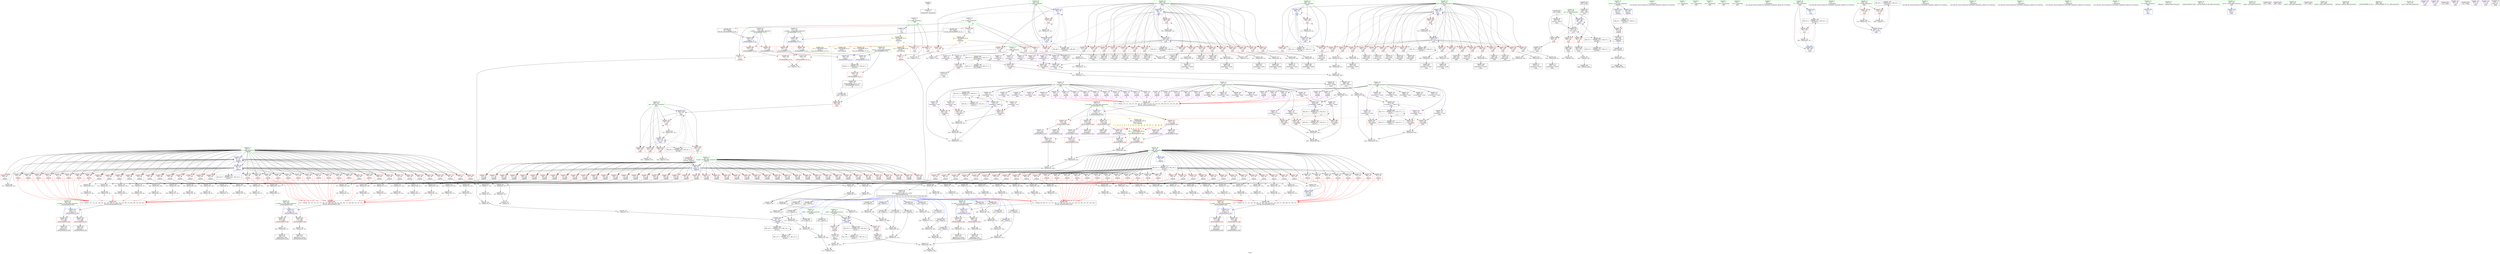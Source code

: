 digraph "SVFG" {
	label="SVFG";

	Node0x55db68f33490 [shape=record,color=grey,label="{NodeID: 0\nNullPtr}"];
	Node0x55db68f33490 -> Node0x55db68f6b0b0[style=solid];
	Node0x55db68fffde0 [shape=record,color=black,label="{NodeID: 941\n375 = PHI(93, 101, 120, 133, 146, 161, 167, 186, 199, 212, 228, 234, 253, 266, 279, 294, 300, 319, 332, 345, )\n4th arg _Z6subsumPA510_xiiii }"];
	Node0x55db68fffde0 -> Node0x55db68f74ea0[style=solid];
	Node0x55db68f90aa0 [shape=record,color=grey,label="{NodeID: 609\n108 = Binary(107, 50, )\n|{<s0>3}}"];
	Node0x55db68f90aa0:s0 -> Node0x55db68ffebe0[style=solid,color=red];
	Node0x55db68f79810 [shape=record,color=red,label="{NodeID: 277\n117\<--46\n\<--j\n_Z4goodi\n}"];
	Node0x55db68f79810 -> Node0x55db68f94520[style=solid];
	Node0x55db68f6a140 [shape=record,color=purple,label="{NodeID: 111\n609\<--11\narrayidx76\<--a\nmain\n}"];
	Node0x55db68f9b120 [shape=record,color=grey,label="{NodeID: 720\n252 = Binary(250, 251, )\n}"];
	Node0x55db68f9b120 -> Node0x55db68f9b2a0[style=solid];
	Node0x55db68f73610 [shape=record,color=red,label="{NodeID: 388\n605\<--604\n\<--arrayidx73\nmain\n}"];
	Node0x55db68f73610 -> Node0x55db68f98120[style=solid];
	Node0x55db68f6ed00 [shape=record,color=red,label="{NodeID: 222\n343\<--38\n\<--K.addr\n_Z4goodi\n}"];
	Node0x55db68f6ed00 -> Node0x55db68f96f20[style=solid];
	Node0x55db68f6b420 [shape=record,color=black,label="{NodeID: 56\n34\<--368\n_Z4goodi_ret\<--\n_Z4goodi\n|{<s0>27}}"];
	Node0x55db68f6b420:s0 -> Node0x55db68ffd7f0[style=solid,color=blue];
	Node0x55db68f95ea0 [shape=record,color=grey,label="{NodeID: 665\n279 = Binary(278, 50, )\n|{<s0>15}}"];
	Node0x55db68f95ea0:s0 -> Node0x55db68fffde0[style=solid,color=red];
	Node0x55db68f7c590 [shape=record,color=red,label="{NodeID: 333\n694\<--440\n\<--ans\nmain\n|{<s0>27}}"];
	Node0x55db68f7c590:s0 -> Node0x55db69000600[style=solid,color=red];
	Node0x55db68f71e80 [shape=record,color=purple,label="{NodeID: 167\n407\<--399\narrayidx7\<--\n_Z6subsumPA510_xiiii\n}"];
	Node0x55db68f71e80 -> Node0x55db68f7bfe0[style=solid];
	Node0x55db68f55a40 [shape=record,color=green,label="{NodeID: 1\n5\<--1\n\<--dummyObj\nCan only get source location for instruction, argument, global var or function.}"];
	Node0x55db690003e0 [shape=record,color=black,label="{NodeID: 942\n731 = PHI(4, )\n0th arg _ZSt3minIiERKT_S2_S2_ }"];
	Node0x55db690003e0 -> Node0x55db68f75fb0[style=solid];
	Node0x55db68f90c20 [shape=record,color=grey,label="{NodeID: 610\n182 = Binary(181, 50, )\n|{<s0>8}}"];
	Node0x55db68f90c20:s0 -> Node0x55db68fff7e0[style=solid,color=red];
	Node0x55db68f798e0 [shape=record,color=red,label="{NodeID: 278\n132\<--46\n\<--j\n_Z4goodi\n|{<s0>4}}"];
	Node0x55db68f798e0:s0 -> Node0x55db68fff7e0[style=solid,color=red];
	Node0x55db68f6a210 [shape=record,color=purple,label="{NodeID: 112\n612\<--11\narrayidx78\<--a\nmain\n}"];
	Node0x55db68f6a210 -> Node0x55db68f736e0[style=solid];
	Node0x55db68f9b2a0 [shape=record,color=grey,label="{NodeID: 721\n253 = Binary(252, 50, )\n|{<s0>13}}"];
	Node0x55db68f9b2a0:s0 -> Node0x55db68fffde0[style=solid,color=red];
	Node0x55db68f736e0 [shape=record,color=red,label="{NodeID: 389\n613\<--612\n\<--arrayidx78\nmain\n}"];
	Node0x55db68f736e0 -> Node0x55db68f9aca0[style=solid];
	Node0x55db68f6edd0 [shape=record,color=red,label="{NodeID: 223\n150\<--40\n\<--midX\n_Z4goodi\n}"];
	Node0x55db68f6edd0 -> Node0x55db68f6b280[style=solid];
	Node0x55db68f6b4f0 [shape=record,color=black,label="{NodeID: 57\n393\<--392\nidxprom\<--\n_Z6subsumPA510_xiiii\n}"];
	Node0x55db68f96020 [shape=record,color=grey,label="{NodeID: 666\n161 = Binary(160, 50, )\n|{<s0>6}}"];
	Node0x55db68f96020:s0 -> Node0x55db68fffde0[style=solid,color=red];
	Node0x55db68f7c660 [shape=record,color=red,label="{NodeID: 334\n700\<--440\n\<--ans\nmain\n}"];
	Node0x55db68f7c660 -> Node0x55db68f90da0[style=solid];
	Node0x55db68f71f50 [shape=record,color=purple,label="{NodeID: 168\n413\<--410\narrayidx9\<--\n_Z6subsumPA510_xiiii\n}"];
	Node0x55db68f56df0 [shape=record,color=green,label="{NodeID: 2\n22\<--1\n.str\<--dummyObj\nGlob }"];
	Node0x55db690004f0 [shape=record,color=black,label="{NodeID: 943\n732 = PHI(7, )\n1st arg _ZSt3minIiERKT_S2_S2_ }"];
	Node0x55db690004f0 -> Node0x55db68f76080[style=solid];
	Node0x55db68fc6ac0 [shape=record,color=black,label="{NodeID: 777\nMR_14V_3 = PHI(MR_14V_4, MR_14V_2, )\npts\{45 \}\n}"];
	Node0x55db68fc6ac0 -> Node0x55db68f6ef70[style=dashed];
	Node0x55db68fc6ac0 -> Node0x55db68f6f040[style=dashed];
	Node0x55db68fc6ac0 -> Node0x55db68f6f110[style=dashed];
	Node0x55db68fc6ac0 -> Node0x55db68f6f1e0[style=dashed];
	Node0x55db68fc6ac0 -> Node0x55db68f6f2b0[style=dashed];
	Node0x55db68fc6ac0 -> Node0x55db68f6f380[style=dashed];
	Node0x55db68fc6ac0 -> Node0x55db68f772f0[style=dashed];
	Node0x55db68fc6ac0 -> Node0x55db68f77380[style=dashed];
	Node0x55db68fc6ac0 -> Node0x55db68f77450[style=dashed];
	Node0x55db68fc6ac0 -> Node0x55db68f77520[style=dashed];
	Node0x55db68fc6ac0 -> Node0x55db68f775f0[style=dashed];
	Node0x55db68fc6ac0 -> Node0x55db68f776c0[style=dashed];
	Node0x55db68fc6ac0 -> Node0x55db68f77790[style=dashed];
	Node0x55db68fc6ac0 -> Node0x55db68f77860[style=dashed];
	Node0x55db68fc6ac0 -> Node0x55db68f77930[style=dashed];
	Node0x55db68fc6ac0 -> Node0x55db68f77a00[style=dashed];
	Node0x55db68fc6ac0 -> Node0x55db68f77ad0[style=dashed];
	Node0x55db68fc6ac0 -> Node0x55db68f77ba0[style=dashed];
	Node0x55db68fc6ac0 -> Node0x55db68f77c70[style=dashed];
	Node0x55db68fc6ac0 -> Node0x55db68f77d40[style=dashed];
	Node0x55db68fc6ac0 -> Node0x55db68f77e10[style=dashed];
	Node0x55db68fc6ac0 -> Node0x55db68f77ee0[style=dashed];
	Node0x55db68fc6ac0 -> Node0x55db68f77fb0[style=dashed];
	Node0x55db68fc6ac0 -> Node0x55db68f78080[style=dashed];
	Node0x55db68fc6ac0 -> Node0x55db68f78150[style=dashed];
	Node0x55db68fc6ac0 -> Node0x55db68f78220[style=dashed];
	Node0x55db68fc6ac0 -> Node0x55db68f782f0[style=dashed];
	Node0x55db68fc6ac0 -> Node0x55db68f783c0[style=dashed];
	Node0x55db68fc6ac0 -> Node0x55db68f78490[style=dashed];
	Node0x55db68fc6ac0 -> Node0x55db68f78560[style=dashed];
	Node0x55db68fc6ac0 -> Node0x55db68f78630[style=dashed];
	Node0x55db68fc6ac0 -> Node0x55db68f78700[style=dashed];
	Node0x55db68fc6ac0 -> Node0x55db68f787d0[style=dashed];
	Node0x55db68fc6ac0 -> Node0x55db68f788a0[style=dashed];
	Node0x55db68fc6ac0 -> Node0x55db68f78970[style=dashed];
	Node0x55db68fc6ac0 -> Node0x55db68f78a40[style=dashed];
	Node0x55db68fc6ac0 -> Node0x55db68f78b10[style=dashed];
	Node0x55db68fc6ac0 -> Node0x55db68f78be0[style=dashed];
	Node0x55db68fc6ac0 -> Node0x55db68f78cb0[style=dashed];
	Node0x55db68fc6ac0 -> Node0x55db68f78d80[style=dashed];
	Node0x55db68fc6ac0 -> Node0x55db68f78e50[style=dashed];
	Node0x55db68fc6ac0 -> Node0x55db68f78f20[style=dashed];
	Node0x55db68fc6ac0 -> Node0x55db68f78ff0[style=dashed];
	Node0x55db68fc6ac0 -> Node0x55db68f790c0[style=dashed];
	Node0x55db68fc6ac0 -> Node0x55db68f749c0[style=dashed];
	Node0x55db68f90da0 [shape=record,color=grey,label="{NodeID: 611\n701 = Binary(700, 702, )\n}"];
	Node0x55db68f90da0 -> Node0x55db68f75e10[style=solid];
	Node0x55db68f799b0 [shape=record,color=red,label="{NodeID: 279\n133\<--46\n\<--j\n_Z4goodi\n|{<s0>4}}"];
	Node0x55db68f799b0:s0 -> Node0x55db68fffde0[style=solid,color=red];
	Node0x55db68f6a2e0 [shape=record,color=purple,label="{NodeID: 113\n657\<--11\narrayidx106\<--a\nmain\n}"];
	Node0x55db68f9b420 [shape=record,color=grey,label="{NodeID: 722\n256 = Binary(237, 255, )\n}"];
	Node0x55db68f9b420 -> Node0x55db68f97220[style=solid];
	Node0x55db68f737b0 [shape=record,color=red,label="{NodeID: 390\n635\<--634\n\<--arrayidx91\nmain\n}"];
	Node0x55db68f737b0 -> Node0x55db68f9afa0[style=solid];
	Node0x55db68f6eea0 [shape=record,color=red,label="{NodeID: 224\n283\<--42\n\<--midY\n_Z4goodi\n}"];
	Node0x55db68f6eea0 -> Node0x55db68f6b350[style=solid];
	Node0x55db68f6b5c0 [shape=record,color=black,label="{NodeID: 58\n396\<--395\nidxprom1\<--\n_Z6subsumPA510_xiiii\n}"];
	Node0x55db68f961a0 [shape=record,color=grey,label="{NodeID: 667\n63 = Binary(61, 62, )\n}"];
	Node0x55db68f961a0 -> Node0x55db68f96c20[style=solid];
	Node0x55db68f7c730 [shape=record,color=red,label="{NodeID: 335\n705\<--440\n\<--ans\nmain\n}"];
	Node0x55db68f7c730 -> Node0x55db68f9e8a0[style=solid];
	Node0x55db68f72020 [shape=record,color=purple,label="{NodeID: 169\n417\<--410\narrayidx12\<--\n_Z6subsumPA510_xiiii\n}"];
	Node0x55db68f72020 -> Node0x55db68f7c0b0[style=solid];
	Node0x55db68f56e80 [shape=record,color=green,label="{NodeID: 3\n24\<--1\n.str.1\<--dummyObj\nGlob }"];
	Node0x55db69000600 [shape=record,color=black,label="{NodeID: 944\n35 = PHI(694, )\n0th arg _Z4goodi }"];
	Node0x55db69000600 -> Node0x55db68f74410[style=solid];
	Node0x55db68f90f20 [shape=record,color=grey,label="{NodeID: 612\n222 = Binary(220, 221, )\n}"];
	Node0x55db68f90f20 -> Node0x55db68f919a0[style=solid];
	Node0x55db68f79a80 [shape=record,color=red,label="{NodeID: 280\n139\<--46\n\<--j\n_Z4goodi\n}"];
	Node0x55db68f79a80 -> Node0x55db68f9c020[style=solid];
	Node0x55db68f6a3b0 [shape=record,color=purple,label="{NodeID: 114\n660\<--11\narrayidx108\<--a\nmain\n}"];
	Node0x55db68f6a3b0 -> Node0x55db68f73a20[style=solid];
	Node0x55db68f9b5a0 [shape=record,color=grey,label="{NodeID: 723\n409 = Binary(398, 408, )\n}"];
	Node0x55db68f9b5a0 -> Node0x55db68f9c1a0[style=solid];
	Node0x55db68f73880 [shape=record,color=red,label="{NodeID: 391\n643\<--642\n\<--arrayidx96\nmain\n}"];
	Node0x55db68f73880 -> Node0x55db68f9afa0[style=solid];
	Node0x55db68f6ef70 [shape=record,color=red,label="{NodeID: 225\n52\<--44\n\<--i\n_Z4goodi\n}"];
	Node0x55db68f6ef70 -> Node0x55db68f97e20[style=solid];
	Node0x55db68f6b690 [shape=record,color=black,label="{NodeID: 59\n402\<--401\nidxprom3\<--sub\n_Z6subsumPA510_xiiii\n}"];
	Node0x55db68f96320 [shape=record,color=grey,label="{NodeID: 668\n136 = Binary(123, 135, )\n}"];
	Node0x55db68f96320 -> Node0x55db68f9a220[style=solid];
	Node0x55db68f7c800 [shape=record,color=red,label="{NodeID: 336\n708\<--440\n\<--ans\nmain\n}"];
	Node0x55db68f720f0 [shape=record,color=purple,label="{NodeID: 170\n424\<--420\narrayidx16\<--\n_Z6subsumPA510_xiiii\n}"];
	Node0x55db68f57320 [shape=record,color=green,label="{NodeID: 4\n26\<--1\n.str.2\<--dummyObj\nGlob }"];
	Node0x55db68fc7cd0 [shape=record,color=black,label="{NodeID: 779\nMR_33V_2 = PHI(MR_33V_3, MR_33V_1, )\npts\{15 \}\n}"];
	Node0x55db68fc7cd0 -> Node0x55db68fcffc0[style=dashed];
	Node0x55db68f910a0 [shape=record,color=grey,label="{NodeID: 613\n115 = Binary(113, 114, )\n}"];
	Node0x55db68f910a0 -> Node0x55db68f93f20[style=solid];
	Node0x55db68f79b50 [shape=record,color=red,label="{NodeID: 281\n143\<--46\n\<--j\n_Z4goodi\n}"];
	Node0x55db68f79b50 -> Node0x55db68f9c320[style=solid];
	Node0x55db68f6f4c0 [shape=record,color=purple,label="{NodeID: 115\n162\<--13\n\<--sum\n_Z4goodi\n|{<s0>6}}"];
	Node0x55db68f6f4c0:s0 -> Node0x55db68ffdad0[style=solid,color=red];
	Node0x55db68f9b720 [shape=record,color=grey,label="{NodeID: 724\n249 = Binary(248, 50, )\n|{<s0>13}}"];
	Node0x55db68f9b720:s0 -> Node0x55db68fff7e0[style=solid,color=red];
	Node0x55db68f73950 [shape=record,color=red,label="{NodeID: 392\n653\<--652\n\<--arrayidx103\nmain\n}"];
	Node0x55db68f73950 -> Node0x55db68f9e420[style=solid];
	Node0x55db68f6f040 [shape=record,color=red,label="{NodeID: 226\n68\<--44\n\<--i\n_Z4goodi\n}"];
	Node0x55db68f6f040 -> Node0x55db68f91e20[style=solid];
	Node0x55db68f6b760 [shape=record,color=black,label="{NodeID: 60\n406\<--405\nidxprom6\<--sub5\n_Z6subsumPA510_xiiii\n}"];
	Node0x55db68f964a0 [shape=record,color=grey,label="{NodeID: 669\n131 = Binary(130, 50, )\n|{<s0>4}}"];
	Node0x55db68f964a0:s0 -> Node0x55db68fff1e0[style=solid,color=red];
	Node0x55db68f7c8d0 [shape=record,color=red,label="{NodeID: 337\n489\<--442\n\<--ch\nmain\n}"];
	Node0x55db68f7c8d0 -> Node0x55db68f6bd10[style=solid];
	Node0x55db68f721c0 [shape=record,color=purple,label="{NodeID: 171\n427\<--420\narrayidx18\<--\n_Z6subsumPA510_xiiii\n}"];
	Node0x55db68f721c0 -> Node0x55db68f7c180[style=solid];
	Node0x55db68f573b0 [shape=record,color=green,label="{NodeID: 5\n28\<--1\n.str.3\<--dummyObj\nGlob }"];
	Node0x55db68fc7dc0 [shape=record,color=black,label="{NodeID: 780\nMR_35V_2 = PHI(MR_35V_3, MR_35V_1, )\npts\{18 \}\n}"];
	Node0x55db68fc7dc0 -> Node0x55db68fd04c0[style=dashed];
	Node0x55db68f91220 [shape=record,color=grey,label="{NodeID: 614\n212 = Binary(211, 50, )\n|{<s0>10}}"];
	Node0x55db68f91220:s0 -> Node0x55db68fffde0[style=solid,color=red];
	Node0x55db68f79c20 [shape=record,color=red,label="{NodeID: 282\n157\<--46\n\<--j\n_Z4goodi\n|{<s0>6}}"];
	Node0x55db68f79c20:s0 -> Node0x55db68fff7e0[style=solid,color=red];
	Node0x55db68f6f550 [shape=record,color=purple,label="{NodeID: 116\n168\<--13\n\<--sum\n_Z4goodi\n|{<s0>7}}"];
	Node0x55db68f6f550:s0 -> Node0x55db68ffdad0[style=solid,color=red];
	Node0x55db68f9b8a0 [shape=record,color=grey,label="{NodeID: 725\n248 = Binary(246, 247, )\n}"];
	Node0x55db68f9b8a0 -> Node0x55db68f9b720[style=solid];
	Node0x55db68f73a20 [shape=record,color=red,label="{NodeID: 393\n661\<--660\n\<--arrayidx108\nmain\n}"];
	Node0x55db68f73a20 -> Node0x55db68f9d0a0[style=solid];
	Node0x55db68f6f110 [shape=record,color=red,label="{NodeID: 227\n69\<--44\n\<--i\n_Z4goodi\n}"];
	Node0x55db68f6f110 -> Node0x55db68f97820[style=solid];
	Node0x55db68f6b830 [shape=record,color=black,label="{NodeID: 61\n412\<--411\nidxprom8\<--\n_Z6subsumPA510_xiiii\n}"];
	Node0x55db68f96620 [shape=record,color=grey,label="{NodeID: 670\n263 = Binary(261, 262, )\n}"];
	Node0x55db68f96620 -> Node0x55db68f96920[style=solid];
	Node0x55db68f7c9a0 [shape=record,color=red,label="{NodeID: 338\n494\<--442\n\<--ch\nmain\n}"];
	Node0x55db68f7c9a0 -> Node0x55db68f6bde0[style=solid];
	Node0x55db68f72290 [shape=record,color=red,label="{NodeID: 172\n56\<--4\n\<--n\n_Z4goodi\n}"];
	Node0x55db68f72290 -> Node0x55db68f9ed20[style=solid];
	Node0x55db68f563d0 [shape=record,color=green,label="{NodeID: 6\n30\<--1\n.str.4\<--dummyObj\nGlob }"];
	Node0x55db68fc82c0 [shape=record,color=black,label="{NodeID: 781\nMR_37V_2 = PHI(MR_37V_3, MR_37V_1, )\npts\{21 \}\n}"];
	Node0x55db68fc82c0 -> Node0x55db68fd09c0[style=dashed];
	Node0x55db68f913a0 [shape=record,color=grey,label="{NodeID: 615\n211 = Binary(209, 210, )\n}"];
	Node0x55db68f913a0 -> Node0x55db68f91220[style=solid];
	Node0x55db68f79cf0 [shape=record,color=red,label="{NodeID: 283\n158\<--46\n\<--j\n_Z4goodi\n}"];
	Node0x55db68f79cf0 -> Node0x55db68f95d20[style=solid];
	Node0x55db68f6f5e0 [shape=record,color=purple,label="{NodeID: 117\n187\<--13\n\<--sum\n_Z4goodi\n|{<s0>8}}"];
	Node0x55db68f6f5e0:s0 -> Node0x55db68ffdad0[style=solid,color=red];
	Node0x55db68f9ba20 [shape=record,color=grey,label="{NodeID: 726\n415 = Binary(414, 50, )\n}"];
	Node0x55db68f9ba20 -> Node0x55db68f6b900[style=solid];
	Node0x55db68f73af0 [shape=record,color=red,label="{NodeID: 394\n688\<--685\n\<--call124\nmain\n}"];
	Node0x55db68f73af0 -> Node0x55db68f75d40[style=solid];
	Node0x55db68f6f1e0 [shape=record,color=red,label="{NodeID: 228\n84\<--44\n\<--i\n_Z4goodi\n|{<s0>1}}"];
	Node0x55db68f6f1e0:s0 -> Node0x55db68ffebe0[style=solid,color=red];
	Node0x55db68f6b900 [shape=record,color=black,label="{NodeID: 62\n416\<--415\nidxprom11\<--sub10\n_Z6subsumPA510_xiiii\n}"];
	Node0x55db68fd4220 [shape=record,color=yellow,style=double,label="{NodeID: 837\n2V_1 = ENCHI(MR_2V_0)\npts\{6 \}\nFun[_Z4goodi]}"];
	Node0x55db68fd4220 -> Node0x55db68f72290[style=dashed];
	Node0x55db68f967a0 [shape=record,color=grey,label="{NodeID: 671\n349 = Binary(284, 348, )\n}"];
	Node0x55db68f967a0 -> Node0x55db68f9f020[style=solid];
	Node0x55db68f7ca70 [shape=record,color=red,label="{NodeID: 339\n505\<--442\n\<--ch\nmain\n}"];
	Node0x55db68f7ca70 -> Node0x55db68f6bf80[style=solid];
	Node0x55db68f72360 [shape=record,color=red,label="{NodeID: 173\n474\<--4\n\<--n\nmain\n}"];
	Node0x55db68f72360 -> Node0x55db68f9f320[style=solid];
	Node0x55db68f56460 [shape=record,color=green,label="{NodeID: 7\n50\<--1\n\<--dummyObj\nCan only get source location for instruction, argument, global var or function.}"];
	Node0x55db68fc87c0 [shape=record,color=black,label="{NodeID: 782\nMR_41V_3 = PHI(MR_41V_4, MR_41V_2, )\npts\{437 \}\n}"];
	Node0x55db68fc87c0 -> Node0x55db68f7c250[style=dashed];
	Node0x55db68fc87c0 -> Node0x55db68f75110[style=dashed];
	Node0x55db68f91520 [shape=record,color=grey,label="{NodeID: 616\n227 = Binary(225, 226, )\n}"];
	Node0x55db68f91520 -> Node0x55db68f9cda0[style=solid];
	Node0x55db68f79dc0 [shape=record,color=red,label="{NodeID: 284\n166\<--46\n\<--j\n_Z4goodi\n|{<s0>7}}"];
	Node0x55db68f79dc0:s0 -> Node0x55db68fff7e0[style=solid,color=red];
	Node0x55db68f6f6b0 [shape=record,color=purple,label="{NodeID: 118\n200\<--13\n\<--sum\n_Z4goodi\n|{<s0>9}}"];
	Node0x55db68f6f6b0:s0 -> Node0x55db68ffdad0[style=solid,color=red];
	Node0x55db68f9bba0 [shape=record,color=grey,label="{NodeID: 727\n646 = Binary(645, 50, )\n}"];
	Node0x55db68f9bba0 -> Node0x55db68f6a7a0[style=solid];
	Node0x55db68f73bc0 [shape=record,color=red,label="{NodeID: 395\n753\<--733\n\<--retval\n_ZSt3minIiERKT_S2_S2_\n}"];
	Node0x55db68f73bc0 -> Node0x55db68f69d30[style=solid];
	Node0x55db68f6f2b0 [shape=record,color=red,label="{NodeID: 229\n85\<--44\n\<--i\n_Z4goodi\n}"];
	Node0x55db68f6f2b0 -> Node0x55db68f99c20[style=solid];
	Node0x55db68f6b9d0 [shape=record,color=black,label="{NodeID: 63\n423\<--422\nidxprom15\<--sub14\n_Z6subsumPA510_xiiii\n}"];
	Node0x55db68fd4330 [shape=record,color=yellow,style=double,label="{NodeID: 838\n4V_1 = ENCHI(MR_4V_0)\npts\{8 \}\nFun[_Z4goodi]}"];
	Node0x55db68fd4330 -> Node0x55db68f72500[style=dashed];
	Node0x55db68f96920 [shape=record,color=grey,label="{NodeID: 672\n264 = Binary(263, 50, )\n|{<s0>14}}"];
	Node0x55db68f96920:s0 -> Node0x55db68fff1e0[style=solid,color=red];
	Node0x55db68f7cb40 [shape=record,color=red,label="{NodeID: 340\n473\<--444\n\<--i\nmain\n}"];
	Node0x55db68f7cb40 -> Node0x55db68f9f320[style=solid];
	Node0x55db68f72430 [shape=record,color=red,label="{NodeID: 174\n528\<--4\n\<--n\nmain\n}"];
	Node0x55db68f72430 -> Node0x55db68f9e720[style=solid];
	Node0x55db68f55360 [shape=record,color=green,label="{NodeID: 8\n353\<--1\n\<--dummyObj\nCan only get source location for instruction, argument, global var or function.}"];
	Node0x55db68fc8cc0 [shape=record,color=black,label="{NodeID: 783\nMR_43V_2 = PHI(MR_43V_3, MR_43V_1, )\npts\{439 \}\n}"];
	Node0x55db68fc8cc0 -> Node0x55db68f7c320[style=dashed];
	Node0x55db68fc8cc0 -> Node0x55db68f7c3f0[style=dashed];
	Node0x55db68fc8cc0 -> Node0x55db68f75ee0[style=dashed];
	Node0x55db68f916a0 [shape=record,color=grey,label="{NodeID: 617\n208 = Binary(207, 50, )\n|{<s0>10}}"];
	Node0x55db68f916a0:s0 -> Node0x55db68fff7e0[style=solid,color=red];
	Node0x55db68f79e90 [shape=record,color=red,label="{NodeID: 285\n167\<--46\n\<--j\n_Z4goodi\n|{<s0>7}}"];
	Node0x55db68f79e90:s0 -> Node0x55db68fffde0[style=solid,color=red];
	Node0x55db68f6f780 [shape=record,color=purple,label="{NodeID: 119\n213\<--13\n\<--sum\n_Z4goodi\n|{<s0>10}}"];
	Node0x55db68f6f780:s0 -> Node0x55db68ffdad0[style=solid,color=red];
	Node0x55db68f9bd20 [shape=record,color=grey,label="{NodeID: 728\n142 = Binary(141, 50, )\n|{<s0>5}}"];
	Node0x55db68f9bd20:s0 -> Node0x55db68fff7e0[style=solid,color=red];
	Node0x55db68f73c90 [shape=record,color=red,label="{NodeID: 396\n743\<--735\n\<--__a.addr\n_ZSt3minIiERKT_S2_S2_\n}"];
	Node0x55db68f73c90 -> Node0x55db68f740a0[style=solid];
	Node0x55db68f6f380 [shape=record,color=red,label="{NodeID: 230\n98\<--44\n\<--i\n_Z4goodi\n|{<s0>2}}"];
	Node0x55db68f6f380:s0 -> Node0x55db68ffebe0[style=solid,color=red];
	Node0x55db68f6baa0 [shape=record,color=black,label="{NodeID: 64\n426\<--425\nidxprom17\<--\n_Z6subsumPA510_xiiii\n}"];
	Node0x55db68f96aa0 [shape=record,color=grey,label="{NodeID: 673\n589 = Binary(588, 50, )\n}"];
	Node0x55db68f96aa0 -> Node0x55db68f6cc80[style=solid];
	Node0x55db68f7cc10 [shape=record,color=red,label="{NodeID: 341\n508\<--444\n\<--i\nmain\n}"];
	Node0x55db68f7cc10 -> Node0x55db68f6c050[style=solid];
	Node0x55db68f72500 [shape=record,color=red,label="{NodeID: 175\n65\<--7\n\<--m\n_Z4goodi\n}"];
	Node0x55db68f72500 -> Node0x55db68f9eea0[style=solid];
	Node0x55db68f553f0 [shape=record,color=green,label="{NodeID: 9\n366\<--1\n\<--dummyObj\nCan only get source location for instruction, argument, global var or function.}"];
	Node0x55db68fc91c0 [shape=record,color=black,label="{NodeID: 784\nMR_45V_2 = PHI(MR_45V_4, MR_45V_1, )\npts\{441 \}\n}"];
	Node0x55db68fc91c0 -> Node0x55db68f75d40[style=dashed];
	Node0x55db68f91820 [shape=record,color=grey,label="{NodeID: 618\n207 = Binary(205, 206, )\n}"];
	Node0x55db68f91820 -> Node0x55db68f916a0[style=solid];
	Node0x55db68f79f60 [shape=record,color=red,label="{NodeID: 286\n179\<--46\n\<--j\n_Z4goodi\n}"];
	Node0x55db68f79f60 -> Node0x55db68f922a0[style=solid];
	Node0x55db68f6f850 [shape=record,color=purple,label="{NodeID: 120\n295\<--13\n\<--sum\n_Z4goodi\n|{<s0>16}}"];
	Node0x55db68f6f850:s0 -> Node0x55db68ffdad0[style=solid,color=red];
	Node0x55db68f9bea0 [shape=record,color=grey,label="{NodeID: 729\n422 = Binary(421, 50, )\n}"];
	Node0x55db68f9bea0 -> Node0x55db68f6b9d0[style=solid];
	Node0x55db68f73d60 [shape=record,color=red,label="{NodeID: 397\n750\<--735\n\<--__a.addr\n_ZSt3minIiERKT_S2_S2_\n}"];
	Node0x55db68f73d60 -> Node0x55db68f76220[style=solid];
	Node0x55db68f772f0 [shape=record,color=red,label="{NodeID: 231\n99\<--44\n\<--i\n_Z4goodi\n|{<s0>2}}"];
	Node0x55db68f772f0:s0 -> Node0x55db68fff1e0[style=solid,color=red];
	Node0x55db68f6bb70 [shape=record,color=black,label="{NodeID: 65\n370\<--429\n_Z6subsumPA510_xiiii_ret\<--sub19\n_Z6subsumPA510_xiiii\n|{<s0>1|<s1>2|<s2>3|<s3>4|<s4>5|<s5>6|<s6>7|<s7>8|<s8>9|<s9>10|<s10>11|<s11>12|<s12>13|<s13>14|<s14>15|<s15>16|<s16>17|<s17>18|<s18>19|<s19>20}}"];
	Node0x55db68f6bb70:s0 -> Node0x55db68ffbc70[style=solid,color=blue];
	Node0x55db68f6bb70:s1 -> Node0x55db68ffbb30[style=solid,color=blue];
	Node0x55db68f6bb70:s2 -> Node0x55db68ffba30[style=solid,color=blue];
	Node0x55db68f6bb70:s3 -> Node0x55db68ffb840[style=solid,color=blue];
	Node0x55db68f6bb70:s4 -> Node0x55db68ffc3f0[style=solid,color=blue];
	Node0x55db68f6bb70:s5 -> Node0x55db68ffbdb0[style=solid,color=blue];
	Node0x55db68f6bb70:s6 -> Node0x55db68ffbef0[style=solid,color=blue];
	Node0x55db68f6bb70:s7 -> Node0x55db68ffcb70[style=solid,color=blue];
	Node0x55db68f6bb70:s8 -> Node0x55db68ffccb0[style=solid,color=blue];
	Node0x55db68f6bb70:s9 -> Node0x55db68ffcdf0[style=solid,color=blue];
	Node0x55db68f6bb70:s10 -> Node0x55db68ffc030[style=solid,color=blue];
	Node0x55db68f6bb70:s11 -> Node0x55db68ffc170[style=solid,color=blue];
	Node0x55db68f6bb70:s12 -> Node0x55db68ffc2b0[style=solid,color=blue];
	Node0x55db68f6bb70:s13 -> Node0x55db68ffcf30[style=solid,color=blue];
	Node0x55db68f6bb70:s14 -> Node0x55db68ffd070[style=solid,color=blue];
	Node0x55db68f6bb70:s15 -> Node0x55db68ffc530[style=solid,color=blue];
	Node0x55db68f6bb70:s16 -> Node0x55db68ffc670[style=solid,color=blue];
	Node0x55db68f6bb70:s17 -> Node0x55db68ffc7b0[style=solid,color=blue];
	Node0x55db68f6bb70:s18 -> Node0x55db68ffca30[style=solid,color=blue];
	Node0x55db68f6bb70:s19 -> Node0x55db68ffc8f0[style=solid,color=blue];
	Node0x55db68f96c20 [shape=record,color=grey,label="{NodeID: 674\n64 = Binary(63, 50, )\n}"];
	Node0x55db68f96c20 -> Node0x55db68f9eea0[style=solid];
	Node0x55db68f7cce0 [shape=record,color=red,label="{NodeID: 342\n521\<--444\n\<--i\nmain\n}"];
	Node0x55db68f7cce0 -> Node0x55db68f9d520[style=solid];
	Node0x55db68f725d0 [shape=record,color=red,label="{NodeID: 176\n480\<--7\n\<--m\nmain\n}"];
	Node0x55db68f725d0 -> Node0x55db68f9f620[style=solid];
	Node0x55db68f56000 [shape=record,color=green,label="{NodeID: 10\n492\<--1\n\<--dummyObj\nCan only get source location for instruction, argument, global var or function.}"];
	Node0x55db68fc96c0 [shape=record,color=black,label="{NodeID: 785\nMR_47V_2 = PHI(MR_47V_3, MR_47V_1, )\npts\{443 \}\n}"];
	Node0x55db68fc96c0 -> Node0x55db68fcebc0[style=dashed];
	Node0x55db68f919a0 [shape=record,color=grey,label="{NodeID: 619\n223 = Binary(222, 50, )\n|{<s0>11}}"];
	Node0x55db68f919a0:s0 -> Node0x55db68fff1e0[style=solid,color=red];
	Node0x55db68f7a030 [shape=record,color=red,label="{NodeID: 287\n183\<--46\n\<--j\n_Z4goodi\n}"];
	Node0x55db68f7a030 -> Node0x55db68f93aa0[style=solid];
	Node0x55db68f6f920 [shape=record,color=purple,label="{NodeID: 121\n301\<--13\n\<--sum\n_Z4goodi\n|{<s0>17}}"];
	Node0x55db68f6f920:s0 -> Node0x55db68ffdad0[style=solid,color=red];
	Node0x55db68f9c020 [shape=record,color=grey,label="{NodeID: 730\n141 = Binary(139, 140, )\n}"];
	Node0x55db68f9c020 -> Node0x55db68f9bd20[style=solid];
	Node0x55db68f73e30 [shape=record,color=red,label="{NodeID: 398\n741\<--737\n\<--__b.addr\n_ZSt3minIiERKT_S2_S2_\n}"];
	Node0x55db68f73e30 -> Node0x55db68f73fd0[style=solid];
	Node0x55db68f77380 [shape=record,color=red,label="{NodeID: 232\n105\<--44\n\<--i\n_Z4goodi\n}"];
	Node0x55db68f77380 -> Node0x55db68f8fea0[style=solid];
	Node0x55db68f6bc40 [shape=record,color=black,label="{NodeID: 66\n486\<--483\nconv\<--call8\nmain\n}"];
	Node0x55db68f6bc40 -> Node0x55db68f75380[style=solid];
	Node0x55db68f96da0 [shape=record,color=grey,label="{NodeID: 675\n348 = Binary(335, 347, )\n}"];
	Node0x55db68f96da0 -> Node0x55db68f967a0[style=solid];
	Node0x55db68f7cdb0 [shape=record,color=red,label="{NodeID: 343\n479\<--446\n\<--j\nmain\n}"];
	Node0x55db68f7cdb0 -> Node0x55db68f9f620[style=solid];
	Node0x55db68f726a0 [shape=record,color=red,label="{NodeID: 177\n534\<--7\n\<--m\nmain\n}"];
	Node0x55db68f726a0 -> Node0x55db68f9e5a0[style=solid];
	Node0x55db68f560d0 [shape=record,color=green,label="{NodeID: 11\n497\<--1\n\<--dummyObj\nCan only get source location for instruction, argument, global var or function.}"];
	Node0x55db68fc9bc0 [shape=record,color=black,label="{NodeID: 786\nMR_49V_2 = PHI(MR_49V_4, MR_49V_1, )\npts\{445 \}\n}"];
	Node0x55db68fc9bc0 -> Node0x55db68f751e0[style=dashed];
	Node0x55db68f91b20 [shape=record,color=grey,label="{NodeID: 620\n325 = Binary(323, 324, )\n}"];
	Node0x55db68f91b20 -> Node0x55db68f95ba0[style=solid];
	Node0x55db68f7a100 [shape=record,color=red,label="{NodeID: 288\n198\<--46\n\<--j\n_Z4goodi\n|{<s0>9}}"];
	Node0x55db68f7a100:s0 -> Node0x55db68fff7e0[style=solid,color=red];
	Node0x55db68f6f9f0 [shape=record,color=purple,label="{NodeID: 122\n320\<--13\n\<--sum\n_Z4goodi\n|{<s0>18}}"];
	Node0x55db68f6f9f0:s0 -> Node0x55db68ffdad0[style=solid,color=red];
	Node0x55db68f9c1a0 [shape=record,color=grey,label="{NodeID: 731\n419 = Binary(409, 418, )\n}"];
	Node0x55db68f9c1a0 -> Node0x55db68f9caa0[style=solid];
	Node0x55db68f73f00 [shape=record,color=red,label="{NodeID: 399\n747\<--737\n\<--__b.addr\n_ZSt3minIiERKT_S2_S2_\n}"];
	Node0x55db68f73f00 -> Node0x55db68f76150[style=solid];
	Node0x55db68f77450 [shape=record,color=red,label="{NodeID: 233\n109\<--44\n\<--i\n_Z4goodi\n}"];
	Node0x55db68f77450 -> Node0x55db68f90620[style=solid];
	Node0x55db68f6bd10 [shape=record,color=black,label="{NodeID: 67\n490\<--489\nconv9\<--\nmain\n}"];
	Node0x55db68f6bd10 -> Node0x55db68f9f4a0[style=solid];
	Node0x55db68f96f20 [shape=record,color=grey,label="{NodeID: 676\n344 = Binary(342, 343, )\n}"];
	Node0x55db68f96f20 -> Node0x55db68f970a0[style=solid];
	Node0x55db68f7ce80 [shape=record,color=red,label="{NodeID: 344\n511\<--446\n\<--j\nmain\n}"];
	Node0x55db68f7ce80 -> Node0x55db68f6c120[style=solid];
	Node0x55db68f72770 [shape=record,color=red,label="{NodeID: 178\n368\<--36\n\<--retval\n_Z4goodi\n}"];
	Node0x55db68f72770 -> Node0x55db68f6b420[style=solid];
	Node0x55db68f561c0 [shape=record,color=green,label="{NodeID: 12\n616\<--1\n\<--dummyObj\nCan only get source location for instruction, argument, global var or function.}"];
	Node0x55db68fca0c0 [shape=record,color=black,label="{NodeID: 787\nMR_51V_2 = PHI(MR_51V_3, MR_51V_1, )\npts\{447 \}\n}"];
	Node0x55db68fca0c0 -> Node0x55db68f752b0[style=dashed];
	Node0x55db68fca0c0 -> Node0x55db68fca0c0[style=dashed];
	Node0x55db68f91ca0 [shape=record,color=grey,label="{NodeID: 621\n572 = Binary(563, 571, )\n}"];
	Node0x55db68f91ca0 -> Node0x55db68f75930[style=solid];
	Node0x55db68f7a1d0 [shape=record,color=red,label="{NodeID: 289\n199\<--46\n\<--j\n_Z4goodi\n|{<s0>9}}"];
	Node0x55db68f7a1d0:s0 -> Node0x55db68fffde0[style=solid,color=red];
	Node0x55db68f6fac0 [shape=record,color=purple,label="{NodeID: 123\n333\<--13\n\<--sum\n_Z4goodi\n|{<s0>19}}"];
	Node0x55db68f6fac0:s0 -> Node0x55db68ffdad0[style=solid,color=red];
	Node0x55db68f9c320 [shape=record,color=grey,label="{NodeID: 732\n145 = Binary(143, 144, )\n}"];
	Node0x55db68f9c320 -> Node0x55db68f99f20[style=solid];
	Node0x55db68f73fd0 [shape=record,color=red,label="{NodeID: 400\n742\<--741\n\<--\n_ZSt3minIiERKT_S2_S2_\n}"];
	Node0x55db68f73fd0 -> Node0x55db68f9ea20[style=solid];
	Node0x55db68f77520 [shape=record,color=red,label="{NodeID: 234\n124\<--44\n\<--i\n_Z4goodi\n}"];
	Node0x55db68f77520 -> Node0x55db68f98ea0[style=solid];
	Node0x55db68f6bde0 [shape=record,color=black,label="{NodeID: 68\n495\<--494\nconv11\<--\nmain\n}"];
	Node0x55db68f6bde0 -> Node0x55db68f9f7a0[style=solid];
	Node0x55db68f970a0 [shape=record,color=grey,label="{NodeID: 677\n345 = Binary(344, 50, )\n|{<s0>20}}"];
	Node0x55db68f970a0:s0 -> Node0x55db68fffde0[style=solid,color=red];
	Node0x55db68f7cf50 [shape=record,color=red,label="{NodeID: 345\n516\<--446\n\<--j\nmain\n}"];
	Node0x55db68f7cf50 -> Node0x55db68f9dfa0[style=solid];
	Node0x55db68f72840 [shape=record,color=red,label="{NodeID: 179\n53\<--38\n\<--K.addr\n_Z4goodi\n}"];
	Node0x55db68f72840 -> Node0x55db68f97e20[style=solid];
	Node0x55db68f56290 [shape=record,color=green,label="{NodeID: 13\n702\<--1\n\<--dummyObj\nCan only get source location for instruction, argument, global var or function.}"];
	Node0x55db68fca5c0 [shape=record,color=black,label="{NodeID: 788\nMR_53V_2 = PHI(MR_53V_4, MR_53V_1, )\npts\{449 \}\n}"];
	Node0x55db68fca5c0 -> Node0x55db68f75790[style=dashed];
	Node0x55db68f91e20 [shape=record,color=grey,label="{NodeID: 622\n73 = Binary(68, 72, )\n}"];
	Node0x55db68f91e20 -> Node0x55db68f92120[style=solid];
	Node0x55db68f7a2a0 [shape=record,color=red,label="{NodeID: 290\n205\<--46\n\<--j\n_Z4goodi\n}"];
	Node0x55db68f7a2a0 -> Node0x55db68f91820[style=solid];
	Node0x55db68f6fb90 [shape=record,color=purple,label="{NodeID: 124\n346\<--13\n\<--sum\n_Z4goodi\n|{<s0>20}}"];
	Node0x55db68f6fb90:s0 -> Node0x55db68ffdad0[style=solid,color=red];
	Node0x55db68f9c4a0 [shape=record,color=grey,label="{NodeID: 733\n632 = Binary(631, 50, )\n}"];
	Node0x55db68f9c4a0 -> Node0x55db68f6a530[style=solid];
	Node0x55db68f740a0 [shape=record,color=red,label="{NodeID: 401\n744\<--743\n\<--\n_ZSt3minIiERKT_S2_S2_\n}"];
	Node0x55db68f740a0 -> Node0x55db68f9ea20[style=solid];
	Node0x55db68f775f0 [shape=record,color=red,label="{NodeID: 235\n128\<--44\n\<--i\n_Z4goodi\n}"];
	Node0x55db68f775f0 -> Node0x55db68f991a0[style=solid];
	Node0x55db68f6beb0 [shape=record,color=black,label="{NodeID: 69\n502\<--501\nconv14\<--call13\nmain\n}"];
	Node0x55db68f6beb0 -> Node0x55db68f75450[style=solid];
	Node0x55db68f97220 [shape=record,color=grey,label="{NodeID: 678\n269 = Binary(256, 268, )\n}"];
	Node0x55db68f97220 -> Node0x55db68f91fa0[style=solid];
	Node0x55db68f7d020 [shape=record,color=red,label="{NodeID: 346\n527\<--448\n\<--i22\nmain\n}"];
	Node0x55db68f7d020 -> Node0x55db68f9e720[style=solid];
	Node0x55db68f72910 [shape=record,color=red,label="{NodeID: 180\n62\<--38\n\<--K.addr\n_Z4goodi\n}"];
	Node0x55db68f72910 -> Node0x55db68f961a0[style=solid];
	Node0x55db68f56990 [shape=record,color=green,label="{NodeID: 14\n4\<--6\nn\<--n_field_insensitive\nGlob |{|<s4>26}}"];
	Node0x55db68f56990 -> Node0x55db68f72290[style=solid];
	Node0x55db68f56990 -> Node0x55db68f72360[style=solid];
	Node0x55db68f56990 -> Node0x55db68f72430[style=solid];
	Node0x55db68f56990 -> Node0x55db68f74170[style=solid];
	Node0x55db68f56990:s4 -> Node0x55db690003e0[style=solid,color=red];
	Node0x55db68fcaac0 [shape=record,color=black,label="{NodeID: 789\nMR_55V_2 = PHI(MR_55V_3, MR_55V_1, )\npts\{451 \}\n}"];
	Node0x55db68fcaac0 -> Node0x55db68f75860[style=dashed];
	Node0x55db68fcaac0 -> Node0x55db68fcaac0[style=dashed];
	Node0x55db68f91fa0 [shape=record,color=grey,label="{NodeID: 623\n282 = Binary(269, 281, )\n}"];
	Node0x55db68f91fa0 -> Node0x55db68f9f020[style=solid];
	Node0x55db68f7a370 [shape=record,color=red,label="{NodeID: 291\n209\<--46\n\<--j\n_Z4goodi\n}"];
	Node0x55db68f7a370 -> Node0x55db68f913a0[style=solid];
	Node0x55db68f6fc60 [shape=record,color=purple,label="{NodeID: 125\n539\<--13\narrayidx31\<--sum\nmain\n}"];
	Node0x55db68f9c620 [shape=record,color=grey,label="{NodeID: 734\n259 = Binary(257, 258, )\n}"];
	Node0x55db68f9c620 -> Node0x55db68f97520[style=solid];
	Node0x55db68f74170 [shape=record,color=blue,label="{NodeID: 402\n4\<--5\nn\<--\nGlob }"];
	Node0x55db68f74170 -> Node0x55db68fd2cd0[style=dashed];
	Node0x55db68f776c0 [shape=record,color=red,label="{NodeID: 236\n137\<--44\n\<--i\n_Z4goodi\n|{<s0>5}}"];
	Node0x55db68f776c0:s0 -> Node0x55db68ffebe0[style=solid,color=red];
	Node0x55db68f6bf80 [shape=record,color=black,label="{NodeID: 70\n506\<--505\nconv15\<--\nmain\n}"];
	Node0x55db68f6bf80 -> Node0x55db68f9cf20[style=solid];
	Node0x55db68fd4950 [shape=record,color=yellow,style=double,label="{NodeID: 845\n18V_1 = ENCHI(MR_18V_0)\npts\{15 18 21 \}\nFun[_Z4goodi]|{<s0>1|<s1>2|<s2>3|<s3>4|<s4>5|<s5>6|<s6>7|<s7>8|<s8>9|<s9>10|<s10>11|<s11>12|<s12>13|<s13>14|<s14>15|<s15>16|<s16>17|<s17>18|<s18>19|<s19>20}}"];
	Node0x55db68fd4950:s0 -> Node0x55db68fd2760[style=dashed,color=red];
	Node0x55db68fd4950:s1 -> Node0x55db68fd2760[style=dashed,color=red];
	Node0x55db68fd4950:s2 -> Node0x55db68fd2760[style=dashed,color=red];
	Node0x55db68fd4950:s3 -> Node0x55db68fd2760[style=dashed,color=red];
	Node0x55db68fd4950:s4 -> Node0x55db68fd2760[style=dashed,color=red];
	Node0x55db68fd4950:s5 -> Node0x55db68fd2760[style=dashed,color=red];
	Node0x55db68fd4950:s6 -> Node0x55db68fd2760[style=dashed,color=red];
	Node0x55db68fd4950:s7 -> Node0x55db68fd2760[style=dashed,color=red];
	Node0x55db68fd4950:s8 -> Node0x55db68fd2760[style=dashed,color=red];
	Node0x55db68fd4950:s9 -> Node0x55db68fd2760[style=dashed,color=red];
	Node0x55db68fd4950:s10 -> Node0x55db68fd2760[style=dashed,color=red];
	Node0x55db68fd4950:s11 -> Node0x55db68fd2760[style=dashed,color=red];
	Node0x55db68fd4950:s12 -> Node0x55db68fd2760[style=dashed,color=red];
	Node0x55db68fd4950:s13 -> Node0x55db68fd2760[style=dashed,color=red];
	Node0x55db68fd4950:s14 -> Node0x55db68fd2760[style=dashed,color=red];
	Node0x55db68fd4950:s15 -> Node0x55db68fd2760[style=dashed,color=red];
	Node0x55db68fd4950:s16 -> Node0x55db68fd2760[style=dashed,color=red];
	Node0x55db68fd4950:s17 -> Node0x55db68fd2760[style=dashed,color=red];
	Node0x55db68fd4950:s18 -> Node0x55db68fd2760[style=dashed,color=red];
	Node0x55db68fd4950:s19 -> Node0x55db68fd2760[style=dashed,color=red];
	Node0x55db68f973a0 [shape=record,color=grey,label="{NodeID: 679\n362 = Binary(361, 50, )\n}"];
	Node0x55db68f973a0 -> Node0x55db68f749c0[style=solid];
	Node0x55db68f7d0f0 [shape=record,color=red,label="{NodeID: 347\n537\<--448\n\<--i22\nmain\n}"];
	Node0x55db68f7d0f0 -> Node0x55db68f6c1f0[style=solid];
	Node0x55db68f729e0 [shape=record,color=red,label="{NodeID: 181\n70\<--38\n\<--K.addr\n_Z4goodi\n}"];
	Node0x55db68f729e0 -> Node0x55db68f97820[style=solid];
	Node0x55db68f56a90 [shape=record,color=green,label="{NodeID: 15\n7\<--8\nm\<--m_field_insensitive\nGlob |{|<s4>26}}"];
	Node0x55db68f56a90 -> Node0x55db68f72500[style=solid];
	Node0x55db68f56a90 -> Node0x55db68f725d0[style=solid];
	Node0x55db68f56a90 -> Node0x55db68f726a0[style=solid];
	Node0x55db68f56a90 -> Node0x55db68f74240[style=solid];
	Node0x55db68f56a90:s4 -> Node0x55db690004f0[style=solid,color=red];
	Node0x55db68fcafc0 [shape=record,color=black,label="{NodeID: 790\nMR_57V_2 = PHI(MR_57V_3, MR_57V_1, )\npts\{120000 \}\n}"];
	Node0x55db68fcafc0 -> Node0x55db68fcfac0[style=dashed];
	Node0x55db68f92120 [shape=record,color=grey,label="{NodeID: 624\n74 = Binary(73, 50, )\n}"];
	Node0x55db68f92120 -> Node0x55db68f74680[style=solid];
	Node0x55db68f7a440 [shape=record,color=red,label="{NodeID: 292\n224\<--46\n\<--j\n_Z4goodi\n|{<s0>11}}"];
	Node0x55db68f7a440:s0 -> Node0x55db68fff7e0[style=solid,color=red];
	Node0x55db68f6fd30 [shape=record,color=purple,label="{NodeID: 126\n543\<--13\narrayidx34\<--sum\nmain\n}"];
	Node0x55db68f6fd30 -> Node0x55db68f7ed60[style=solid];
	Node0x55db68f9c7a0 [shape=record,color=grey,label="{NodeID: 735\n80 = Binary(79, 50, )\n}"];
	Node0x55db68f9c7a0 -> Node0x55db68f997a0[style=solid];
	Node0x55db68f74240 [shape=record,color=blue,label="{NodeID: 403\n7\<--5\nm\<--\nGlob }"];
	Node0x55db68f74240 -> Node0x55db68fd2de0[style=dashed];
	Node0x55db68f77790 [shape=record,color=red,label="{NodeID: 237\n138\<--44\n\<--i\n_Z4goodi\n|{<s0>5}}"];
	Node0x55db68f77790:s0 -> Node0x55db68fff1e0[style=solid,color=red];
	Node0x55db68f6c050 [shape=record,color=black,label="{NodeID: 71\n509\<--508\nidxprom\<--\nmain\n}"];
	Node0x55db68f97520 [shape=record,color=grey,label="{NodeID: 680\n260 = Binary(259, 50, )\n|{<s0>14}}"];
	Node0x55db68f97520:s0 -> Node0x55db68ffebe0[style=solid,color=red];
	Node0x55db68f7d1c0 [shape=record,color=red,label="{NodeID: 348\n545\<--448\n\<--i22\nmain\n}"];
	Node0x55db68f7d1c0 -> Node0x55db68f93620[style=solid];
	Node0x55db68f72ab0 [shape=record,color=red,label="{NodeID: 182\n78\<--38\n\<--K.addr\n_Z4goodi\n}"];
	Node0x55db68f72ab0 -> Node0x55db68f949a0[style=solid];
	Node0x55db68f56b90 [shape=record,color=green,label="{NodeID: 16\n9\<--10\nD\<--D_field_insensitive\nGlob }"];
	Node0x55db68f56b90 -> Node0x55db68f74310[style=solid];
	Node0x55db68f922a0 [shape=record,color=grey,label="{NodeID: 625\n181 = Binary(179, 180, )\n}"];
	Node0x55db68f922a0 -> Node0x55db68f90c20[style=solid];
	Node0x55db68f7a510 [shape=record,color=red,label="{NodeID: 293\n225\<--46\n\<--j\n_Z4goodi\n}"];
	Node0x55db68f7a510 -> Node0x55db68f91520[style=solid];
	Node0x55db68f6fe00 [shape=record,color=purple,label="{NodeID: 127\n548\<--13\narrayidx37\<--sum\nmain\n}"];
	Node0x55db68f9c920 [shape=record,color=grey,label="{NodeID: 736\n637 = Binary(636, 50, )\n}"];
	Node0x55db68f9c920 -> Node0x55db68f6a600[style=solid];
	Node0x55db68f74310 [shape=record,color=blue,label="{NodeID: 404\n9\<--5\nD\<--\nGlob }"];
	Node0x55db68f77860 [shape=record,color=red,label="{NodeID: 238\n152\<--44\n\<--i\n_Z4goodi\n|{<s0>6}}"];
	Node0x55db68f77860:s0 -> Node0x55db68ffebe0[style=solid,color=red];
	Node0x55db68f6c120 [shape=record,color=black,label="{NodeID: 72\n512\<--511\nidxprom16\<--\nmain\n}"];
	Node0x55db68f976a0 [shape=record,color=grey,label="{NodeID: 681\n401 = Binary(400, 50, )\n}"];
	Node0x55db68f976a0 -> Node0x55db68f6b690[style=solid];
	Node0x55db68f7d290 [shape=record,color=red,label="{NodeID: 349\n554\<--448\n\<--i22\nmain\n}"];
	Node0x55db68f7d290 -> Node0x55db68f928a0[style=solid];
	Node0x55db68f72b80 [shape=record,color=red,label="{NodeID: 183\n86\<--38\n\<--K.addr\n_Z4goodi\n}"];
	Node0x55db68f72b80 -> Node0x55db68f99c20[style=solid];
	Node0x55db68f56c90 [shape=record,color=green,label="{NodeID: 17\n11\<--12\na\<--a_field_insensitive\nGlob }"];
	Node0x55db68f56c90 -> Node0x55db68f69e00[style=solid];
	Node0x55db68f56c90 -> Node0x55db68f69ed0[style=solid];
	Node0x55db68f56c90 -> Node0x55db68f69fa0[style=solid];
	Node0x55db68f56c90 -> Node0x55db68f6a070[style=solid];
	Node0x55db68f56c90 -> Node0x55db68f6a140[style=solid];
	Node0x55db68f56c90 -> Node0x55db68f6a210[style=solid];
	Node0x55db68f56c90 -> Node0x55db68f6a2e0[style=solid];
	Node0x55db68f56c90 -> Node0x55db68f6a3b0[style=solid];
	Node0x55db68f92420 [shape=record,color=grey,label="{NodeID: 626\n341 = Binary(340, 50, )\n|{<s0>20}}"];
	Node0x55db68f92420:s0 -> Node0x55db68fff7e0[style=solid,color=red];
	Node0x55db68f7a5e0 [shape=record,color=red,label="{NodeID: 294\n233\<--46\n\<--j\n_Z4goodi\n|{<s0>12}}"];
	Node0x55db68f7a5e0:s0 -> Node0x55db68fff7e0[style=solid,color=red];
	Node0x55db68f6fed0 [shape=record,color=purple,label="{NodeID: 128\n551\<--13\narrayidx39\<--sum\nmain\n}"];
	Node0x55db68f6fed0 -> Node0x55db68f7ee30[style=solid];
	Node0x55db68f9caa0 [shape=record,color=grey,label="{NodeID: 737\n429 = Binary(419, 428, )\n}"];
	Node0x55db68f9caa0 -> Node0x55db68f6bb70[style=solid];
	Node0x55db68f74410 [shape=record,color=blue,label="{NodeID: 405\n38\<--35\nK.addr\<--K\n_Z4goodi\n}"];
	Node0x55db68f74410 -> Node0x55db68f72840[style=dashed];
	Node0x55db68f74410 -> Node0x55db68f72910[style=dashed];
	Node0x55db68f74410 -> Node0x55db68f729e0[style=dashed];
	Node0x55db68f74410 -> Node0x55db68f72ab0[style=dashed];
	Node0x55db68f74410 -> Node0x55db68f72b80[style=dashed];
	Node0x55db68f74410 -> Node0x55db68f72c50[style=dashed];
	Node0x55db68f74410 -> Node0x55db68f72d20[style=dashed];
	Node0x55db68f74410 -> Node0x55db68f72df0[style=dashed];
	Node0x55db68f74410 -> Node0x55db68f72ec0[style=dashed];
	Node0x55db68f74410 -> Node0x55db68f72f90[style=dashed];
	Node0x55db68f74410 -> Node0x55db68f73060[style=dashed];
	Node0x55db68f74410 -> Node0x55db68f73130[style=dashed];
	Node0x55db68f74410 -> Node0x55db68f73200[style=dashed];
	Node0x55db68f74410 -> Node0x55db68f6d4a0[style=dashed];
	Node0x55db68f74410 -> Node0x55db68f6d570[style=dashed];
	Node0x55db68f74410 -> Node0x55db68f6d640[style=dashed];
	Node0x55db68f74410 -> Node0x55db68f6d710[style=dashed];
	Node0x55db68f74410 -> Node0x55db68f6d7e0[style=dashed];
	Node0x55db68f74410 -> Node0x55db68f6d8b0[style=dashed];
	Node0x55db68f74410 -> Node0x55db68f6d980[style=dashed];
	Node0x55db68f74410 -> Node0x55db68f6da50[style=dashed];
	Node0x55db68f74410 -> Node0x55db68f6db20[style=dashed];
	Node0x55db68f74410 -> Node0x55db68f6dbf0[style=dashed];
	Node0x55db68f74410 -> Node0x55db68f6dcc0[style=dashed];
	Node0x55db68f74410 -> Node0x55db68f6dd90[style=dashed];
	Node0x55db68f74410 -> Node0x55db68f6de60[style=dashed];
	Node0x55db68f74410 -> Node0x55db68f6df30[style=dashed];
	Node0x55db68f74410 -> Node0x55db68f6e000[style=dashed];
	Node0x55db68f74410 -> Node0x55db68f6e0d0[style=dashed];
	Node0x55db68f74410 -> Node0x55db68f6e1a0[style=dashed];
	Node0x55db68f74410 -> Node0x55db68f6e270[style=dashed];
	Node0x55db68f74410 -> Node0x55db68f6e340[style=dashed];
	Node0x55db68f74410 -> Node0x55db68f6e410[style=dashed];
	Node0x55db68f74410 -> Node0x55db68f6e4e0[style=dashed];
	Node0x55db68f74410 -> Node0x55db68f6e5b0[style=dashed];
	Node0x55db68f74410 -> Node0x55db68f6e680[style=dashed];
	Node0x55db68f74410 -> Node0x55db68f6e750[style=dashed];
	Node0x55db68f74410 -> Node0x55db68f6e820[style=dashed];
	Node0x55db68f74410 -> Node0x55db68f6e8f0[style=dashed];
	Node0x55db68f74410 -> Node0x55db68f6e9c0[style=dashed];
	Node0x55db68f74410 -> Node0x55db68f6ea90[style=dashed];
	Node0x55db68f74410 -> Node0x55db68f6eb60[style=dashed];
	Node0x55db68f74410 -> Node0x55db68f6ec30[style=dashed];
	Node0x55db68f74410 -> Node0x55db68f6ed00[style=dashed];
	Node0x55db68f77930 [shape=record,color=red,label="{NodeID: 239\n153\<--44\n\<--i\n_Z4goodi\n}"];
	Node0x55db68f77930 -> Node0x55db68f94fa0[style=solid];
	Node0x55db68f6c1f0 [shape=record,color=black,label="{NodeID: 73\n538\<--537\nidxprom30\<--\nmain\n}"];
	Node0x55db68f97820 [shape=record,color=grey,label="{NodeID: 682\n71 = Binary(69, 70, )\n}"];
	Node0x55db68f97820 -> Node0x55db68f97b20[style=solid];
	Node0x55db68f7d360 [shape=record,color=red,label="{NodeID: 350\n564\<--448\n\<--i22\nmain\n}"];
	Node0x55db68f7d360 -> Node0x55db68f6c6d0[style=solid];
	Node0x55db68f72c50 [shape=record,color=red,label="{NodeID: 184\n91\<--38\n\<--K.addr\n_Z4goodi\n}"];
	Node0x55db68f72c50 -> Node0x55db68f9a3a0[style=solid];
	Node0x55db68f68390 [shape=record,color=green,label="{NodeID: 18\n13\<--15\nsum\<--sum_field_insensitive\nGlob }"];
	Node0x55db68f68390 -> Node0x55db68f6f4c0[style=solid];
	Node0x55db68f68390 -> Node0x55db68f6f550[style=solid];
	Node0x55db68f68390 -> Node0x55db68f6f5e0[style=solid];
	Node0x55db68f68390 -> Node0x55db68f6f6b0[style=solid];
	Node0x55db68f68390 -> Node0x55db68f6f780[style=solid];
	Node0x55db68f68390 -> Node0x55db68f6f850[style=solid];
	Node0x55db68f68390 -> Node0x55db68f6f920[style=solid];
	Node0x55db68f68390 -> Node0x55db68f6f9f0[style=solid];
	Node0x55db68f68390 -> Node0x55db68f6fac0[style=solid];
	Node0x55db68f68390 -> Node0x55db68f6fb90[style=solid];
	Node0x55db68f68390 -> Node0x55db68f6fc60[style=solid];
	Node0x55db68f68390 -> Node0x55db68f6fd30[style=solid];
	Node0x55db68f68390 -> Node0x55db68f6fe00[style=solid];
	Node0x55db68f68390 -> Node0x55db68f6fed0[style=solid];
	Node0x55db68f68390 -> Node0x55db68f6ffa0[style=solid];
	Node0x55db68f68390 -> Node0x55db68f70070[style=solid];
	Node0x55db68f68390 -> Node0x55db68f70140[style=solid];
	Node0x55db68f68390 -> Node0x55db68f70210[style=solid];
	Node0x55db68f925a0 [shape=record,color=grey,label="{NodeID: 627\n553 = Binary(544, 552, )\n}"];
	Node0x55db68f925a0 -> Node0x55db68f958a0[style=solid];
	Node0x55db68f7a6b0 [shape=record,color=red,label="{NodeID: 295\n234\<--46\n\<--j\n_Z4goodi\n|{<s0>12}}"];
	Node0x55db68f7a6b0:s0 -> Node0x55db68fffde0[style=solid,color=red];
	Node0x55db68f6ffa0 [shape=record,color=purple,label="{NodeID: 129\n557\<--13\narrayidx42\<--sum\nmain\n}"];
	Node0x55db68f9cc20 [shape=record,color=grey,label="{NodeID: 738\n667 = Binary(654, 666, )\n}"];
	Node0x55db68f9cc20 -> Node0x55db68f75ad0[style=solid];
	Node0x55db68f744e0 [shape=record,color=blue,label="{NodeID: 406\n44\<--50\ni\<--\n_Z4goodi\n}"];
	Node0x55db68f744e0 -> Node0x55db68fc6ac0[style=dashed];
	Node0x55db68f77a00 [shape=record,color=red,label="{NodeID: 240\n164\<--44\n\<--i\n_Z4goodi\n|{<s0>7}}"];
	Node0x55db68f77a00:s0 -> Node0x55db68ffebe0[style=solid,color=red];
	Node0x55db68f6c2c0 [shape=record,color=black,label="{NodeID: 74\n542\<--541\nidxprom33\<--sub32\nmain\n}"];
	Node0x55db68f979a0 [shape=record,color=grey,label="{NodeID: 683\n357 = Binary(356, 50, )\n}"];
	Node0x55db68f979a0 -> Node0x55db68f748f0[style=solid];
	Node0x55db68f7d430 [shape=record,color=red,label="{NodeID: 351\n573\<--448\n\<--i22\nmain\n}"];
	Node0x55db68f7d430 -> Node0x55db68f6c940[style=solid];
	Node0x55db68f72d20 [shape=record,color=red,label="{NodeID: 185\n106\<--38\n\<--K.addr\n_Z4goodi\n}"];
	Node0x55db68f72d20 -> Node0x55db68f8fea0[style=solid];
	Node0x55db68f68420 [shape=record,color=green,label="{NodeID: 19\n16\<--18\nXsum\<--Xsum_field_insensitive\nGlob }"];
	Node0x55db68f68420 -> Node0x55db68f702e0[style=solid];
	Node0x55db68f68420 -> Node0x55db68f703b0[style=solid];
	Node0x55db68f68420 -> Node0x55db68f70480[style=solid];
	Node0x55db68f68420 -> Node0x55db68f70550[style=solid];
	Node0x55db68f68420 -> Node0x55db68f70620[style=solid];
	Node0x55db68f68420 -> Node0x55db68f706f0[style=solid];
	Node0x55db68f68420 -> Node0x55db68f707c0[style=solid];
	Node0x55db68f68420 -> Node0x55db68f70890[style=solid];
	Node0x55db68f68420 -> Node0x55db68f70960[style=solid];
	Node0x55db68f68420 -> Node0x55db68f70a30[style=solid];
	Node0x55db68f68420 -> Node0x55db68f70b00[style=solid];
	Node0x55db68f68420 -> Node0x55db68f70bd0[style=solid];
	Node0x55db68f68420 -> Node0x55db68f70ca0[style=solid];
	Node0x55db68f92720 [shape=record,color=grey,label="{NodeID: 628\n173 = Binary(171, 172, )\n}"];
	Node0x55db68f92720 -> Node0x55db68f934a0[style=solid];
	Node0x55db68f7a780 [shape=record,color=red,label="{NodeID: 296\n246\<--46\n\<--j\n_Z4goodi\n}"];
	Node0x55db68f7a780 -> Node0x55db68f9b8a0[style=solid];
	Node0x55db68f70070 [shape=record,color=purple,label="{NodeID: 130\n561\<--13\narrayidx45\<--sum\nmain\n}"];
	Node0x55db68f70070 -> Node0x55db68f732d0[style=solid];
	Node0x55db68f9cda0 [shape=record,color=grey,label="{NodeID: 739\n228 = Binary(227, 50, )\n|{<s0>11}}"];
	Node0x55db68f9cda0:s0 -> Node0x55db68fffde0[style=solid,color=red];
	Node0x55db68f745b0 [shape=record,color=blue,label="{NodeID: 407\n46\<--50\nj\<--\n_Z4goodi\n}"];
	Node0x55db68f745b0 -> Node0x55db68f79190[style=dashed];
	Node0x55db68f745b0 -> Node0x55db68f79260[style=dashed];
	Node0x55db68f745b0 -> Node0x55db68f79330[style=dashed];
	Node0x55db68f745b0 -> Node0x55db68f79400[style=dashed];
	Node0x55db68f745b0 -> Node0x55db68f794d0[style=dashed];
	Node0x55db68f745b0 -> Node0x55db68f795a0[style=dashed];
	Node0x55db68f745b0 -> Node0x55db68f79670[style=dashed];
	Node0x55db68f745b0 -> Node0x55db68f79740[style=dashed];
	Node0x55db68f745b0 -> Node0x55db68f79810[style=dashed];
	Node0x55db68f745b0 -> Node0x55db68f798e0[style=dashed];
	Node0x55db68f745b0 -> Node0x55db68f799b0[style=dashed];
	Node0x55db68f745b0 -> Node0x55db68f79a80[style=dashed];
	Node0x55db68f745b0 -> Node0x55db68f79b50[style=dashed];
	Node0x55db68f745b0 -> Node0x55db68f79c20[style=dashed];
	Node0x55db68f745b0 -> Node0x55db68f79cf0[style=dashed];
	Node0x55db68f745b0 -> Node0x55db68f79dc0[style=dashed];
	Node0x55db68f745b0 -> Node0x55db68f79e90[style=dashed];
	Node0x55db68f745b0 -> Node0x55db68f79f60[style=dashed];
	Node0x55db68f745b0 -> Node0x55db68f7a030[style=dashed];
	Node0x55db68f745b0 -> Node0x55db68f7a100[style=dashed];
	Node0x55db68f745b0 -> Node0x55db68f7a1d0[style=dashed];
	Node0x55db68f745b0 -> Node0x55db68f7a2a0[style=dashed];
	Node0x55db68f745b0 -> Node0x55db68f7a370[style=dashed];
	Node0x55db68f745b0 -> Node0x55db68f7a440[style=dashed];
	Node0x55db68f745b0 -> Node0x55db68f7a510[style=dashed];
	Node0x55db68f745b0 -> Node0x55db68f7a5e0[style=dashed];
	Node0x55db68f745b0 -> Node0x55db68f7a6b0[style=dashed];
	Node0x55db68f745b0 -> Node0x55db68f7a780[style=dashed];
	Node0x55db68f745b0 -> Node0x55db68f7a850[style=dashed];
	Node0x55db68f745b0 -> Node0x55db68f7a920[style=dashed];
	Node0x55db68f745b0 -> Node0x55db68f7a9f0[style=dashed];
	Node0x55db68f745b0 -> Node0x55db68f7aac0[style=dashed];
	Node0x55db68f745b0 -> Node0x55db68f7ab90[style=dashed];
	Node0x55db68f745b0 -> Node0x55db68f7ac60[style=dashed];
	Node0x55db68f745b0 -> Node0x55db68f7ad30[style=dashed];
	Node0x55db68f745b0 -> Node0x55db68f7ae00[style=dashed];
	Node0x55db68f745b0 -> Node0x55db68f7aed0[style=dashed];
	Node0x55db68f745b0 -> Node0x55db68f7afa0[style=dashed];
	Node0x55db68f745b0 -> Node0x55db68f7b070[style=dashed];
	Node0x55db68f745b0 -> Node0x55db68f7b140[style=dashed];
	Node0x55db68f745b0 -> Node0x55db68f7b210[style=dashed];
	Node0x55db68f745b0 -> Node0x55db68f7b2e0[style=dashed];
	Node0x55db68f745b0 -> Node0x55db68f7b3b0[style=dashed];
	Node0x55db68f745b0 -> Node0x55db68f7b480[style=dashed];
	Node0x55db68f745b0 -> Node0x55db68f745b0[style=dashed];
	Node0x55db68f745b0 -> Node0x55db68f748f0[style=dashed];
	Node0x55db68f745b0 -> Node0x55db68fc5bc0[style=dashed];
	Node0x55db68f77ad0 [shape=record,color=red,label="{NodeID: 241\n165\<--44\n\<--i\n_Z4goodi\n|{<s0>7}}"];
	Node0x55db68f77ad0:s0 -> Node0x55db68fff1e0[style=solid,color=red];
	Node0x55db68f6c390 [shape=record,color=black,label="{NodeID: 75\n547\<--546\nidxprom36\<--sub35\nmain\n}"];
	Node0x55db68f97b20 [shape=record,color=grey,label="{NodeID: 684\n72 = Binary(71, 50, )\n}"];
	Node0x55db68f97b20 -> Node0x55db68f91e20[style=solid];
	Node0x55db68f7d500 [shape=record,color=red,label="{NodeID: 352\n580\<--448\n\<--i22\nmain\n}"];
	Node0x55db68f7d500 -> Node0x55db68f6cae0[style=solid];
	Node0x55db68f72df0 [shape=record,color=red,label="{NodeID: 186\n110\<--38\n\<--K.addr\n_Z4goodi\n}"];
	Node0x55db68f72df0 -> Node0x55db68f90620[style=solid];
	Node0x55db68f684e0 [shape=record,color=green,label="{NodeID: 20\n19\<--21\nYsum\<--Ysum_field_insensitive\nGlob }"];
	Node0x55db68f684e0 -> Node0x55db68f70d70[style=solid];
	Node0x55db68f684e0 -> Node0x55db68f70e40[style=solid];
	Node0x55db68f684e0 -> Node0x55db68f70f10[style=solid];
	Node0x55db68f684e0 -> Node0x55db68f70fe0[style=solid];
	Node0x55db68f684e0 -> Node0x55db68f710b0[style=solid];
	Node0x55db68f684e0 -> Node0x55db68f71180[style=solid];
	Node0x55db68f684e0 -> Node0x55db68f71250[style=solid];
	Node0x55db68f684e0 -> Node0x55db68f71320[style=solid];
	Node0x55db68f684e0 -> Node0x55db68f713f0[style=solid];
	Node0x55db68f684e0 -> Node0x55db68f714c0[style=solid];
	Node0x55db68f684e0 -> Node0x55db68f71590[style=solid];
	Node0x55db68f684e0 -> Node0x55db68f71660[style=solid];
	Node0x55db68f684e0 -> Node0x55db68f71730[style=solid];
	Node0x55db68fcc8c0 [shape=record,color=black,label="{NodeID: 795\nMR_61V_3 = PHI(MR_61V_4, MR_61V_2, )\npts\{734 \}\n}"];
	Node0x55db68fcc8c0 -> Node0x55db68f73bc0[style=dashed];
	Node0x55db68f928a0 [shape=record,color=grey,label="{NodeID: 629\n555 = Binary(554, 50, )\n}"];
	Node0x55db68f928a0 -> Node0x55db68f6c530[style=solid];
	Node0x55db68f7a850 [shape=record,color=red,label="{NodeID: 297\n250\<--46\n\<--j\n_Z4goodi\n}"];
	Node0x55db68f7a850 -> Node0x55db68f9b120[style=solid];
	Node0x55db68f70140 [shape=record,color=purple,label="{NodeID: 131\n575\<--13\narrayidx54\<--sum\nmain\n}"];
	Node0x55db68f9cf20 [shape=record,color=grey,label="{NodeID: 740\n507 = Binary(506, 492, )\n}"];
	Node0x55db68f9cf20 -> Node0x55db68f75520[style=solid];
	Node0x55db68f74680 [shape=record,color=blue,label="{NodeID: 408\n40\<--74\nmidX\<--sub9\n_Z4goodi\n}"];
	Node0x55db68f74680 -> Node0x55db68f6edd0[style=dashed];
	Node0x55db68f74680 -> Node0x55db68fc51c0[style=dashed];
	Node0x55db68f74680 -> Node0x55db68fcdcc0[style=dashed];
	Node0x55db68f77ba0 [shape=record,color=red,label="{NodeID: 242\n171\<--44\n\<--i\n_Z4goodi\n}"];
	Node0x55db68f77ba0 -> Node0x55db68f92720[style=solid];
	Node0x55db68f6c460 [shape=record,color=black,label="{NodeID: 76\n550\<--549\nidxprom38\<--\nmain\n}"];
	Node0x55db68f97ca0 [shape=record,color=grey,label="{NodeID: 685\n55 = Binary(54, 50, )\n}"];
	Node0x55db68f97ca0 -> Node0x55db68f9ed20[style=solid];
	Node0x55db68f7d5d0 [shape=record,color=red,label="{NodeID: 353\n588\<--448\n\<--i22\nmain\n}"];
	Node0x55db68f7d5d0 -> Node0x55db68f96aa0[style=solid];
	Node0x55db68f72ec0 [shape=record,color=red,label="{NodeID: 187\n114\<--38\n\<--K.addr\n_Z4goodi\n}"];
	Node0x55db68f72ec0 -> Node0x55db68f910a0[style=solid];
	Node0x55db68f685e0 [shape=record,color=green,label="{NodeID: 21\n32\<--33\n_Z4goodi\<--_Z4goodi_field_insensitive\n}"];
	Node0x55db68f92a20 [shape=record,color=grey,label="{NodeID: 630\n340 = Binary(338, 339, )\n}"];
	Node0x55db68f92a20 -> Node0x55db68f92420[style=solid];
	Node0x55db68f7a920 [shape=record,color=red,label="{NodeID: 298\n265\<--46\n\<--j\n_Z4goodi\n|{<s0>14}}"];
	Node0x55db68f7a920:s0 -> Node0x55db68fff7e0[style=solid,color=red];
	Node0x55db68f70210 [shape=record,color=purple,label="{NodeID: 132\n578\<--13\narrayidx56\<--sum\nmain\n}"];
	Node0x55db68f70210 -> Node0x55db68f75930[style=solid];
	Node0x55db68f9d0a0 [shape=record,color=grey,label="{NodeID: 741\n665 = Binary(661, 664, )\n}"];
	Node0x55db68f9d0a0 -> Node0x55db68f6aae0[style=solid];
	Node0x55db68f74750 [shape=record,color=blue,label="{NodeID: 409\n42\<--82\nmidY\<--sub13\n_Z4goodi\n}"];
	Node0x55db68f74750 -> Node0x55db68f6eea0[style=dashed];
	Node0x55db68f74750 -> Node0x55db68fc56c0[style=dashed];
	Node0x55db68f74750 -> Node0x55db68fce1c0[style=dashed];
	Node0x55db68f77c70 [shape=record,color=red,label="{NodeID: 243\n175\<--44\n\<--i\n_Z4goodi\n}"];
	Node0x55db68f77c70 -> Node0x55db68f93020[style=solid];
	Node0x55db68f6c530 [shape=record,color=black,label="{NodeID: 77\n556\<--555\nidxprom41\<--sub40\nmain\n}"];
	Node0x55db68f97e20 [shape=record,color=grey,label="{NodeID: 686\n54 = Binary(52, 53, )\n}"];
	Node0x55db68f97e20 -> Node0x55db68f97ca0[style=solid];
	Node0x55db68f7d6a0 [shape=record,color=red,label="{NodeID: 354\n597\<--448\n\<--i22\nmain\n}"];
	Node0x55db68f7d6a0 -> Node0x55db68f943a0[style=solid];
	Node0x55db68f72f90 [shape=record,color=red,label="{NodeID: 188\n118\<--38\n\<--K.addr\n_Z4goodi\n}"];
	Node0x55db68f72f90 -> Node0x55db68f94520[style=solid];
	Node0x55db68f686e0 [shape=record,color=green,label="{NodeID: 22\n36\<--37\nretval\<--retval_field_insensitive\n_Z4goodi\n}"];
	Node0x55db68f686e0 -> Node0x55db68f72770[style=solid];
	Node0x55db68f686e0 -> Node0x55db68f74820[style=solid];
	Node0x55db68f686e0 -> Node0x55db68f74a90[style=solid];
	Node0x55db68f92ba0 [shape=record,color=grey,label="{NodeID: 631\n170 = Binary(163, 169, )\n}"];
	Node0x55db68f92ba0 -> Node0x55db68f93920[style=solid];
	Node0x55db68f7a9f0 [shape=record,color=red,label="{NodeID: 299\n266\<--46\n\<--j\n_Z4goodi\n|{<s0>14}}"];
	Node0x55db68f7a9f0:s0 -> Node0x55db68fffde0[style=solid,color=red];
	Node0x55db68f702e0 [shape=record,color=purple,label="{NodeID: 133\n94\<--16\n\<--Xsum\n_Z4goodi\n|{<s0>1}}"];
	Node0x55db68f702e0:s0 -> Node0x55db68ffdad0[style=solid,color=red];
	Node0x55db68ffb840 [shape=record,color=black,label="{NodeID: 908\n135 = PHI(370, )\n}"];
	Node0x55db68ffb840 -> Node0x55db68f96320[style=solid];
	Node0x55db68f9d220 [shape=record,color=grey,label="{NodeID: 742\n664 = Binary(663, 50, )\n}"];
	Node0x55db68f9d220 -> Node0x55db68f9d0a0[style=solid];
	Node0x55db68f74820 [shape=record,color=blue,label="{NodeID: 410\n36\<--353\nretval\<--\n_Z4goodi\n}"];
	Node0x55db68f74820 -> Node0x55db68fc4cc0[style=dashed];
	Node0x55db68f77d40 [shape=record,color=red,label="{NodeID: 244\n190\<--44\n\<--i\n_Z4goodi\n}"];
	Node0x55db68f77d40 -> Node0x55db68f93320[style=solid];
	Node0x55db68f6c600 [shape=record,color=black,label="{NodeID: 78\n560\<--559\nidxprom44\<--sub43\nmain\n}"];
	Node0x55db68f97fa0 [shape=record,color=grey,label="{NodeID: 687\n584 = Binary(583, 50, )\n}"];
	Node0x55db68f97fa0 -> Node0x55db68f6cbb0[style=solid];
	Node0x55db68f7d770 [shape=record,color=red,label="{NodeID: 355\n607\<--448\n\<--i22\nmain\n}"];
	Node0x55db68f7d770 -> Node0x55db68f6cfc0[style=solid];
	Node0x55db68f73060 [shape=record,color=red,label="{NodeID: 189\n125\<--38\n\<--K.addr\n_Z4goodi\n}"];
	Node0x55db68f73060 -> Node0x55db68f98ea0[style=solid];
	Node0x55db68f687b0 [shape=record,color=green,label="{NodeID: 23\n38\<--39\nK.addr\<--K.addr_field_insensitive\n_Z4goodi\n}"];
	Node0x55db68f687b0 -> Node0x55db68f72840[style=solid];
	Node0x55db68f687b0 -> Node0x55db68f72910[style=solid];
	Node0x55db68f687b0 -> Node0x55db68f729e0[style=solid];
	Node0x55db68f687b0 -> Node0x55db68f72ab0[style=solid];
	Node0x55db68f687b0 -> Node0x55db68f72b80[style=solid];
	Node0x55db68f687b0 -> Node0x55db68f72c50[style=solid];
	Node0x55db68f687b0 -> Node0x55db68f72d20[style=solid];
	Node0x55db68f687b0 -> Node0x55db68f72df0[style=solid];
	Node0x55db68f687b0 -> Node0x55db68f72ec0[style=solid];
	Node0x55db68f687b0 -> Node0x55db68f72f90[style=solid];
	Node0x55db68f687b0 -> Node0x55db68f73060[style=solid];
	Node0x55db68f687b0 -> Node0x55db68f73130[style=solid];
	Node0x55db68f687b0 -> Node0x55db68f73200[style=solid];
	Node0x55db68f687b0 -> Node0x55db68f6d4a0[style=solid];
	Node0x55db68f687b0 -> Node0x55db68f6d570[style=solid];
	Node0x55db68f687b0 -> Node0x55db68f6d640[style=solid];
	Node0x55db68f687b0 -> Node0x55db68f6d710[style=solid];
	Node0x55db68f687b0 -> Node0x55db68f6d7e0[style=solid];
	Node0x55db68f687b0 -> Node0x55db68f6d8b0[style=solid];
	Node0x55db68f687b0 -> Node0x55db68f6d980[style=solid];
	Node0x55db68f687b0 -> Node0x55db68f6da50[style=solid];
	Node0x55db68f687b0 -> Node0x55db68f6db20[style=solid];
	Node0x55db68f687b0 -> Node0x55db68f6dbf0[style=solid];
	Node0x55db68f687b0 -> Node0x55db68f6dcc0[style=solid];
	Node0x55db68f687b0 -> Node0x55db68f6dd90[style=solid];
	Node0x55db68f687b0 -> Node0x55db68f6de60[style=solid];
	Node0x55db68f687b0 -> Node0x55db68f6df30[style=solid];
	Node0x55db68f687b0 -> Node0x55db68f6e000[style=solid];
	Node0x55db68f687b0 -> Node0x55db68f6e0d0[style=solid];
	Node0x55db68f687b0 -> Node0x55db68f6e1a0[style=solid];
	Node0x55db68f687b0 -> Node0x55db68f6e270[style=solid];
	Node0x55db68f687b0 -> Node0x55db68f6e340[style=solid];
	Node0x55db68f687b0 -> Node0x55db68f6e410[style=solid];
	Node0x55db68f687b0 -> Node0x55db68f6e4e0[style=solid];
	Node0x55db68f687b0 -> Node0x55db68f6e5b0[style=solid];
	Node0x55db68f687b0 -> Node0x55db68f6e680[style=solid];
	Node0x55db68f687b0 -> Node0x55db68f6e750[style=solid];
	Node0x55db68f687b0 -> Node0x55db68f6e820[style=solid];
	Node0x55db68f687b0 -> Node0x55db68f6e8f0[style=solid];
	Node0x55db68f687b0 -> Node0x55db68f6e9c0[style=solid];
	Node0x55db68f687b0 -> Node0x55db68f6ea90[style=solid];
	Node0x55db68f687b0 -> Node0x55db68f6eb60[style=solid];
	Node0x55db68f687b0 -> Node0x55db68f6ec30[style=solid];
	Node0x55db68f687b0 -> Node0x55db68f6ed00[style=solid];
	Node0x55db68f687b0 -> Node0x55db68f74410[style=solid];
	Node0x55db68f92d20 [shape=record,color=grey,label="{NodeID: 632\n178 = Binary(177, 50, )\n|{<s0>8}}"];
	Node0x55db68f92d20:s0 -> Node0x55db68fff1e0[style=solid,color=red];
	Node0x55db68f7aac0 [shape=record,color=red,label="{NodeID: 300\n272\<--46\n\<--j\n_Z4goodi\n}"];
	Node0x55db68f7aac0 -> Node0x55db68f95420[style=solid];
	Node0x55db68f703b0 [shape=record,color=purple,label="{NodeID: 134\n102\<--16\n\<--Xsum\n_Z4goodi\n|{<s0>2}}"];
	Node0x55db68f703b0:s0 -> Node0x55db68ffdad0[style=solid,color=red];
	Node0x55db68ffba30 [shape=record,color=black,label="{NodeID: 909\n122 = PHI(370, )\n}"];
	Node0x55db68ffba30 -> Node0x55db68f98a20[style=solid];
	Node0x55db68f9d3a0 [shape=record,color=grey,label="{NodeID: 743\n663 = Binary(616, 662, )\n}"];
	Node0x55db68f9d3a0 -> Node0x55db68f9d220[style=solid];
	Node0x55db68f748f0 [shape=record,color=blue,label="{NodeID: 411\n46\<--357\nj\<--inc\n_Z4goodi\n}"];
	Node0x55db68f748f0 -> Node0x55db68f79190[style=dashed];
	Node0x55db68f748f0 -> Node0x55db68f79260[style=dashed];
	Node0x55db68f748f0 -> Node0x55db68f79330[style=dashed];
	Node0x55db68f748f0 -> Node0x55db68f79400[style=dashed];
	Node0x55db68f748f0 -> Node0x55db68f794d0[style=dashed];
	Node0x55db68f748f0 -> Node0x55db68f795a0[style=dashed];
	Node0x55db68f748f0 -> Node0x55db68f79670[style=dashed];
	Node0x55db68f748f0 -> Node0x55db68f79740[style=dashed];
	Node0x55db68f748f0 -> Node0x55db68f79810[style=dashed];
	Node0x55db68f748f0 -> Node0x55db68f798e0[style=dashed];
	Node0x55db68f748f0 -> Node0x55db68f799b0[style=dashed];
	Node0x55db68f748f0 -> Node0x55db68f79a80[style=dashed];
	Node0x55db68f748f0 -> Node0x55db68f79b50[style=dashed];
	Node0x55db68f748f0 -> Node0x55db68f79c20[style=dashed];
	Node0x55db68f748f0 -> Node0x55db68f79cf0[style=dashed];
	Node0x55db68f748f0 -> Node0x55db68f79dc0[style=dashed];
	Node0x55db68f748f0 -> Node0x55db68f79e90[style=dashed];
	Node0x55db68f748f0 -> Node0x55db68f79f60[style=dashed];
	Node0x55db68f748f0 -> Node0x55db68f7a030[style=dashed];
	Node0x55db68f748f0 -> Node0x55db68f7a100[style=dashed];
	Node0x55db68f748f0 -> Node0x55db68f7a1d0[style=dashed];
	Node0x55db68f748f0 -> Node0x55db68f7a2a0[style=dashed];
	Node0x55db68f748f0 -> Node0x55db68f7a370[style=dashed];
	Node0x55db68f748f0 -> Node0x55db68f7a440[style=dashed];
	Node0x55db68f748f0 -> Node0x55db68f7a510[style=dashed];
	Node0x55db68f748f0 -> Node0x55db68f7a5e0[style=dashed];
	Node0x55db68f748f0 -> Node0x55db68f7a6b0[style=dashed];
	Node0x55db68f748f0 -> Node0x55db68f7a780[style=dashed];
	Node0x55db68f748f0 -> Node0x55db68f7a850[style=dashed];
	Node0x55db68f748f0 -> Node0x55db68f7a920[style=dashed];
	Node0x55db68f748f0 -> Node0x55db68f7a9f0[style=dashed];
	Node0x55db68f748f0 -> Node0x55db68f7aac0[style=dashed];
	Node0x55db68f748f0 -> Node0x55db68f7ab90[style=dashed];
	Node0x55db68f748f0 -> Node0x55db68f7ac60[style=dashed];
	Node0x55db68f748f0 -> Node0x55db68f7ad30[style=dashed];
	Node0x55db68f748f0 -> Node0x55db68f7ae00[style=dashed];
	Node0x55db68f748f0 -> Node0x55db68f7aed0[style=dashed];
	Node0x55db68f748f0 -> Node0x55db68f7afa0[style=dashed];
	Node0x55db68f748f0 -> Node0x55db68f7b070[style=dashed];
	Node0x55db68f748f0 -> Node0x55db68f7b140[style=dashed];
	Node0x55db68f748f0 -> Node0x55db68f7b210[style=dashed];
	Node0x55db68f748f0 -> Node0x55db68f7b2e0[style=dashed];
	Node0x55db68f748f0 -> Node0x55db68f7b3b0[style=dashed];
	Node0x55db68f748f0 -> Node0x55db68f7b480[style=dashed];
	Node0x55db68f748f0 -> Node0x55db68f745b0[style=dashed];
	Node0x55db68f748f0 -> Node0x55db68f748f0[style=dashed];
	Node0x55db68f748f0 -> Node0x55db68fc5bc0[style=dashed];
	Node0x55db68f77e10 [shape=record,color=red,label="{NodeID: 245\n194\<--44\n\<--i\n_Z4goodi\n}"];
	Node0x55db68f77e10 -> Node0x55db68f90920[style=solid];
	Node0x55db68f6c6d0 [shape=record,color=black,label="{NodeID: 79\n565\<--564\nidxprom47\<--\nmain\n}"];
	Node0x55db68f98120 [shape=record,color=grey,label="{NodeID: 688\n606 = Binary(596, 605, )\n}"];
	Node0x55db68f98120 -> Node0x55db68f9ae20[style=solid];
	Node0x55db68f7d840 [shape=record,color=red,label="{NodeID: 356\n614\<--448\n\<--i22\nmain\n}"];
	Node0x55db68f7d840 -> Node0x55db68f9a520[style=solid];
	Node0x55db68f73130 [shape=record,color=red,label="{NodeID: 190\n129\<--38\n\<--K.addr\n_Z4goodi\n}"];
	Node0x55db68f73130 -> Node0x55db68f991a0[style=solid];
	Node0x55db68f68880 [shape=record,color=green,label="{NodeID: 24\n40\<--41\nmidX\<--midX_field_insensitive\n_Z4goodi\n}"];
	Node0x55db68f68880 -> Node0x55db68f6edd0[style=solid];
	Node0x55db68f68880 -> Node0x55db68f74680[style=solid];
	Node0x55db68fcdcc0 [shape=record,color=black,label="{NodeID: 799\nMR_10V_3 = PHI(MR_10V_4, MR_10V_2, )\npts\{41 \}\n}"];
	Node0x55db68fcdcc0 -> Node0x55db68f74680[style=dashed];
	Node0x55db68fcdcc0 -> Node0x55db68fc51c0[style=dashed];
	Node0x55db68fcdcc0 -> Node0x55db68fcdcc0[style=dashed];
	Node0x55db68f92ea0 [shape=record,color=grey,label="{NodeID: 633\n541 = Binary(540, 50, )\n}"];
	Node0x55db68f92ea0 -> Node0x55db68f6c2c0[style=solid];
	Node0x55db68f7ab90 [shape=record,color=red,label="{NodeID: 301\n276\<--46\n\<--j\n_Z4goodi\n}"];
	Node0x55db68f7ab90 -> Node0x55db68f95a20[style=solid];
	Node0x55db68f70480 [shape=record,color=purple,label="{NodeID: 135\n121\<--16\n\<--Xsum\n_Z4goodi\n|{<s0>3}}"];
	Node0x55db68f70480:s0 -> Node0x55db68ffdad0[style=solid,color=red];
	Node0x55db68ffbb30 [shape=record,color=black,label="{NodeID: 910\n103 = PHI(370, )\n}"];
	Node0x55db68ffbb30 -> Node0x55db68f901a0[style=solid];
	Node0x55db68f9d520 [shape=record,color=grey,label="{NodeID: 744\n522 = Binary(521, 50, )\n}"];
	Node0x55db68f9d520 -> Node0x55db68f756c0[style=solid];
	Node0x55db68f749c0 [shape=record,color=blue,label="{NodeID: 412\n44\<--362\ni\<--inc134\n_Z4goodi\n}"];
	Node0x55db68f749c0 -> Node0x55db68fc6ac0[style=dashed];
	Node0x55db68f77ee0 [shape=record,color=red,label="{NodeID: 246\n203\<--44\n\<--i\n_Z4goodi\n|{<s0>10}}"];
	Node0x55db68f77ee0:s0 -> Node0x55db68ffebe0[style=solid,color=red];
	Node0x55db68f6c7a0 [shape=record,color=black,label="{NodeID: 80\n568\<--567\nidxprom49\<--\nmain\n}"];
	Node0x55db68f982a0 [shape=record,color=grey,label="{NodeID: 689\n311 = Binary(310, 50, )\n|{<s0>18}}"];
	Node0x55db68f982a0:s0 -> Node0x55db68fff1e0[style=solid,color=red];
	Node0x55db68f7d910 [shape=record,color=red,label="{NodeID: 357\n621\<--448\n\<--i22\nmain\n}"];
	Node0x55db68f7d910 -> Node0x55db68f6d230[style=solid];
	Node0x55db68f73200 [shape=record,color=red,label="{NodeID: 191\n140\<--38\n\<--K.addr\n_Z4goodi\n}"];
	Node0x55db68f73200 -> Node0x55db68f9c020[style=solid];
	Node0x55db68f68950 [shape=record,color=green,label="{NodeID: 25\n42\<--43\nmidY\<--midY_field_insensitive\n_Z4goodi\n}"];
	Node0x55db68f68950 -> Node0x55db68f6eea0[style=solid];
	Node0x55db68f68950 -> Node0x55db68f74750[style=solid];
	Node0x55db68fce1c0 [shape=record,color=black,label="{NodeID: 800\nMR_12V_3 = PHI(MR_12V_4, MR_12V_2, )\npts\{43 \}\n}"];
	Node0x55db68fce1c0 -> Node0x55db68f74750[style=dashed];
	Node0x55db68fce1c0 -> Node0x55db68fc56c0[style=dashed];
	Node0x55db68fce1c0 -> Node0x55db68fce1c0[style=dashed];
	Node0x55db68f93020 [shape=record,color=grey,label="{NodeID: 634\n177 = Binary(175, 176, )\n}"];
	Node0x55db68f93020 -> Node0x55db68f92d20[style=solid];
	Node0x55db68f7ac60 [shape=record,color=red,label="{NodeID: 302\n290\<--46\n\<--j\n_Z4goodi\n|{<s0>16}}"];
	Node0x55db68f7ac60:s0 -> Node0x55db68fff7e0[style=solid,color=red];
	Node0x55db68f70550 [shape=record,color=purple,label="{NodeID: 136\n134\<--16\n\<--Xsum\n_Z4goodi\n|{<s0>4}}"];
	Node0x55db68f70550:s0 -> Node0x55db68ffdad0[style=solid,color=red];
	Node0x55db68ffbc70 [shape=record,color=black,label="{NodeID: 911\n95 = PHI(370, )\n}"];
	Node0x55db68ffbc70 -> Node0x55db68f901a0[style=solid];
	Node0x55db68f9d6a0 [shape=record,color=grey,label="{NodeID: 745\n215 = Binary(202, 214, )\n}"];
	Node0x55db68f9d6a0 -> Node0x55db68f9d820[style=solid];
	Node0x55db68f74a90 [shape=record,color=blue,label="{NodeID: 413\n36\<--366\nretval\<--\n_Z4goodi\n}"];
	Node0x55db68f74a90 -> Node0x55db68fc4cc0[style=dashed];
	Node0x55db68f77fb0 [shape=record,color=red,label="{NodeID: 247\n204\<--44\n\<--i\n_Z4goodi\n|{<s0>10}}"];
	Node0x55db68f77fb0:s0 -> Node0x55db68fff1e0[style=solid,color=red];
	Node0x55db68f6c870 [shape=record,color=black,label="{NodeID: 81\n571\<--570\nconv51\<--\nmain\n}"];
	Node0x55db68f6c870 -> Node0x55db68f91ca0[style=solid];
	Node0x55db68f98420 [shape=record,color=grey,label="{NodeID: 690\n310 = Binary(308, 309, )\n}"];
	Node0x55db68f98420 -> Node0x55db68f982a0[style=solid];
	Node0x55db68f7d9e0 [shape=record,color=red,label="{NodeID: 358\n628\<--448\n\<--i22\nmain\n}"];
	Node0x55db68f7d9e0 -> Node0x55db68f6d3d0[style=solid];
	Node0x55db68f6d4a0 [shape=record,color=red,label="{NodeID: 192\n144\<--38\n\<--K.addr\n_Z4goodi\n}"];
	Node0x55db68f6d4a0 -> Node0x55db68f9c320[style=solid];
	Node0x55db68f68a20 [shape=record,color=green,label="{NodeID: 26\n44\<--45\ni\<--i_field_insensitive\n_Z4goodi\n}"];
	Node0x55db68f68a20 -> Node0x55db68f6ef70[style=solid];
	Node0x55db68f68a20 -> Node0x55db68f6f040[style=solid];
	Node0x55db68f68a20 -> Node0x55db68f6f110[style=solid];
	Node0x55db68f68a20 -> Node0x55db68f6f1e0[style=solid];
	Node0x55db68f68a20 -> Node0x55db68f6f2b0[style=solid];
	Node0x55db68f68a20 -> Node0x55db68f6f380[style=solid];
	Node0x55db68f68a20 -> Node0x55db68f772f0[style=solid];
	Node0x55db68f68a20 -> Node0x55db68f77380[style=solid];
	Node0x55db68f68a20 -> Node0x55db68f77450[style=solid];
	Node0x55db68f68a20 -> Node0x55db68f77520[style=solid];
	Node0x55db68f68a20 -> Node0x55db68f775f0[style=solid];
	Node0x55db68f68a20 -> Node0x55db68f776c0[style=solid];
	Node0x55db68f68a20 -> Node0x55db68f77790[style=solid];
	Node0x55db68f68a20 -> Node0x55db68f77860[style=solid];
	Node0x55db68f68a20 -> Node0x55db68f77930[style=solid];
	Node0x55db68f68a20 -> Node0x55db68f77a00[style=solid];
	Node0x55db68f68a20 -> Node0x55db68f77ad0[style=solid];
	Node0x55db68f68a20 -> Node0x55db68f77ba0[style=solid];
	Node0x55db68f68a20 -> Node0x55db68f77c70[style=solid];
	Node0x55db68f68a20 -> Node0x55db68f77d40[style=solid];
	Node0x55db68f68a20 -> Node0x55db68f77e10[style=solid];
	Node0x55db68f68a20 -> Node0x55db68f77ee0[style=solid];
	Node0x55db68f68a20 -> Node0x55db68f77fb0[style=solid];
	Node0x55db68f68a20 -> Node0x55db68f78080[style=solid];
	Node0x55db68f68a20 -> Node0x55db68f78150[style=solid];
	Node0x55db68f68a20 -> Node0x55db68f78220[style=solid];
	Node0x55db68f68a20 -> Node0x55db68f782f0[style=solid];
	Node0x55db68f68a20 -> Node0x55db68f783c0[style=solid];
	Node0x55db68f68a20 -> Node0x55db68f78490[style=solid];
	Node0x55db68f68a20 -> Node0x55db68f78560[style=solid];
	Node0x55db68f68a20 -> Node0x55db68f78630[style=solid];
	Node0x55db68f68a20 -> Node0x55db68f78700[style=solid];
	Node0x55db68f68a20 -> Node0x55db68f787d0[style=solid];
	Node0x55db68f68a20 -> Node0x55db68f788a0[style=solid];
	Node0x55db68f68a20 -> Node0x55db68f78970[style=solid];
	Node0x55db68f68a20 -> Node0x55db68f78a40[style=solid];
	Node0x55db68f68a20 -> Node0x55db68f78b10[style=solid];
	Node0x55db68f68a20 -> Node0x55db68f78be0[style=solid];
	Node0x55db68f68a20 -> Node0x55db68f78cb0[style=solid];
	Node0x55db68f68a20 -> Node0x55db68f78d80[style=solid];
	Node0x55db68f68a20 -> Node0x55db68f78e50[style=solid];
	Node0x55db68f68a20 -> Node0x55db68f78f20[style=solid];
	Node0x55db68f68a20 -> Node0x55db68f78ff0[style=solid];
	Node0x55db68f68a20 -> Node0x55db68f790c0[style=solid];
	Node0x55db68f68a20 -> Node0x55db68f744e0[style=solid];
	Node0x55db68f68a20 -> Node0x55db68f749c0[style=solid];
	Node0x55db68f931a0 [shape=record,color=grey,label="{NodeID: 635\n193 = Binary(192, 50, )\n|{<s0>9}}"];
	Node0x55db68f931a0:s0 -> Node0x55db68ffebe0[style=solid,color=red];
	Node0x55db68f7ad30 [shape=record,color=red,label="{NodeID: 303\n291\<--46\n\<--j\n_Z4goodi\n}"];
	Node0x55db68f7ad30 -> Node0x55db68f99aa0[style=solid];
	Node0x55db68f70620 [shape=record,color=purple,label="{NodeID: 137\n147\<--16\n\<--Xsum\n_Z4goodi\n|{<s0>5}}"];
	Node0x55db68f70620:s0 -> Node0x55db68ffdad0[style=solid,color=red];
	Node0x55db68ffbdb0 [shape=record,color=black,label="{NodeID: 912\n163 = PHI(370, )\n}"];
	Node0x55db68ffbdb0 -> Node0x55db68f92ba0[style=solid];
	Node0x55db68f9d820 [shape=record,color=grey,label="{NodeID: 746\n216 = Binary(151, 215, )\n}"];
	Node0x55db68f9d820 -> Node0x55db68f7efc0[style=solid];
	Node0x55db68f74b60 [shape=record,color=blue,label="{NodeID: 414\n376\<--371\nsum.addr\<--sum\n_Z6subsumPA510_xiiii\n}"];
	Node0x55db68f74b60 -> Node0x55db68f7b550[style=dashed];
	Node0x55db68f74b60 -> Node0x55db68f7b620[style=dashed];
	Node0x55db68f74b60 -> Node0x55db68f7b6f0[style=dashed];
	Node0x55db68f74b60 -> Node0x55db68f7b7c0[style=dashed];
	Node0x55db68f78080 [shape=record,color=red,label="{NodeID: 248\n219\<--44\n\<--i\n_Z4goodi\n|{<s0>11}}"];
	Node0x55db68f78080:s0 -> Node0x55db68ffebe0[style=solid,color=red];
	Node0x55db68f6c940 [shape=record,color=black,label="{NodeID: 82\n574\<--573\nidxprom53\<--\nmain\n}"];
	Node0x55db68f985a0 [shape=record,color=grey,label="{NodeID: 691\n314 = Binary(312, 313, )\n}"];
	Node0x55db68f985a0 -> Node0x55db68f99020[style=solid];
	Node0x55db68f7dab0 [shape=record,color=red,label="{NodeID: 359\n636\<--448\n\<--i22\nmain\n}"];
	Node0x55db68f7dab0 -> Node0x55db68f9c920[style=solid];
	Node0x55db68f6d570 [shape=record,color=red,label="{NodeID: 193\n154\<--38\n\<--K.addr\n_Z4goodi\n}"];
	Node0x55db68f6d570 -> Node0x55db68f94fa0[style=solid];
	Node0x55db68f68af0 [shape=record,color=green,label="{NodeID: 27\n46\<--47\nj\<--j_field_insensitive\n_Z4goodi\n}"];
	Node0x55db68f68af0 -> Node0x55db68f79190[style=solid];
	Node0x55db68f68af0 -> Node0x55db68f79260[style=solid];
	Node0x55db68f68af0 -> Node0x55db68f79330[style=solid];
	Node0x55db68f68af0 -> Node0x55db68f79400[style=solid];
	Node0x55db68f68af0 -> Node0x55db68f794d0[style=solid];
	Node0x55db68f68af0 -> Node0x55db68f795a0[style=solid];
	Node0x55db68f68af0 -> Node0x55db68f79670[style=solid];
	Node0x55db68f68af0 -> Node0x55db68f79740[style=solid];
	Node0x55db68f68af0 -> Node0x55db68f79810[style=solid];
	Node0x55db68f68af0 -> Node0x55db68f798e0[style=solid];
	Node0x55db68f68af0 -> Node0x55db68f799b0[style=solid];
	Node0x55db68f68af0 -> Node0x55db68f79a80[style=solid];
	Node0x55db68f68af0 -> Node0x55db68f79b50[style=solid];
	Node0x55db68f68af0 -> Node0x55db68f79c20[style=solid];
	Node0x55db68f68af0 -> Node0x55db68f79cf0[style=solid];
	Node0x55db68f68af0 -> Node0x55db68f79dc0[style=solid];
	Node0x55db68f68af0 -> Node0x55db68f79e90[style=solid];
	Node0x55db68f68af0 -> Node0x55db68f79f60[style=solid];
	Node0x55db68f68af0 -> Node0x55db68f7a030[style=solid];
	Node0x55db68f68af0 -> Node0x55db68f7a100[style=solid];
	Node0x55db68f68af0 -> Node0x55db68f7a1d0[style=solid];
	Node0x55db68f68af0 -> Node0x55db68f7a2a0[style=solid];
	Node0x55db68f68af0 -> Node0x55db68f7a370[style=solid];
	Node0x55db68f68af0 -> Node0x55db68f7a440[style=solid];
	Node0x55db68f68af0 -> Node0x55db68f7a510[style=solid];
	Node0x55db68f68af0 -> Node0x55db68f7a5e0[style=solid];
	Node0x55db68f68af0 -> Node0x55db68f7a6b0[style=solid];
	Node0x55db68f68af0 -> Node0x55db68f7a780[style=solid];
	Node0x55db68f68af0 -> Node0x55db68f7a850[style=solid];
	Node0x55db68f68af0 -> Node0x55db68f7a920[style=solid];
	Node0x55db68f68af0 -> Node0x55db68f7a9f0[style=solid];
	Node0x55db68f68af0 -> Node0x55db68f7aac0[style=solid];
	Node0x55db68f68af0 -> Node0x55db68f7ab90[style=solid];
	Node0x55db68f68af0 -> Node0x55db68f7ac60[style=solid];
	Node0x55db68f68af0 -> Node0x55db68f7ad30[style=solid];
	Node0x55db68f68af0 -> Node0x55db68f7ae00[style=solid];
	Node0x55db68f68af0 -> Node0x55db68f7aed0[style=solid];
	Node0x55db68f68af0 -> Node0x55db68f7afa0[style=solid];
	Node0x55db68f68af0 -> Node0x55db68f7b070[style=solid];
	Node0x55db68f68af0 -> Node0x55db68f7b140[style=solid];
	Node0x55db68f68af0 -> Node0x55db68f7b210[style=solid];
	Node0x55db68f68af0 -> Node0x55db68f7b2e0[style=solid];
	Node0x55db68f68af0 -> Node0x55db68f7b3b0[style=solid];
	Node0x55db68f68af0 -> Node0x55db68f7b480[style=solid];
	Node0x55db68f68af0 -> Node0x55db68f745b0[style=solid];
	Node0x55db68f68af0 -> Node0x55db68f748f0[style=solid];
	Node0x55db68fcebc0 [shape=record,color=black,label="{NodeID: 802\nMR_47V_3 = PHI(MR_47V_4, MR_47V_2, )\npts\{443 \}\n}"];
	Node0x55db68fcebc0 -> Node0x55db68f75380[style=dashed];
	Node0x55db68fcebc0 -> Node0x55db68fc96c0[style=dashed];
	Node0x55db68fcebc0 -> Node0x55db68fcebc0[style=dashed];
	Node0x55db68f93320 [shape=record,color=grey,label="{NodeID: 636\n192 = Binary(190, 191, )\n}"];
	Node0x55db68f93320 -> Node0x55db68f931a0[style=solid];
	Node0x55db68f7ae00 [shape=record,color=red,label="{NodeID: 304\n299\<--46\n\<--j\n_Z4goodi\n|{<s0>17}}"];
	Node0x55db68f7ae00:s0 -> Node0x55db68fff7e0[style=solid,color=red];
	Node0x55db68f706f0 [shape=record,color=purple,label="{NodeID: 138\n582\<--16\narrayidx58\<--Xsum\nmain\n}"];
	Node0x55db68ffbef0 [shape=record,color=black,label="{NodeID: 913\n169 = PHI(370, )\n}"];
	Node0x55db68ffbef0 -> Node0x55db68f92ba0[style=solid];
	Node0x55db68f9d9a0 [shape=record,color=grey,label="{NodeID: 747\n244 = Binary(242, 243, )\n}"];
	Node0x55db68f9d9a0 -> Node0x55db68f9db20[style=solid];
	Node0x55db68f74c30 [shape=record,color=blue,label="{NodeID: 415\n378\<--372\nx1.addr\<--x1\n_Z6subsumPA510_xiiii\n}"];
	Node0x55db68f74c30 -> Node0x55db68f7b890[style=dashed];
	Node0x55db68f74c30 -> Node0x55db68f7b960[style=dashed];
	Node0x55db68f78150 [shape=record,color=red,label="{NodeID: 249\n220\<--44\n\<--i\n_Z4goodi\n}"];
	Node0x55db68f78150 -> Node0x55db68f90f20[style=solid];
	Node0x55db68f6ca10 [shape=record,color=black,label="{NodeID: 83\n577\<--576\nidxprom55\<--\nmain\n}"];
	Node0x55db68f98720 [shape=record,color=grey,label="{NodeID: 692\n322 = Binary(303, 321, )\n}"];
	Node0x55db68f98720 -> Node0x55db68f94ca0[style=solid];
	Node0x55db68f7db80 [shape=record,color=red,label="{NodeID: 360\n645\<--448\n\<--i22\nmain\n}"];
	Node0x55db68f7db80 -> Node0x55db68f9bba0[style=solid];
	Node0x55db68f6d640 [shape=record,color=red,label="{NodeID: 194\n159\<--38\n\<--K.addr\n_Z4goodi\n}"];
	Node0x55db68f6d640 -> Node0x55db68f95d20[style=solid];
	Node0x55db68f68bc0 [shape=record,color=green,label="{NodeID: 28\n96\<--97\n_Z6subsumPA510_xiiii\<--_Z6subsumPA510_xiiii_field_insensitive\n}"];
	Node0x55db68f934a0 [shape=record,color=grey,label="{NodeID: 637\n174 = Binary(173, 50, )\n|{<s0>8}}"];
	Node0x55db68f934a0:s0 -> Node0x55db68ffebe0[style=solid,color=red];
	Node0x55db68f7aed0 [shape=record,color=red,label="{NodeID: 305\n300\<--46\n\<--j\n_Z4goodi\n|{<s0>17}}"];
	Node0x55db68f7aed0:s0 -> Node0x55db68fffde0[style=solid,color=red];
	Node0x55db68f707c0 [shape=record,color=purple,label="{NodeID: 139\n586\<--16\narrayidx61\<--Xsum\nmain\n}"];
	Node0x55db68f707c0 -> Node0x55db68f73470[style=solid];
	Node0x55db68ffc030 [shape=record,color=black,label="{NodeID: 914\n230 = PHI(370, )\n}"];
	Node0x55db68ffc030 -> Node0x55db68f9de20[style=solid];
	Node0x55db68f9db20 [shape=record,color=grey,label="{NodeID: 748\n245 = Binary(244, 50, )\n|{<s0>13}}"];
	Node0x55db68f9db20:s0 -> Node0x55db68fff1e0[style=solid,color=red];
	Node0x55db68f74d00 [shape=record,color=blue,label="{NodeID: 416\n380\<--373\nx2.addr\<--x2\n_Z6subsumPA510_xiiii\n}"];
	Node0x55db68f74d00 -> Node0x55db68f7ba30[style=dashed];
	Node0x55db68f74d00 -> Node0x55db68f7bb00[style=dashed];
	Node0x55db68f78220 [shape=record,color=red,label="{NodeID: 250\n231\<--44\n\<--i\n_Z4goodi\n|{<s0>12}}"];
	Node0x55db68f78220:s0 -> Node0x55db68ffebe0[style=solid,color=red];
	Node0x55db68f6cae0 [shape=record,color=black,label="{NodeID: 84\n581\<--580\nidxprom57\<--\nmain\n}"];
	Node0x55db68f988a0 [shape=record,color=grey,label="{NodeID: 693\n596 = Binary(587, 595, )\n}"];
	Node0x55db68f988a0 -> Node0x55db68f98120[style=solid];
	Node0x55db68f7dc50 [shape=record,color=red,label="{NodeID: 361\n655\<--448\n\<--i22\nmain\n}"];
	Node0x55db68f7dc50 -> Node0x55db68f6a940[style=solid];
	Node0x55db68f6d710 [shape=record,color=red,label="{NodeID: 195\n172\<--38\n\<--K.addr\n_Z4goodi\n}"];
	Node0x55db68f6d710 -> Node0x55db68f92720[style=solid];
	Node0x55db68f68cc0 [shape=record,color=green,label="{NodeID: 29\n376\<--377\nsum.addr\<--sum.addr_field_insensitive\n_Z6subsumPA510_xiiii\n}"];
	Node0x55db68f68cc0 -> Node0x55db68f7b550[style=solid];
	Node0x55db68f68cc0 -> Node0x55db68f7b620[style=solid];
	Node0x55db68f68cc0 -> Node0x55db68f7b6f0[style=solid];
	Node0x55db68f68cc0 -> Node0x55db68f7b7c0[style=solid];
	Node0x55db68f68cc0 -> Node0x55db68f74b60[style=solid];
	Node0x55db68f93620 [shape=record,color=grey,label="{NodeID: 638\n546 = Binary(545, 50, )\n}"];
	Node0x55db68f93620 -> Node0x55db68f6c390[style=solid];
	Node0x55db68f7afa0 [shape=record,color=red,label="{NodeID: 306\n312\<--46\n\<--j\n_Z4goodi\n}"];
	Node0x55db68f7afa0 -> Node0x55db68f985a0[style=solid];
	Node0x55db68f70890 [shape=record,color=purple,label="{NodeID: 140\n591\<--16\narrayidx64\<--Xsum\nmain\n}"];
	Node0x55db68ffc170 [shape=record,color=black,label="{NodeID: 915\n236 = PHI(370, )\n}"];
	Node0x55db68ffc170 -> Node0x55db68f9de20[style=solid];
	Node0x55db68f9dca0 [shape=record,color=grey,label="{NodeID: 749\n650 = Binary(649, 50, )\n}"];
	Node0x55db68f9dca0 -> Node0x55db68f6a870[style=solid];
	Node0x55db68f74dd0 [shape=record,color=blue,label="{NodeID: 417\n382\<--374\ny1.addr\<--y1\n_Z6subsumPA510_xiiii\n}"];
	Node0x55db68f74dd0 -> Node0x55db68f7bbd0[style=dashed];
	Node0x55db68f74dd0 -> Node0x55db68f7bca0[style=dashed];
	Node0x55db68f782f0 [shape=record,color=red,label="{NodeID: 251\n232\<--44\n\<--i\n_Z4goodi\n|{<s0>12}}"];
	Node0x55db68f782f0:s0 -> Node0x55db68fff1e0[style=solid,color=red];
	Node0x55db68f6cbb0 [shape=record,color=black,label="{NodeID: 85\n585\<--584\nidxprom60\<--sub59\nmain\n}"];
	Node0x55db68f98a20 [shape=record,color=grey,label="{NodeID: 694\n123 = Binary(104, 122, )\n}"];
	Node0x55db68f98a20 -> Node0x55db68f96320[style=solid];
	Node0x55db68f7dd20 [shape=record,color=red,label="{NodeID: 362\n668\<--448\n\<--i22\nmain\n}"];
	Node0x55db68f7dd20 -> Node0x55db68f6abb0[style=solid];
	Node0x55db68f6d7e0 [shape=record,color=red,label="{NodeID: 196\n176\<--38\n\<--K.addr\n_Z4goodi\n}"];
	Node0x55db68f6d7e0 -> Node0x55db68f93020[style=solid];
	Node0x55db68f68d90 [shape=record,color=green,label="{NodeID: 30\n378\<--379\nx1.addr\<--x1.addr_field_insensitive\n_Z6subsumPA510_xiiii\n}"];
	Node0x55db68f68d90 -> Node0x55db68f7b890[style=solid];
	Node0x55db68f68d90 -> Node0x55db68f7b960[style=solid];
	Node0x55db68f68d90 -> Node0x55db68f74c30[style=solid];
	Node0x55db68fcfac0 [shape=record,color=black,label="{NodeID: 805\nMR_57V_3 = PHI(MR_57V_4, MR_57V_2, )\npts\{120000 \}\n}"];
	Node0x55db68fcfac0 -> Node0x55db68f733a0[style=dashed];
	Node0x55db68fcfac0 -> Node0x55db68f736e0[style=dashed];
	Node0x55db68fcfac0 -> Node0x55db68f73a20[style=dashed];
	Node0x55db68fcfac0 -> Node0x55db68f75520[style=dashed];
	Node0x55db68fcfac0 -> Node0x55db68fcafc0[style=dashed];
	Node0x55db68fcfac0 -> Node0x55db68fcfac0[style=dashed];
	Node0x55db68f937a0 [shape=record,color=grey,label="{NodeID: 639\n696 = Binary(695, 353, )\n}"];
	Node0x55db68f937a0 -> Node0x55db68f8f3f0[style=solid];
	Node0x55db68f7b070 [shape=record,color=red,label="{NodeID: 307\n316\<--46\n\<--j\n_Z4goodi\n}"];
	Node0x55db68f7b070 -> Node0x55db68f994a0[style=solid];
	Node0x55db68f70960 [shape=record,color=purple,label="{NodeID: 141\n594\<--16\narrayidx66\<--Xsum\nmain\n}"];
	Node0x55db68f70960 -> Node0x55db68f73540[style=solid];
	Node0x55db68ffc2b0 [shape=record,color=black,label="{NodeID: 916\n255 = PHI(370, )\n}"];
	Node0x55db68ffc2b0 -> Node0x55db68f9b420[style=solid];
	Node0x55db68f9de20 [shape=record,color=grey,label="{NodeID: 750\n237 = Binary(230, 236, )\n}"];
	Node0x55db68f9de20 -> Node0x55db68f9b420[style=solid];
	Node0x55db68f74ea0 [shape=record,color=blue,label="{NodeID: 418\n384\<--375\ny2.addr\<--y2\n_Z6subsumPA510_xiiii\n}"];
	Node0x55db68f74ea0 -> Node0x55db68f7bd70[style=dashed];
	Node0x55db68f74ea0 -> Node0x55db68f7be40[style=dashed];
	Node0x55db68f783c0 [shape=record,color=red,label="{NodeID: 252\n238\<--44\n\<--i\n_Z4goodi\n}"];
	Node0x55db68f783c0 -> Node0x55db68f9e120[style=solid];
	Node0x55db68f6cc80 [shape=record,color=black,label="{NodeID: 86\n590\<--589\nidxprom63\<--sub62\nmain\n}"];
	Node0x55db68f98ba0 [shape=record,color=grey,label="{NodeID: 695\n127 = Binary(126, 50, )\n|{<s0>4}}"];
	Node0x55db68f98ba0:s0 -> Node0x55db68ffebe0[style=solid,color=red];
	Node0x55db68f7ddf0 [shape=record,color=red,label="{NodeID: 363\n681\<--448\n\<--i22\nmain\n}"];
	Node0x55db68f7ddf0 -> Node0x55db68f8fd20[style=solid];
	Node0x55db68f6d8b0 [shape=record,color=red,label="{NodeID: 197\n180\<--38\n\<--K.addr\n_Z4goodi\n}"];
	Node0x55db68f6d8b0 -> Node0x55db68f922a0[style=solid];
	Node0x55db68f68e60 [shape=record,color=green,label="{NodeID: 31\n380\<--381\nx2.addr\<--x2.addr_field_insensitive\n_Z6subsumPA510_xiiii\n}"];
	Node0x55db68f68e60 -> Node0x55db68f7ba30[style=solid];
	Node0x55db68f68e60 -> Node0x55db68f7bb00[style=solid];
	Node0x55db68f68e60 -> Node0x55db68f74d00[style=solid];
	Node0x55db68fcffc0 [shape=record,color=black,label="{NodeID: 806\nMR_33V_3 = PHI(MR_33V_4, MR_33V_2, )\npts\{15 \}\n|{|<s6>27}}"];
	Node0x55db68fcffc0 -> Node0x55db68f7ed60[style=dashed];
	Node0x55db68fcffc0 -> Node0x55db68f7ee30[style=dashed];
	Node0x55db68fcffc0 -> Node0x55db68f732d0[style=dashed];
	Node0x55db68fcffc0 -> Node0x55db68f75930[style=dashed];
	Node0x55db68fcffc0 -> Node0x55db68fc7cd0[style=dashed];
	Node0x55db68fcffc0 -> Node0x55db68fcffc0[style=dashed];
	Node0x55db68fcffc0:s6 -> Node0x55db68fd4950[style=dashed,color=red];
	Node0x55db68f93920 [shape=record,color=grey,label="{NodeID: 640\n189 = Binary(170, 188, )\n}"];
	Node0x55db68f93920 -> Node0x55db68f90020[style=solid];
	Node0x55db68f7b140 [shape=record,color=red,label="{NodeID: 308\n331\<--46\n\<--j\n_Z4goodi\n|{<s0>19}}"];
	Node0x55db68f7b140:s0 -> Node0x55db68fff7e0[style=solid,color=red];
	Node0x55db68f70a30 [shape=record,color=purple,label="{NodeID: 142\n600\<--16\narrayidx70\<--Xsum\nmain\n}"];
	Node0x55db68ffc3f0 [shape=record,color=black,label="{NodeID: 917\n148 = PHI(370, )\n}"];
	Node0x55db68ffc3f0 -> Node0x55db68f9a220[style=solid];
	Node0x55db68f9dfa0 [shape=record,color=grey,label="{NodeID: 751\n517 = Binary(516, 50, )\n}"];
	Node0x55db68f9dfa0 -> Node0x55db68f755f0[style=solid];
	Node0x55db68f74f70 [shape=record,color=blue,label="{NodeID: 419\n434\<--5\nretval\<--\nmain\n}"];
	Node0x55db68f78490 [shape=record,color=red,label="{NodeID: 253\n242\<--44\n\<--i\n_Z4goodi\n}"];
	Node0x55db68f78490 -> Node0x55db68f9d9a0[style=solid];
	Node0x55db68f6cd50 [shape=record,color=black,label="{NodeID: 87\n593\<--592\nidxprom65\<--\nmain\n}"];
	Node0x55db68f98d20 [shape=record,color=grey,label="{NodeID: 696\n602 = Binary(601, 50, )\n}"];
	Node0x55db68f98d20 -> Node0x55db68f6cef0[style=solid];
	Node0x55db68f7dec0 [shape=record,color=red,label="{NodeID: 364\n533\<--450\n\<--j26\nmain\n}"];
	Node0x55db68f7dec0 -> Node0x55db68f9e5a0[style=solid];
	Node0x55db68f6d980 [shape=record,color=red,label="{NodeID: 198\n184\<--38\n\<--K.addr\n_Z4goodi\n}"];
	Node0x55db68f6d980 -> Node0x55db68f93aa0[style=solid];
	Node0x55db68f68f30 [shape=record,color=green,label="{NodeID: 32\n382\<--383\ny1.addr\<--y1.addr_field_insensitive\n_Z6subsumPA510_xiiii\n}"];
	Node0x55db68f68f30 -> Node0x55db68f7bbd0[style=solid];
	Node0x55db68f68f30 -> Node0x55db68f7bca0[style=solid];
	Node0x55db68f68f30 -> Node0x55db68f74dd0[style=solid];
	Node0x55db68fd04c0 [shape=record,color=black,label="{NodeID: 807\nMR_35V_3 = PHI(MR_35V_4, MR_35V_2, )\npts\{18 \}\n|{|<s6>27}}"];
	Node0x55db68fd04c0 -> Node0x55db68f73470[style=dashed];
	Node0x55db68fd04c0 -> Node0x55db68f73540[style=dashed];
	Node0x55db68fd04c0 -> Node0x55db68f73610[style=dashed];
	Node0x55db68fd04c0 -> Node0x55db68f75a00[style=dashed];
	Node0x55db68fd04c0 -> Node0x55db68fc7dc0[style=dashed];
	Node0x55db68fd04c0 -> Node0x55db68fd04c0[style=dashed];
	Node0x55db68fd04c0:s6 -> Node0x55db68fd4950[style=dashed,color=red];
	Node0x55db68f93aa0 [shape=record,color=grey,label="{NodeID: 641\n185 = Binary(183, 184, )\n}"];
	Node0x55db68f93aa0 -> Node0x55db68f93c20[style=solid];
	Node0x55db68f7b210 [shape=record,color=red,label="{NodeID: 309\n332\<--46\n\<--j\n_Z4goodi\n|{<s0>19}}"];
	Node0x55db68f7b210:s0 -> Node0x55db68fffde0[style=solid,color=red];
	Node0x55db68f70b00 [shape=record,color=purple,label="{NodeID: 143\n604\<--16\narrayidx73\<--Xsum\nmain\n}"];
	Node0x55db68f70b00 -> Node0x55db68f73610[style=solid];
	Node0x55db68ffc530 [shape=record,color=black,label="{NodeID: 918\n296 = PHI(370, )\n}"];
	Node0x55db68ffc530 -> Node0x55db68f9a9a0[style=solid];
	Node0x55db68f9e120 [shape=record,color=grey,label="{NodeID: 752\n240 = Binary(238, 239, )\n}"];
	Node0x55db68f9e120 -> Node0x55db68f9e2a0[style=solid];
	Node0x55db68f75040 [shape=record,color=blue,label="{NodeID: 420\n436\<--5\nT\<--\nmain\n}"];
	Node0x55db68f75040 -> Node0x55db68fc87c0[style=dashed];
	Node0x55db68f78560 [shape=record,color=red,label="{NodeID: 254\n257\<--44\n\<--i\n_Z4goodi\n}"];
	Node0x55db68f78560 -> Node0x55db68f9c620[style=solid];
	Node0x55db68f6ce20 [shape=record,color=black,label="{NodeID: 88\n599\<--598\nidxprom69\<--sub68\nmain\n}"];
	Node0x55db68f98ea0 [shape=record,color=grey,label="{NodeID: 697\n126 = Binary(124, 125, )\n}"];
	Node0x55db68f98ea0 -> Node0x55db68f98ba0[style=solid];
	Node0x55db68f7df90 [shape=record,color=red,label="{NodeID: 365\n540\<--450\n\<--j26\nmain\n}"];
	Node0x55db68f7df90 -> Node0x55db68f92ea0[style=solid];
	Node0x55db68f6da50 [shape=record,color=red,label="{NodeID: 199\n191\<--38\n\<--K.addr\n_Z4goodi\n}"];
	Node0x55db68f6da50 -> Node0x55db68f93320[style=solid];
	Node0x55db68f69000 [shape=record,color=green,label="{NodeID: 33\n384\<--385\ny2.addr\<--y2.addr_field_insensitive\n_Z6subsumPA510_xiiii\n}"];
	Node0x55db68f69000 -> Node0x55db68f7bd70[style=solid];
	Node0x55db68f69000 -> Node0x55db68f7be40[style=solid];
	Node0x55db68f69000 -> Node0x55db68f74ea0[style=solid];
	Node0x55db68fd09c0 [shape=record,color=black,label="{NodeID: 808\nMR_37V_3 = PHI(MR_37V_4, MR_37V_2, )\npts\{21 \}\n|{|<s6>27}}"];
	Node0x55db68fd09c0 -> Node0x55db68f737b0[style=dashed];
	Node0x55db68fd09c0 -> Node0x55db68f73880[style=dashed];
	Node0x55db68fd09c0 -> Node0x55db68f73950[style=dashed];
	Node0x55db68fd09c0 -> Node0x55db68f75ad0[style=dashed];
	Node0x55db68fd09c0 -> Node0x55db68fc82c0[style=dashed];
	Node0x55db68fd09c0 -> Node0x55db68fd09c0[style=dashed];
	Node0x55db68fd09c0:s6 -> Node0x55db68fd4950[style=dashed,color=red];
	Node0x55db68f93c20 [shape=record,color=grey,label="{NodeID: 642\n186 = Binary(185, 50, )\n|{<s0>8}}"];
	Node0x55db68f93c20:s0 -> Node0x55db68fffde0[style=solid,color=red];
	Node0x55db68f7b2e0 [shape=record,color=red,label="{NodeID: 310\n338\<--46\n\<--j\n_Z4goodi\n}"];
	Node0x55db68f7b2e0 -> Node0x55db68f92a20[style=solid];
	Node0x55db68f70bd0 [shape=record,color=purple,label="{NodeID: 144\n623\<--16\narrayidx84\<--Xsum\nmain\n}"];
	Node0x55db68ffc670 [shape=record,color=black,label="{NodeID: 919\n302 = PHI(370, )\n}"];
	Node0x55db68ffc670 -> Node0x55db68f9a9a0[style=solid];
	Node0x55db68f9e2a0 [shape=record,color=grey,label="{NodeID: 753\n241 = Binary(240, 50, )\n|{<s0>13}}"];
	Node0x55db68f9e2a0:s0 -> Node0x55db68ffebe0[style=solid,color=red];
	Node0x55db68f75110 [shape=record,color=blue,label="{NodeID: 421\n436\<--463\nT\<--inc\nmain\n}"];
	Node0x55db68f75110 -> Node0x55db68fc87c0[style=dashed];
	Node0x55db68f78630 [shape=record,color=red,label="{NodeID: 255\n261\<--44\n\<--i\n_Z4goodi\n}"];
	Node0x55db68f78630 -> Node0x55db68f96620[style=solid];
	Node0x55db68f6cef0 [shape=record,color=black,label="{NodeID: 89\n603\<--602\nidxprom72\<--sub71\nmain\n}"];
	Node0x55db68f99020 [shape=record,color=grey,label="{NodeID: 698\n315 = Binary(314, 50, )\n|{<s0>18}}"];
	Node0x55db68f99020:s0 -> Node0x55db68fff7e0[style=solid,color=red];
	Node0x55db68f7e060 [shape=record,color=red,label="{NodeID: 366\n549\<--450\n\<--j26\nmain\n}"];
	Node0x55db68f7e060 -> Node0x55db68f6c460[style=solid];
	Node0x55db68f6db20 [shape=record,color=red,label="{NodeID: 200\n195\<--38\n\<--K.addr\n_Z4goodi\n}"];
	Node0x55db68f6db20 -> Node0x55db68f90920[style=solid];
	Node0x55db68f690d0 [shape=record,color=green,label="{NodeID: 34\n431\<--432\nmain\<--main_field_insensitive\n}"];
	Node0x55db68f93da0 [shape=record,color=grey,label="{NodeID: 643\n306 = Binary(304, 305, )\n}"];
	Node0x55db68f93da0 -> Node0x55db68f940a0[style=solid];
	Node0x55db68f7b3b0 [shape=record,color=red,label="{NodeID: 311\n342\<--46\n\<--j\n_Z4goodi\n}"];
	Node0x55db68f7b3b0 -> Node0x55db68f96f20[style=solid];
	Node0x55db68f70ca0 [shape=record,color=purple,label="{NodeID: 145\n626\<--16\narrayidx86\<--Xsum\nmain\n}"];
	Node0x55db68f70ca0 -> Node0x55db68f75a00[style=solid];
	Node0x55db68ffc7b0 [shape=record,color=black,label="{NodeID: 920\n321 = PHI(370, )\n}"];
	Node0x55db68ffc7b0 -> Node0x55db68f98720[style=solid];
	Node0x55db68f9e420 [shape=record,color=grey,label="{NodeID: 754\n654 = Binary(644, 653, )\n}"];
	Node0x55db68f9e420 -> Node0x55db68f9cc20[style=solid];
	Node0x55db68f751e0 [shape=record,color=blue,label="{NodeID: 422\n444\<--50\ni\<--\nmain\n}"];
	Node0x55db68f751e0 -> Node0x55db68f7cb40[style=dashed];
	Node0x55db68f751e0 -> Node0x55db68f7cc10[style=dashed];
	Node0x55db68f751e0 -> Node0x55db68f7cce0[style=dashed];
	Node0x55db68f751e0 -> Node0x55db68f756c0[style=dashed];
	Node0x55db68f751e0 -> Node0x55db68fc9bc0[style=dashed];
	Node0x55db68f78700 [shape=record,color=red,label="{NodeID: 256\n270\<--44\n\<--i\n_Z4goodi\n|{<s0>15}}"];
	Node0x55db68f78700:s0 -> Node0x55db68ffebe0[style=solid,color=red];
	Node0x55db68f6cfc0 [shape=record,color=black,label="{NodeID: 90\n608\<--607\nidxprom75\<--\nmain\n}"];
	Node0x55db68f991a0 [shape=record,color=grey,label="{NodeID: 699\n130 = Binary(128, 129, )\n}"];
	Node0x55db68f991a0 -> Node0x55db68f964a0[style=solid];
	Node0x55db68f7e130 [shape=record,color=red,label="{NodeID: 367\n558\<--450\n\<--j26\nmain\n}"];
	Node0x55db68f7e130 -> Node0x55db68f94e20[style=solid];
	Node0x55db68f6dbf0 [shape=record,color=red,label="{NodeID: 201\n206\<--38\n\<--K.addr\n_Z4goodi\n}"];
	Node0x55db68f6dbf0 -> Node0x55db68f91820[style=solid];
	Node0x55db68f691d0 [shape=record,color=green,label="{NodeID: 35\n434\<--435\nretval\<--retval_field_insensitive\nmain\n}"];
	Node0x55db68f691d0 -> Node0x55db68f74f70[style=solid];
	Node0x55db68f93f20 [shape=record,color=grey,label="{NodeID: 644\n116 = Binary(115, 50, )\n|{<s0>3}}"];
	Node0x55db68f93f20:s0 -> Node0x55db68fff7e0[style=solid,color=red];
	Node0x55db68f7b480 [shape=record,color=red,label="{NodeID: 312\n356\<--46\n\<--j\n_Z4goodi\n}"];
	Node0x55db68f7b480 -> Node0x55db68f979a0[style=solid];
	Node0x55db68f70d70 [shape=record,color=purple,label="{NodeID: 146\n229\<--19\n\<--Ysum\n_Z4goodi\n|{<s0>11}}"];
	Node0x55db68f70d70:s0 -> Node0x55db68ffdad0[style=solid,color=red];
	Node0x55db68ffc8f0 [shape=record,color=black,label="{NodeID: 921\n347 = PHI(370, )\n}"];
	Node0x55db68ffc8f0 -> Node0x55db68f96da0[style=solid];
	Node0x55db68f9e5a0 [shape=record,color=grey,label="{NodeID: 755\n535 = cmp(533, 534, )\n}"];
	Node0x55db68f752b0 [shape=record,color=blue,label="{NodeID: 423\n446\<--50\nj\<--\nmain\n}"];
	Node0x55db68f752b0 -> Node0x55db68f7cdb0[style=dashed];
	Node0x55db68f752b0 -> Node0x55db68f7ce80[style=dashed];
	Node0x55db68f752b0 -> Node0x55db68f7cf50[style=dashed];
	Node0x55db68f752b0 -> Node0x55db68f752b0[style=dashed];
	Node0x55db68f752b0 -> Node0x55db68f755f0[style=dashed];
	Node0x55db68f752b0 -> Node0x55db68fca0c0[style=dashed];
	Node0x55db68f787d0 [shape=record,color=red,label="{NodeID: 257\n271\<--44\n\<--i\n_Z4goodi\n|{<s0>15}}"];
	Node0x55db68f787d0:s0 -> Node0x55db68fff1e0[style=solid,color=red];
	Node0x55db68f6d090 [shape=record,color=black,label="{NodeID: 91\n611\<--610\nidxprom77\<--\nmain\n}"];
	Node0x55db68f99320 [shape=record,color=grey,label="{NodeID: 700\n319 = Binary(318, 50, )\n|{<s0>18}}"];
	Node0x55db68f99320:s0 -> Node0x55db68fffde0[style=solid,color=red];
	Node0x55db68f7e200 [shape=record,color=red,label="{NodeID: 368\n567\<--450\n\<--j26\nmain\n}"];
	Node0x55db68f7e200 -> Node0x55db68f6c7a0[style=solid];
	Node0x55db68f6dcc0 [shape=record,color=red,label="{NodeID: 202\n210\<--38\n\<--K.addr\n_Z4goodi\n}"];
	Node0x55db68f6dcc0 -> Node0x55db68f913a0[style=solid];
	Node0x55db68f692a0 [shape=record,color=green,label="{NodeID: 36\n436\<--437\nT\<--T_field_insensitive\nmain\n}"];
	Node0x55db68f692a0 -> Node0x55db68f7c250[style=solid];
	Node0x55db68f692a0 -> Node0x55db68f75040[style=solid];
	Node0x55db68f692a0 -> Node0x55db68f75110[style=solid];
	Node0x55db68f940a0 [shape=record,color=grey,label="{NodeID: 645\n307 = Binary(306, 50, )\n|{<s0>18}}"];
	Node0x55db68f940a0:s0 -> Node0x55db68ffebe0[style=solid,color=red];
	Node0x55db68f7b550 [shape=record,color=red,label="{NodeID: 313\n391\<--376\n\<--sum.addr\n_Z6subsumPA510_xiiii\n}"];
	Node0x55db68f7b550 -> Node0x55db68f71c10[style=solid];
	Node0x55db68f7b550 -> Node0x55db68f71ce0[style=solid];
	Node0x55db68f70e40 [shape=record,color=purple,label="{NodeID: 147\n235\<--19\n\<--Ysum\n_Z4goodi\n|{<s0>12}}"];
	Node0x55db68f70e40:s0 -> Node0x55db68ffdad0[style=solid,color=red];
	Node0x55db68ffca30 [shape=record,color=black,label="{NodeID: 922\n334 = PHI(370, )\n}"];
	Node0x55db68ffca30 -> Node0x55db68f94ca0[style=solid];
	Node0x55db68f9e720 [shape=record,color=grey,label="{NodeID: 756\n529 = cmp(527, 528, )\n}"];
	Node0x55db68f75380 [shape=record,color=blue,label="{NodeID: 424\n442\<--486\nch\<--conv\nmain\n}"];
	Node0x55db68f75380 -> Node0x55db68f7c8d0[style=dashed];
	Node0x55db68f75380 -> Node0x55db68f7c9a0[style=dashed];
	Node0x55db68f75380 -> Node0x55db68f7ca70[style=dashed];
	Node0x55db68f75380 -> Node0x55db68f75380[style=dashed];
	Node0x55db68f75380 -> Node0x55db68f75450[style=dashed];
	Node0x55db68f75380 -> Node0x55db68fcebc0[style=dashed];
	Node0x55db68f788a0 [shape=record,color=red,label="{NodeID: 258\n285\<--44\n\<--i\n_Z4goodi\n|{<s0>16}}"];
	Node0x55db68f788a0:s0 -> Node0x55db68ffebe0[style=solid,color=red];
	Node0x55db68f6d160 [shape=record,color=black,label="{NodeID: 92\n619\<--618\nconv81\<--mul80\nmain\n}"];
	Node0x55db68f6d160 -> Node0x55db68f9ae20[style=solid];
	Node0x55db68f994a0 [shape=record,color=grey,label="{NodeID: 701\n318 = Binary(316, 317, )\n}"];
	Node0x55db68f994a0 -> Node0x55db68f99320[style=solid];
	Node0x55db68f7e2d0 [shape=record,color=red,label="{NodeID: 369\n576\<--450\n\<--j26\nmain\n}"];
	Node0x55db68f7e2d0 -> Node0x55db68f6ca10[style=solid];
	Node0x55db68f6dd90 [shape=record,color=red,label="{NodeID: 203\n221\<--38\n\<--K.addr\n_Z4goodi\n}"];
	Node0x55db68f6dd90 -> Node0x55db68f90f20[style=solid];
	Node0x55db68f69370 [shape=record,color=green,label="{NodeID: 37\n438\<--439\nTT\<--TT_field_insensitive\nmain\n}"];
	Node0x55db68f69370 -> Node0x55db68f7c320[style=solid];
	Node0x55db68f69370 -> Node0x55db68f7c3f0[style=solid];
	Node0x55db68f69370 -> Node0x55db68f75ee0[style=solid];
	Node0x55db68f94220 [shape=record,color=grey,label="{NodeID: 646\n120 = Binary(119, 50, )\n|{<s0>3}}"];
	Node0x55db68f94220:s0 -> Node0x55db68fffde0[style=solid,color=red];
	Node0x55db68f7b620 [shape=record,color=red,label="{NodeID: 314\n399\<--376\n\<--sum.addr\n_Z6subsumPA510_xiiii\n}"];
	Node0x55db68f7b620 -> Node0x55db68f71db0[style=solid];
	Node0x55db68f7b620 -> Node0x55db68f71e80[style=solid];
	Node0x55db68f70f10 [shape=record,color=purple,label="{NodeID: 148\n254\<--19\n\<--Ysum\n_Z4goodi\n|{<s0>13}}"];
	Node0x55db68f70f10:s0 -> Node0x55db68ffdad0[style=solid,color=red];
	Node0x55db68ffcb70 [shape=record,color=black,label="{NodeID: 923\n188 = PHI(370, )\n}"];
	Node0x55db68ffcb70 -> Node0x55db68f93920[style=solid];
	Node0x55db68f9e8a0 [shape=record,color=grey,label="{NodeID: 757\n706 = cmp(705, 616, )\n}"];
	Node0x55db68f75450 [shape=record,color=blue,label="{NodeID: 425\n442\<--502\nch\<--conv14\nmain\n}"];
	Node0x55db68f75450 -> Node0x55db68f7c8d0[style=dashed];
	Node0x55db68f75450 -> Node0x55db68f7c9a0[style=dashed];
	Node0x55db68f75450 -> Node0x55db68f7ca70[style=dashed];
	Node0x55db68f75450 -> Node0x55db68f75380[style=dashed];
	Node0x55db68f75450 -> Node0x55db68f75450[style=dashed];
	Node0x55db68f75450 -> Node0x55db68fcebc0[style=dashed];
	Node0x55db68f78970 [shape=record,color=red,label="{NodeID: 259\n286\<--44\n\<--i\n_Z4goodi\n}"];
	Node0x55db68f78970 -> Node0x55db68f946a0[style=solid];
	Node0x55db68f6d230 [shape=record,color=black,label="{NodeID: 93\n622\<--621\nidxprom83\<--\nmain\n}"];
	Node0x55db68f99620 [shape=record,color=grey,label="{NodeID: 702\n82 = Binary(81, 50, )\n}"];
	Node0x55db68f99620 -> Node0x55db68f74750[style=solid];
	Node0x55db68f7e3a0 [shape=record,color=red,label="{NodeID: 370\n583\<--450\n\<--j26\nmain\n}"];
	Node0x55db68f7e3a0 -> Node0x55db68f97fa0[style=solid];
	Node0x55db68f6de60 [shape=record,color=red,label="{NodeID: 204\n226\<--38\n\<--K.addr\n_Z4goodi\n}"];
	Node0x55db68f6de60 -> Node0x55db68f91520[style=solid];
	Node0x55db68f69440 [shape=record,color=green,label="{NodeID: 38\n440\<--441\nans\<--ans_field_insensitive\nmain\n}"];
	Node0x55db68f69440 -> Node0x55db68f7c4c0[style=solid];
	Node0x55db68f69440 -> Node0x55db68f7c590[style=solid];
	Node0x55db68f69440 -> Node0x55db68f7c660[style=solid];
	Node0x55db68f69440 -> Node0x55db68f7c730[style=solid];
	Node0x55db68f69440 -> Node0x55db68f7c800[style=solid];
	Node0x55db68f69440 -> Node0x55db68f75d40[style=solid];
	Node0x55db68f69440 -> Node0x55db68f75e10[style=solid];
	Node0x55db68f943a0 [shape=record,color=grey,label="{NodeID: 647\n598 = Binary(597, 50, )\n}"];
	Node0x55db68f943a0 -> Node0x55db68f6ce20[style=solid];
	Node0x55db68f7b6f0 [shape=record,color=red,label="{NodeID: 315\n410\<--376\n\<--sum.addr\n_Z6subsumPA510_xiiii\n}"];
	Node0x55db68f7b6f0 -> Node0x55db68f71f50[style=solid];
	Node0x55db68f7b6f0 -> Node0x55db68f72020[style=solid];
	Node0x55db68f70fe0 [shape=record,color=purple,label="{NodeID: 149\n267\<--19\n\<--Ysum\n_Z4goodi\n|{<s0>14}}"];
	Node0x55db68f70fe0:s0 -> Node0x55db68ffdad0[style=solid,color=red];
	Node0x55db68ffccb0 [shape=record,color=black,label="{NodeID: 924\n201 = PHI(370, )\n}"];
	Node0x55db68ffccb0 -> Node0x55db68f90020[style=solid];
	Node0x55db68f9ea20 [shape=record,color=grey,label="{NodeID: 758\n745 = cmp(742, 744, )\n}"];
	Node0x55db68f75520 [shape=record,color=blue,label="{NodeID: 426\n513\<--507\narrayidx17\<--sub\nmain\n}"];
	Node0x55db68f75520 -> Node0x55db68f75520[style=dashed];
	Node0x55db68f75520 -> Node0x55db68fcfac0[style=dashed];
	Node0x55db68f78a40 [shape=record,color=red,label="{NodeID: 260\n297\<--44\n\<--i\n_Z4goodi\n|{<s0>17}}"];
	Node0x55db68f78a40:s0 -> Node0x55db68ffebe0[style=solid,color=red];
	Node0x55db68f6d300 [shape=record,color=black,label="{NodeID: 94\n625\<--624\nidxprom85\<--\nmain\n}"];
	Node0x55db68f997a0 [shape=record,color=grey,label="{NodeID: 703\n81 = Binary(76, 80, )\n}"];
	Node0x55db68f997a0 -> Node0x55db68f99620[style=solid];
	Node0x55db68f7e470 [shape=record,color=red,label="{NodeID: 371\n592\<--450\n\<--j26\nmain\n}"];
	Node0x55db68f7e470 -> Node0x55db68f6cd50[style=solid];
	Node0x55db68f6df30 [shape=record,color=red,label="{NodeID: 205\n239\<--38\n\<--K.addr\n_Z4goodi\n}"];
	Node0x55db68f6df30 -> Node0x55db68f9e120[style=solid];
	Node0x55db68f69510 [shape=record,color=green,label="{NodeID: 39\n442\<--443\nch\<--ch_field_insensitive\nmain\n}"];
	Node0x55db68f69510 -> Node0x55db68f7c8d0[style=solid];
	Node0x55db68f69510 -> Node0x55db68f7c9a0[style=solid];
	Node0x55db68f69510 -> Node0x55db68f7ca70[style=solid];
	Node0x55db68f69510 -> Node0x55db68f75380[style=solid];
	Node0x55db68f69510 -> Node0x55db68f75450[style=solid];
	Node0x55db68f94520 [shape=record,color=grey,label="{NodeID: 648\n119 = Binary(117, 118, )\n}"];
	Node0x55db68f94520 -> Node0x55db68f94220[style=solid];
	Node0x55db68f7b7c0 [shape=record,color=red,label="{NodeID: 316\n420\<--376\n\<--sum.addr\n_Z6subsumPA510_xiiii\n}"];
	Node0x55db68f7b7c0 -> Node0x55db68f720f0[style=solid];
	Node0x55db68f7b7c0 -> Node0x55db68f721c0[style=solid];
	Node0x55db68f710b0 [shape=record,color=purple,label="{NodeID: 150\n280\<--19\n\<--Ysum\n_Z4goodi\n|{<s0>15}}"];
	Node0x55db68f710b0:s0 -> Node0x55db68ffdad0[style=solid,color=red];
	Node0x55db68ffcdf0 [shape=record,color=black,label="{NodeID: 925\n214 = PHI(370, )\n}"];
	Node0x55db68ffcdf0 -> Node0x55db68f9d6a0[style=solid];
	Node0x55db68f9eba0 [shape=record,color=grey,label="{NodeID: 759\n692 = cmp(691, 616, )\n}"];
	Node0x55db68f755f0 [shape=record,color=blue,label="{NodeID: 427\n446\<--517\nj\<--inc18\nmain\n}"];
	Node0x55db68f755f0 -> Node0x55db68f7cdb0[style=dashed];
	Node0x55db68f755f0 -> Node0x55db68f7ce80[style=dashed];
	Node0x55db68f755f0 -> Node0x55db68f7cf50[style=dashed];
	Node0x55db68f755f0 -> Node0x55db68f752b0[style=dashed];
	Node0x55db68f755f0 -> Node0x55db68f755f0[style=dashed];
	Node0x55db68f755f0 -> Node0x55db68fca0c0[style=dashed];
	Node0x55db68f78b10 [shape=record,color=red,label="{NodeID: 261\n298\<--44\n\<--i\n_Z4goodi\n|{<s0>17}}"];
	Node0x55db68f78b10:s0 -> Node0x55db68fff1e0[style=solid,color=red];
	Node0x55db68f6d3d0 [shape=record,color=black,label="{NodeID: 95\n629\<--628\nidxprom87\<--\nmain\n}"];
	Node0x55db68f99920 [shape=record,color=grey,label="{NodeID: 704\n294 = Binary(293, 50, )\n|{<s0>16}}"];
	Node0x55db68f99920:s0 -> Node0x55db68fffde0[style=solid,color=red];
	Node0x55db68f7e540 [shape=record,color=red,label="{NodeID: 372\n601\<--450\n\<--j26\nmain\n}"];
	Node0x55db68f7e540 -> Node0x55db68f98d20[style=solid];
	Node0x55db68f6e000 [shape=record,color=red,label="{NodeID: 206\n243\<--38\n\<--K.addr\n_Z4goodi\n}"];
	Node0x55db68f6e000 -> Node0x55db68f9d9a0[style=solid];
	Node0x55db68f695e0 [shape=record,color=green,label="{NodeID: 40\n444\<--445\ni\<--i_field_insensitive\nmain\n}"];
	Node0x55db68f695e0 -> Node0x55db68f7cb40[style=solid];
	Node0x55db68f695e0 -> Node0x55db68f7cc10[style=solid];
	Node0x55db68f695e0 -> Node0x55db68f7cce0[style=solid];
	Node0x55db68f695e0 -> Node0x55db68f751e0[style=solid];
	Node0x55db68f695e0 -> Node0x55db68f756c0[style=solid];
	Node0x55db68f946a0 [shape=record,color=grey,label="{NodeID: 649\n288 = Binary(286, 287, )\n}"];
	Node0x55db68f946a0 -> Node0x55db68f94820[style=solid];
	Node0x55db68f7b890 [shape=record,color=red,label="{NodeID: 317\n400\<--378\n\<--x1.addr\n_Z6subsumPA510_xiiii\n}"];
	Node0x55db68f7b890 -> Node0x55db68f976a0[style=solid];
	Node0x55db68f71180 [shape=record,color=purple,label="{NodeID: 151\n630\<--19\narrayidx88\<--Ysum\nmain\n}"];
	Node0x55db68ffcf30 [shape=record,color=black,label="{NodeID: 926\n268 = PHI(370, )\n}"];
	Node0x55db68ffcf30 -> Node0x55db68f97220[style=solid];
	Node0x55db68f9ed20 [shape=record,color=grey,label="{NodeID: 760\n57 = cmp(55, 56, )\n}"];
	Node0x55db68f756c0 [shape=record,color=blue,label="{NodeID: 428\n444\<--522\ni\<--inc20\nmain\n}"];
	Node0x55db68f756c0 -> Node0x55db68f7cb40[style=dashed];
	Node0x55db68f756c0 -> Node0x55db68f7cc10[style=dashed];
	Node0x55db68f756c0 -> Node0x55db68f7cce0[style=dashed];
	Node0x55db68f756c0 -> Node0x55db68f756c0[style=dashed];
	Node0x55db68f756c0 -> Node0x55db68fc9bc0[style=dashed];
	Node0x55db68f78be0 [shape=record,color=red,label="{NodeID: 262\n304\<--44\n\<--i\n_Z4goodi\n}"];
	Node0x55db68f78be0 -> Node0x55db68f93da0[style=solid];
	Node0x55db68f6a530 [shape=record,color=black,label="{NodeID: 96\n633\<--632\nidxprom90\<--sub89\nmain\n}"];
	Node0x55db68f99aa0 [shape=record,color=grey,label="{NodeID: 705\n293 = Binary(291, 292, )\n}"];
	Node0x55db68f99aa0 -> Node0x55db68f99920[style=solid];
	Node0x55db68f7e610 [shape=record,color=red,label="{NodeID: 373\n610\<--450\n\<--j26\nmain\n}"];
	Node0x55db68f7e610 -> Node0x55db68f6d090[style=solid];
	Node0x55db68f6e0d0 [shape=record,color=red,label="{NodeID: 207\n247\<--38\n\<--K.addr\n_Z4goodi\n}"];
	Node0x55db68f6e0d0 -> Node0x55db68f9b8a0[style=solid];
	Node0x55db68f696b0 [shape=record,color=green,label="{NodeID: 41\n446\<--447\nj\<--j_field_insensitive\nmain\n}"];
	Node0x55db68f696b0 -> Node0x55db68f7cdb0[style=solid];
	Node0x55db68f696b0 -> Node0x55db68f7ce80[style=solid];
	Node0x55db68f696b0 -> Node0x55db68f7cf50[style=solid];
	Node0x55db68f696b0 -> Node0x55db68f752b0[style=solid];
	Node0x55db68f696b0 -> Node0x55db68f755f0[style=solid];
	Node0x55db68fd2760 [shape=record,color=yellow,style=double,label="{NodeID: 816\n18V_1 = ENCHI(MR_18V_0)\npts\{15 18 21 \}\nFun[_Z6subsumPA510_xiiii]}"];
	Node0x55db68fd2760 -> Node0x55db68f7bf10[style=dashed];
	Node0x55db68fd2760 -> Node0x55db68f7bfe0[style=dashed];
	Node0x55db68fd2760 -> Node0x55db68f7c0b0[style=dashed];
	Node0x55db68fd2760 -> Node0x55db68f7c180[style=dashed];
	Node0x55db68f94820 [shape=record,color=grey,label="{NodeID: 650\n289 = Binary(288, 50, )\n|{<s0>16}}"];
	Node0x55db68f94820:s0 -> Node0x55db68fff1e0[style=solid,color=red];
	Node0x55db68f7b960 [shape=record,color=red,label="{NodeID: 318\n421\<--378\n\<--x1.addr\n_Z6subsumPA510_xiiii\n}"];
	Node0x55db68f7b960 -> Node0x55db68f9bea0[style=solid];
	Node0x55db68f71250 [shape=record,color=purple,label="{NodeID: 152\n634\<--19\narrayidx91\<--Ysum\nmain\n}"];
	Node0x55db68f71250 -> Node0x55db68f737b0[style=solid];
	Node0x55db68ffd070 [shape=record,color=black,label="{NodeID: 927\n281 = PHI(370, )\n}"];
	Node0x55db68ffd070 -> Node0x55db68f91fa0[style=solid];
	Node0x55db68f9eea0 [shape=record,color=grey,label="{NodeID: 761\n66 = cmp(64, 65, )\n}"];
	Node0x55db68f75790 [shape=record,color=blue,label="{NodeID: 429\n448\<--50\ni22\<--\nmain\n}"];
	Node0x55db68f75790 -> Node0x55db68f7d020[style=dashed];
	Node0x55db68f75790 -> Node0x55db68f7d0f0[style=dashed];
	Node0x55db68f75790 -> Node0x55db68f7d1c0[style=dashed];
	Node0x55db68f75790 -> Node0x55db68f7d290[style=dashed];
	Node0x55db68f75790 -> Node0x55db68f7d360[style=dashed];
	Node0x55db68f75790 -> Node0x55db68f7d430[style=dashed];
	Node0x55db68f75790 -> Node0x55db68f7d500[style=dashed];
	Node0x55db68f75790 -> Node0x55db68f7d5d0[style=dashed];
	Node0x55db68f75790 -> Node0x55db68f7d6a0[style=dashed];
	Node0x55db68f75790 -> Node0x55db68f7d770[style=dashed];
	Node0x55db68f75790 -> Node0x55db68f7d840[style=dashed];
	Node0x55db68f75790 -> Node0x55db68f7d910[style=dashed];
	Node0x55db68f75790 -> Node0x55db68f7d9e0[style=dashed];
	Node0x55db68f75790 -> Node0x55db68f7dab0[style=dashed];
	Node0x55db68f75790 -> Node0x55db68f7db80[style=dashed];
	Node0x55db68f75790 -> Node0x55db68f7dc50[style=dashed];
	Node0x55db68f75790 -> Node0x55db68f7dd20[style=dashed];
	Node0x55db68f75790 -> Node0x55db68f7ddf0[style=dashed];
	Node0x55db68f75790 -> Node0x55db68f75c70[style=dashed];
	Node0x55db68f75790 -> Node0x55db68fca5c0[style=dashed];
	Node0x55db68f78cb0 [shape=record,color=red,label="{NodeID: 263\n308\<--44\n\<--i\n_Z4goodi\n}"];
	Node0x55db68f78cb0 -> Node0x55db68f98420[style=solid];
	Node0x55db68f6a600 [shape=record,color=black,label="{NodeID: 97\n638\<--637\nidxprom93\<--sub92\nmain\n}"];
	Node0x55db68f99c20 [shape=record,color=grey,label="{NodeID: 706\n87 = Binary(85, 86, )\n}"];
	Node0x55db68f99c20 -> Node0x55db68f9a0a0[style=solid];
	Node0x55db68f7e6e0 [shape=record,color=red,label="{NodeID: 374\n624\<--450\n\<--j26\nmain\n}"];
	Node0x55db68f7e6e0 -> Node0x55db68f6d300[style=solid];
	Node0x55db68f6e1a0 [shape=record,color=red,label="{NodeID: 208\n251\<--38\n\<--K.addr\n_Z4goodi\n}"];
	Node0x55db68f6e1a0 -> Node0x55db68f9b120[style=solid];
	Node0x55db68f69780 [shape=record,color=green,label="{NodeID: 42\n448\<--449\ni22\<--i22_field_insensitive\nmain\n}"];
	Node0x55db68f69780 -> Node0x55db68f7d020[style=solid];
	Node0x55db68f69780 -> Node0x55db68f7d0f0[style=solid];
	Node0x55db68f69780 -> Node0x55db68f7d1c0[style=solid];
	Node0x55db68f69780 -> Node0x55db68f7d290[style=solid];
	Node0x55db68f69780 -> Node0x55db68f7d360[style=solid];
	Node0x55db68f69780 -> Node0x55db68f7d430[style=solid];
	Node0x55db68f69780 -> Node0x55db68f7d500[style=solid];
	Node0x55db68f69780 -> Node0x55db68f7d5d0[style=solid];
	Node0x55db68f69780 -> Node0x55db68f7d6a0[style=solid];
	Node0x55db68f69780 -> Node0x55db68f7d770[style=solid];
	Node0x55db68f69780 -> Node0x55db68f7d840[style=solid];
	Node0x55db68f69780 -> Node0x55db68f7d910[style=solid];
	Node0x55db68f69780 -> Node0x55db68f7d9e0[style=solid];
	Node0x55db68f69780 -> Node0x55db68f7dab0[style=solid];
	Node0x55db68f69780 -> Node0x55db68f7db80[style=solid];
	Node0x55db68f69780 -> Node0x55db68f7dc50[style=solid];
	Node0x55db68f69780 -> Node0x55db68f7dd20[style=solid];
	Node0x55db68f69780 -> Node0x55db68f7ddf0[style=solid];
	Node0x55db68f69780 -> Node0x55db68f75790[style=solid];
	Node0x55db68f69780 -> Node0x55db68f75c70[style=solid];
	Node0x55db68f949a0 [shape=record,color=grey,label="{NodeID: 651\n79 = Binary(77, 78, )\n}"];
	Node0x55db68f949a0 -> Node0x55db68f9c7a0[style=solid];
	Node0x55db68f7ba30 [shape=record,color=red,label="{NodeID: 319\n392\<--380\n\<--x2.addr\n_Z6subsumPA510_xiiii\n}"];
	Node0x55db68f7ba30 -> Node0x55db68f6b4f0[style=solid];
	Node0x55db68f71320 [shape=record,color=purple,label="{NodeID: 153\n639\<--19\narrayidx94\<--Ysum\nmain\n}"];
	Node0x55db68ffd1b0 [shape=record,color=black,label="{NodeID: 928\n455 = PHI()\n}"];
	Node0x55db68f9f020 [shape=record,color=grey,label="{NodeID: 762\n350 = cmp(282, 349, )\n}"];
	Node0x55db68f75860 [shape=record,color=blue,label="{NodeID: 430\n450\<--50\nj26\<--\nmain\n}"];
	Node0x55db68f75860 -> Node0x55db68f7dec0[style=dashed];
	Node0x55db68f75860 -> Node0x55db68f7df90[style=dashed];
	Node0x55db68f75860 -> Node0x55db68f7e060[style=dashed];
	Node0x55db68f75860 -> Node0x55db68f7e130[style=dashed];
	Node0x55db68f75860 -> Node0x55db68f7e200[style=dashed];
	Node0x55db68f75860 -> Node0x55db68f7e2d0[style=dashed];
	Node0x55db68f75860 -> Node0x55db68f7e3a0[style=dashed];
	Node0x55db68f75860 -> Node0x55db68f7e470[style=dashed];
	Node0x55db68f75860 -> Node0x55db68f7e540[style=dashed];
	Node0x55db68f75860 -> Node0x55db68f7e610[style=dashed];
	Node0x55db68f75860 -> Node0x55db68f7e6e0[style=dashed];
	Node0x55db68f75860 -> Node0x55db68f7e7b0[style=dashed];
	Node0x55db68f75860 -> Node0x55db68f7e880[style=dashed];
	Node0x55db68f75860 -> Node0x55db68f7e950[style=dashed];
	Node0x55db68f75860 -> Node0x55db68f7ea20[style=dashed];
	Node0x55db68f75860 -> Node0x55db68f7eaf0[style=dashed];
	Node0x55db68f75860 -> Node0x55db68f7ebc0[style=dashed];
	Node0x55db68f75860 -> Node0x55db68f7ec90[style=dashed];
	Node0x55db68f75860 -> Node0x55db68f75860[style=dashed];
	Node0x55db68f75860 -> Node0x55db68f75ba0[style=dashed];
	Node0x55db68f75860 -> Node0x55db68fcaac0[style=dashed];
	Node0x55db68f78d80 [shape=record,color=red,label="{NodeID: 264\n323\<--44\n\<--i\n_Z4goodi\n}"];
	Node0x55db68f78d80 -> Node0x55db68f91b20[style=solid];
	Node0x55db68f6a6d0 [shape=record,color=black,label="{NodeID: 98\n641\<--640\nidxprom95\<--\nmain\n}"];
	Node0x55db68f99da0 [shape=record,color=grey,label="{NodeID: 707\n463 = Binary(462, 50, )\n}"];
	Node0x55db68f99da0 -> Node0x55db68f75110[style=solid];
	Node0x55db68f7e7b0 [shape=record,color=red,label="{NodeID: 375\n631\<--450\n\<--j26\nmain\n}"];
	Node0x55db68f7e7b0 -> Node0x55db68f9c4a0[style=solid];
	Node0x55db68f6e270 [shape=record,color=red,label="{NodeID: 209\n258\<--38\n\<--K.addr\n_Z4goodi\n}"];
	Node0x55db68f6e270 -> Node0x55db68f9c620[style=solid];
	Node0x55db68f69850 [shape=record,color=green,label="{NodeID: 43\n450\<--451\nj26\<--j26_field_insensitive\nmain\n}"];
	Node0x55db68f69850 -> Node0x55db68f7dec0[style=solid];
	Node0x55db68f69850 -> Node0x55db68f7df90[style=solid];
	Node0x55db68f69850 -> Node0x55db68f7e060[style=solid];
	Node0x55db68f69850 -> Node0x55db68f7e130[style=solid];
	Node0x55db68f69850 -> Node0x55db68f7e200[style=solid];
	Node0x55db68f69850 -> Node0x55db68f7e2d0[style=solid];
	Node0x55db68f69850 -> Node0x55db68f7e3a0[style=solid];
	Node0x55db68f69850 -> Node0x55db68f7e470[style=solid];
	Node0x55db68f69850 -> Node0x55db68f7e540[style=solid];
	Node0x55db68f69850 -> Node0x55db68f7e610[style=solid];
	Node0x55db68f69850 -> Node0x55db68f7e6e0[style=solid];
	Node0x55db68f69850 -> Node0x55db68f7e7b0[style=solid];
	Node0x55db68f69850 -> Node0x55db68f7e880[style=solid];
	Node0x55db68f69850 -> Node0x55db68f7e950[style=solid];
	Node0x55db68f69850 -> Node0x55db68f7ea20[style=solid];
	Node0x55db68f69850 -> Node0x55db68f7eaf0[style=solid];
	Node0x55db68f69850 -> Node0x55db68f7ebc0[style=solid];
	Node0x55db68f69850 -> Node0x55db68f7ec90[style=solid];
	Node0x55db68f69850 -> Node0x55db68f75860[style=solid];
	Node0x55db68f69850 -> Node0x55db68f75ba0[style=solid];
	Node0x55db68fd2950 [shape=record,color=yellow,style=double,label="{NodeID: 818\n2V_1 = ENCHI(MR_2V_0)\npts\{6 \}\nFun[_ZSt3minIiERKT_S2_S2_]}"];
	Node0x55db68fd2950 -> Node0x55db68f740a0[style=dashed];
	Node0x55db68f94b20 [shape=record,color=grey,label="{NodeID: 652\n275 = Binary(274, 50, )\n|{<s0>15}}"];
	Node0x55db68f94b20:s0 -> Node0x55db68fff7e0[style=solid,color=red];
	Node0x55db68f7bb00 [shape=record,color=red,label="{NodeID: 320\n411\<--380\n\<--x2.addr\n_Z6subsumPA510_xiiii\n}"];
	Node0x55db68f7bb00 -> Node0x55db68f6b830[style=solid];
	Node0x55db68f713f0 [shape=record,color=purple,label="{NodeID: 154\n642\<--19\narrayidx96\<--Ysum\nmain\n}"];
	Node0x55db68f713f0 -> Node0x55db68f73880[style=solid];
	Node0x55db68ffd280 [shape=record,color=black,label="{NodeID: 929\n466 = PHI()\n}"];
	Node0x55db68f9f1a0 [shape=record,color=grey,label="{NodeID: 763\n460 = cmp(459, 5, )\n}"];
	Node0x55db68f75930 [shape=record,color=blue,label="{NodeID: 431\n578\<--572\narrayidx56\<--add52\nmain\n}"];
	Node0x55db68f75930 -> Node0x55db68f7ed60[style=dashed];
	Node0x55db68f75930 -> Node0x55db68f7ee30[style=dashed];
	Node0x55db68f75930 -> Node0x55db68f732d0[style=dashed];
	Node0x55db68f75930 -> Node0x55db68f75930[style=dashed];
	Node0x55db68f75930 -> Node0x55db68fcffc0[style=dashed];
	Node0x55db68f78e50 [shape=record,color=red,label="{NodeID: 265\n327\<--44\n\<--i\n_Z4goodi\n}"];
	Node0x55db68f78e50 -> Node0x55db68f955a0[style=solid];
	Node0x55db68f6a7a0 [shape=record,color=black,label="{NodeID: 99\n647\<--646\nidxprom99\<--sub98\nmain\n}"];
	Node0x55db68f99f20 [shape=record,color=grey,label="{NodeID: 708\n146 = Binary(145, 50, )\n|{<s0>5}}"];
	Node0x55db68f99f20:s0 -> Node0x55db68fffde0[style=solid,color=red];
	Node0x55db68f7e880 [shape=record,color=red,label="{NodeID: 376\n640\<--450\n\<--j26\nmain\n}"];
	Node0x55db68f7e880 -> Node0x55db68f6a6d0[style=solid];
	Node0x55db68f6e340 [shape=record,color=red,label="{NodeID: 210\n262\<--38\n\<--K.addr\n_Z4goodi\n}"];
	Node0x55db68f6e340 -> Node0x55db68f96620[style=solid];
	Node0x55db68f69920 [shape=record,color=green,label="{NodeID: 44\n456\<--457\nscanf\<--scanf_field_insensitive\n}"];
	Node0x55db68fd2a30 [shape=record,color=yellow,style=double,label="{NodeID: 819\n4V_1 = ENCHI(MR_4V_0)\npts\{8 \}\nFun[_ZSt3minIiERKT_S2_S2_]}"];
	Node0x55db68fd2a30 -> Node0x55db68f73fd0[style=dashed];
	Node0x55db68f94ca0 [shape=record,color=grey,label="{NodeID: 653\n335 = Binary(322, 334, )\n}"];
	Node0x55db68f94ca0 -> Node0x55db68f96da0[style=solid];
	Node0x55db68f7bbd0 [shape=record,color=red,label="{NodeID: 321\n404\<--382\n\<--y1.addr\n_Z6subsumPA510_xiiii\n}"];
	Node0x55db68f7bbd0 -> Node0x55db68f9ab20[style=solid];
	Node0x55db68f714c0 [shape=record,color=purple,label="{NodeID: 155\n648\<--19\narrayidx100\<--Ysum\nmain\n}"];
	Node0x55db68ffd350 [shape=record,color=black,label="{NodeID: 930\n470 = PHI()\n}"];
	Node0x55db68f9f320 [shape=record,color=grey,label="{NodeID: 764\n475 = cmp(473, 474, )\n}"];
	Node0x55db68f8f3f0 [shape=record,color=black,label="{NodeID: 598\n698 = PHI(366, 696, )\n}"];
	Node0x55db68f75a00 [shape=record,color=blue,label="{NodeID: 432\n626\<--620\narrayidx86\<--add82\nmain\n}"];
	Node0x55db68f75a00 -> Node0x55db68f73470[style=dashed];
	Node0x55db68f75a00 -> Node0x55db68f73540[style=dashed];
	Node0x55db68f75a00 -> Node0x55db68f73610[style=dashed];
	Node0x55db68f75a00 -> Node0x55db68f75a00[style=dashed];
	Node0x55db68f75a00 -> Node0x55db68fd04c0[style=dashed];
	Node0x55db68f78f20 [shape=record,color=red,label="{NodeID: 266\n336\<--44\n\<--i\n_Z4goodi\n|{<s0>20}}"];
	Node0x55db68f78f20:s0 -> Node0x55db68ffebe0[style=solid,color=red];
	Node0x55db68f6a870 [shape=record,color=black,label="{NodeID: 100\n651\<--650\nidxprom102\<--sub101\nmain\n}"];
	Node0x55db68f9a0a0 [shape=record,color=grey,label="{NodeID: 709\n88 = Binary(87, 50, )\n|{<s0>1}}"];
	Node0x55db68f9a0a0:s0 -> Node0x55db68fff1e0[style=solid,color=red];
	Node0x55db68f7e950 [shape=record,color=red,label="{NodeID: 377\n649\<--450\n\<--j26\nmain\n}"];
	Node0x55db68f7e950 -> Node0x55db68f9dca0[style=solid];
	Node0x55db68f6e410 [shape=record,color=red,label="{NodeID: 211\n273\<--38\n\<--K.addr\n_Z4goodi\n}"];
	Node0x55db68f6e410 -> Node0x55db68f95420[style=solid];
	Node0x55db68f69a20 [shape=record,color=green,label="{NodeID: 45\n467\<--468\nprintf\<--printf_field_insensitive\n}"];
	Node0x55db68f94e20 [shape=record,color=grey,label="{NodeID: 654\n559 = Binary(558, 50, )\n}"];
	Node0x55db68f94e20 -> Node0x55db68f6c600[style=solid];
	Node0x55db68f7bca0 [shape=record,color=red,label="{NodeID: 322\n414\<--382\n\<--y1.addr\n_Z6subsumPA510_xiiii\n}"];
	Node0x55db68f7bca0 -> Node0x55db68f9ba20[style=solid];
	Node0x55db68f71590 [shape=record,color=purple,label="{NodeID: 156\n652\<--19\narrayidx103\<--Ysum\nmain\n}"];
	Node0x55db68f71590 -> Node0x55db68f73950[style=solid];
	Node0x55db68ffd420 [shape=record,color=black,label="{NodeID: 931\n483 = PHI()\n}"];
	Node0x55db68ffd420 -> Node0x55db68f6bc40[style=solid];
	Node0x55db68f9f4a0 [shape=record,color=grey,label="{NodeID: 765\n491 = cmp(490, 492, )\n}"];
	Node0x55db68f8cd60 [shape=record,color=black,label="{NodeID: 599\n499 = PHI(353, 496, )\n}"];
	Node0x55db68f75ad0 [shape=record,color=blue,label="{NodeID: 433\n673\<--667\narrayidx117\<--add113\nmain\n}"];
	Node0x55db68f75ad0 -> Node0x55db68f737b0[style=dashed];
	Node0x55db68f75ad0 -> Node0x55db68f73880[style=dashed];
	Node0x55db68f75ad0 -> Node0x55db68f73950[style=dashed];
	Node0x55db68f75ad0 -> Node0x55db68f75ad0[style=dashed];
	Node0x55db68f75ad0 -> Node0x55db68fd09c0[style=dashed];
	Node0x55db68f78ff0 [shape=record,color=red,label="{NodeID: 267\n337\<--44\n\<--i\n_Z4goodi\n|{<s0>20}}"];
	Node0x55db68f78ff0:s0 -> Node0x55db68fff1e0[style=solid,color=red];
	Node0x55db68f6a940 [shape=record,color=black,label="{NodeID: 101\n656\<--655\nidxprom105\<--\nmain\n}"];
	Node0x55db68f9a220 [shape=record,color=grey,label="{NodeID: 710\n149 = Binary(136, 148, )\n}"];
	Node0x55db68f9a220 -> Node0x55db68f7efc0[style=solid];
	Node0x55db68f7ea20 [shape=record,color=red,label="{NodeID: 378\n658\<--450\n\<--j26\nmain\n}"];
	Node0x55db68f7ea20 -> Node0x55db68f6aa10[style=solid];
	Node0x55db68f6e4e0 [shape=record,color=red,label="{NodeID: 212\n277\<--38\n\<--K.addr\n_Z4goodi\n}"];
	Node0x55db68f6e4e0 -> Node0x55db68f95a20[style=solid];
	Node0x55db68f69b20 [shape=record,color=green,label="{NodeID: 46\n484\<--485\ngetchar\<--getchar_field_insensitive\n}"];
	Node0x55db68f94fa0 [shape=record,color=grey,label="{NodeID: 655\n155 = Binary(153, 154, )\n}"];
	Node0x55db68f94fa0 -> Node0x55db68f952a0[style=solid];
	Node0x55db68f7bd70 [shape=record,color=red,label="{NodeID: 323\n395\<--384\n\<--y2.addr\n_Z6subsumPA510_xiiii\n}"];
	Node0x55db68f7bd70 -> Node0x55db68f6b5c0[style=solid];
	Node0x55db68f71660 [shape=record,color=purple,label="{NodeID: 157\n670\<--19\narrayidx115\<--Ysum\nmain\n}"];
	Node0x55db68ffd520 [shape=record,color=black,label="{NodeID: 932\n501 = PHI()\n}"];
	Node0x55db68ffd520 -> Node0x55db68f6beb0[style=solid];
	Node0x55db68f9f620 [shape=record,color=grey,label="{NodeID: 766\n481 = cmp(479, 480, )\n}"];
	Node0x55db68f8fd20 [shape=record,color=grey,label="{NodeID: 600\n682 = Binary(681, 50, )\n}"];
	Node0x55db68f8fd20 -> Node0x55db68f75c70[style=solid];
	Node0x55db68f75ba0 [shape=record,color=blue,label="{NodeID: 434\n450\<--677\nj26\<--inc119\nmain\n}"];
	Node0x55db68f75ba0 -> Node0x55db68f7dec0[style=dashed];
	Node0x55db68f75ba0 -> Node0x55db68f7df90[style=dashed];
	Node0x55db68f75ba0 -> Node0x55db68f7e060[style=dashed];
	Node0x55db68f75ba0 -> Node0x55db68f7e130[style=dashed];
	Node0x55db68f75ba0 -> Node0x55db68f7e200[style=dashed];
	Node0x55db68f75ba0 -> Node0x55db68f7e2d0[style=dashed];
	Node0x55db68f75ba0 -> Node0x55db68f7e3a0[style=dashed];
	Node0x55db68f75ba0 -> Node0x55db68f7e470[style=dashed];
	Node0x55db68f75ba0 -> Node0x55db68f7e540[style=dashed];
	Node0x55db68f75ba0 -> Node0x55db68f7e610[style=dashed];
	Node0x55db68f75ba0 -> Node0x55db68f7e6e0[style=dashed];
	Node0x55db68f75ba0 -> Node0x55db68f7e7b0[style=dashed];
	Node0x55db68f75ba0 -> Node0x55db68f7e880[style=dashed];
	Node0x55db68f75ba0 -> Node0x55db68f7e950[style=dashed];
	Node0x55db68f75ba0 -> Node0x55db68f7ea20[style=dashed];
	Node0x55db68f75ba0 -> Node0x55db68f7eaf0[style=dashed];
	Node0x55db68f75ba0 -> Node0x55db68f7ebc0[style=dashed];
	Node0x55db68f75ba0 -> Node0x55db68f7ec90[style=dashed];
	Node0x55db68f75ba0 -> Node0x55db68f75860[style=dashed];
	Node0x55db68f75ba0 -> Node0x55db68f75ba0[style=dashed];
	Node0x55db68f75ba0 -> Node0x55db68fcaac0[style=dashed];
	Node0x55db68f790c0 [shape=record,color=red,label="{NodeID: 268\n361\<--44\n\<--i\n_Z4goodi\n}"];
	Node0x55db68f790c0 -> Node0x55db68f973a0[style=solid];
	Node0x55db68f6aa10 [shape=record,color=black,label="{NodeID: 102\n659\<--658\nidxprom107\<--\nmain\n}"];
	Node0x55db68f9a3a0 [shape=record,color=grey,label="{NodeID: 711\n92 = Binary(90, 91, )\n}"];
	Node0x55db68f9a3a0 -> Node0x55db68f9a820[style=solid];
	Node0x55db68f7eaf0 [shape=record,color=red,label="{NodeID: 379\n662\<--450\n\<--j26\nmain\n}"];
	Node0x55db68f7eaf0 -> Node0x55db68f9d3a0[style=solid];
	Node0x55db68f6e5b0 [shape=record,color=red,label="{NodeID: 213\n287\<--38\n\<--K.addr\n_Z4goodi\n}"];
	Node0x55db68f6e5b0 -> Node0x55db68f946a0[style=solid];
	Node0x55db68f69c20 [shape=record,color=green,label="{NodeID: 47\n686\<--687\n_ZSt3minIiERKT_S2_S2_\<--_ZSt3minIiERKT_S2_S2__field_insensitive\n}"];
	Node0x55db68fd2cd0 [shape=record,color=yellow,style=double,label="{NodeID: 822\n2V_1 = ENCHI(MR_2V_0)\npts\{6 \}\nFun[main]|{|<s3>26|<s4>27}}"];
	Node0x55db68fd2cd0 -> Node0x55db68f72360[style=dashed];
	Node0x55db68fd2cd0 -> Node0x55db68f72430[style=dashed];
	Node0x55db68fd2cd0 -> Node0x55db68f73af0[style=dashed];
	Node0x55db68fd2cd0:s3 -> Node0x55db68fd2950[style=dashed,color=red];
	Node0x55db68fd2cd0:s4 -> Node0x55db68fd4220[style=dashed,color=red];
	Node0x55db68f95120 [shape=record,color=grey,label="{NodeID: 656\n719 = Binary(718, 702, )\n}"];
	Node0x55db68f95120 -> Node0x55db68f75ee0[style=solid];
	Node0x55db68f7be40 [shape=record,color=red,label="{NodeID: 324\n425\<--384\n\<--y2.addr\n_Z6subsumPA510_xiiii\n}"];
	Node0x55db68f7be40 -> Node0x55db68f6baa0[style=solid];
	Node0x55db68f71730 [shape=record,color=purple,label="{NodeID: 158\n673\<--19\narrayidx117\<--Ysum\nmain\n}"];
	Node0x55db68f71730 -> Node0x55db68f75ad0[style=solid];
	Node0x55db68ffd620 [shape=record,color=black,label="{NodeID: 933\n685 = PHI(730, )\n}"];
	Node0x55db68ffd620 -> Node0x55db68f73af0[style=solid];
	Node0x55db68f9f7a0 [shape=record,color=grey,label="{NodeID: 767\n496 = cmp(495, 497, )\n}"];
	Node0x55db68f9f7a0 -> Node0x55db68f8cd60[style=solid];
	Node0x55db68f8fea0 [shape=record,color=grey,label="{NodeID: 601\n107 = Binary(105, 106, )\n}"];
	Node0x55db68f8fea0 -> Node0x55db68f90aa0[style=solid];
	Node0x55db68f75c70 [shape=record,color=blue,label="{NodeID: 435\n448\<--682\ni22\<--inc122\nmain\n}"];
	Node0x55db68f75c70 -> Node0x55db68f7d020[style=dashed];
	Node0x55db68f75c70 -> Node0x55db68f7d0f0[style=dashed];
	Node0x55db68f75c70 -> Node0x55db68f7d1c0[style=dashed];
	Node0x55db68f75c70 -> Node0x55db68f7d290[style=dashed];
	Node0x55db68f75c70 -> Node0x55db68f7d360[style=dashed];
	Node0x55db68f75c70 -> Node0x55db68f7d430[style=dashed];
	Node0x55db68f75c70 -> Node0x55db68f7d500[style=dashed];
	Node0x55db68f75c70 -> Node0x55db68f7d5d0[style=dashed];
	Node0x55db68f75c70 -> Node0x55db68f7d6a0[style=dashed];
	Node0x55db68f75c70 -> Node0x55db68f7d770[style=dashed];
	Node0x55db68f75c70 -> Node0x55db68f7d840[style=dashed];
	Node0x55db68f75c70 -> Node0x55db68f7d910[style=dashed];
	Node0x55db68f75c70 -> Node0x55db68f7d9e0[style=dashed];
	Node0x55db68f75c70 -> Node0x55db68f7dab0[style=dashed];
	Node0x55db68f75c70 -> Node0x55db68f7db80[style=dashed];
	Node0x55db68f75c70 -> Node0x55db68f7dc50[style=dashed];
	Node0x55db68f75c70 -> Node0x55db68f7dd20[style=dashed];
	Node0x55db68f75c70 -> Node0x55db68f7ddf0[style=dashed];
	Node0x55db68f75c70 -> Node0x55db68f75c70[style=dashed];
	Node0x55db68f75c70 -> Node0x55db68fca5c0[style=dashed];
	Node0x55db68f79190 [shape=record,color=red,label="{NodeID: 269\n61\<--46\n\<--j\n_Z4goodi\n}"];
	Node0x55db68f79190 -> Node0x55db68f961a0[style=solid];
	Node0x55db68f6aae0 [shape=record,color=black,label="{NodeID: 103\n666\<--665\nconv112\<--mul111\nmain\n}"];
	Node0x55db68f6aae0 -> Node0x55db68f9cc20[style=solid];
	Node0x55db68f9a520 [shape=record,color=grey,label="{NodeID: 712\n615 = Binary(616, 614, )\n}"];
	Node0x55db68f9a520 -> Node0x55db68f9a6a0[style=solid];
	Node0x55db68f7ebc0 [shape=record,color=red,label="{NodeID: 380\n671\<--450\n\<--j26\nmain\n}"];
	Node0x55db68f7ebc0 -> Node0x55db68f6ac80[style=solid];
	Node0x55db68f6e680 [shape=record,color=red,label="{NodeID: 214\n292\<--38\n\<--K.addr\n_Z4goodi\n}"];
	Node0x55db68f6e680 -> Node0x55db68f99aa0[style=solid];
	Node0x55db68f6ad40 [shape=record,color=green,label="{NodeID: 48\n714\<--715\nputs\<--puts_field_insensitive\n}"];
	Node0x55db68fd2de0 [shape=record,color=yellow,style=double,label="{NodeID: 823\n4V_1 = ENCHI(MR_4V_0)\npts\{8 \}\nFun[main]|{|<s3>26|<s4>27}}"];
	Node0x55db68fd2de0 -> Node0x55db68f725d0[style=dashed];
	Node0x55db68fd2de0 -> Node0x55db68f726a0[style=dashed];
	Node0x55db68fd2de0 -> Node0x55db68f73af0[style=dashed];
	Node0x55db68fd2de0:s3 -> Node0x55db68fd2a30[style=dashed,color=red];
	Node0x55db68fd2de0:s4 -> Node0x55db68fd4330[style=dashed,color=red];
	Node0x55db68f952a0 [shape=record,color=grey,label="{NodeID: 657\n156 = Binary(155, 50, )\n|{<s0>6}}"];
	Node0x55db68f952a0:s0 -> Node0x55db68fff1e0[style=solid,color=red];
	Node0x55db68f7bf10 [shape=record,color=red,label="{NodeID: 325\n398\<--397\n\<--arrayidx2\n_Z6subsumPA510_xiiii\n}"];
	Node0x55db68f7bf10 -> Node0x55db68f9b5a0[style=solid];
	Node0x55db68f71800 [shape=record,color=purple,label="{NodeID: 159\n454\<--22\n\<--.str\nmain\n}"];
	Node0x55db68ffd7f0 [shape=record,color=black,label="{NodeID: 934\n695 = PHI(34, )\n}"];
	Node0x55db68ffd7f0 -> Node0x55db68f937a0[style=solid];
	Node0x55db68f7efc0 [shape=record,color=grey,label="{NodeID: 768\n217 = cmp(149, 216, )\n}"];
	Node0x55db68f90020 [shape=record,color=grey,label="{NodeID: 602\n202 = Binary(189, 201, )\n}"];
	Node0x55db68f90020 -> Node0x55db68f9d6a0[style=solid];
	Node0x55db68f75d40 [shape=record,color=blue,label="{NodeID: 436\n440\<--688\nans\<--\nmain\n}"];
	Node0x55db68f75d40 -> Node0x55db68f7c4c0[style=dashed];
	Node0x55db68f75d40 -> Node0x55db68f7c590[style=dashed];
	Node0x55db68f75d40 -> Node0x55db68f7c660[style=dashed];
	Node0x55db68f75d40 -> Node0x55db68f7c730[style=dashed];
	Node0x55db68f75d40 -> Node0x55db68f7c800[style=dashed];
	Node0x55db68f75d40 -> Node0x55db68f75e10[style=dashed];
	Node0x55db68f75d40 -> Node0x55db68fc91c0[style=dashed];
	Node0x55db68f79260 [shape=record,color=red,label="{NodeID: 270\n76\<--46\n\<--j\n_Z4goodi\n}"];
	Node0x55db68f79260 -> Node0x55db68f997a0[style=solid];
	Node0x55db68f6abb0 [shape=record,color=black,label="{NodeID: 104\n669\<--668\nidxprom114\<--\nmain\n}"];
	Node0x55db68f9a6a0 [shape=record,color=grey,label="{NodeID: 713\n617 = Binary(615, 50, )\n}"];
	Node0x55db68f9a6a0 -> Node0x55db68f9aca0[style=solid];
	Node0x55db68f7ec90 [shape=record,color=red,label="{NodeID: 381\n676\<--450\n\<--j26\nmain\n}"];
	Node0x55db68f7ec90 -> Node0x55db68f90320[style=solid];
	Node0x55db68f6e750 [shape=record,color=red,label="{NodeID: 215\n305\<--38\n\<--K.addr\n_Z4goodi\n}"];
	Node0x55db68f6e750 -> Node0x55db68f93da0[style=solid];
	Node0x55db68f6ae40 [shape=record,color=green,label="{NodeID: 49\n733\<--734\nretval\<--retval_field_insensitive\n_ZSt3minIiERKT_S2_S2_\n}"];
	Node0x55db68f6ae40 -> Node0x55db68f73bc0[style=solid];
	Node0x55db68f6ae40 -> Node0x55db68f76150[style=solid];
	Node0x55db68f6ae40 -> Node0x55db68f76220[style=solid];
	Node0x55db68f95420 [shape=record,color=grey,label="{NodeID: 658\n274 = Binary(272, 273, )\n}"];
	Node0x55db68f95420 -> Node0x55db68f94b20[style=solid];
	Node0x55db68f7bfe0 [shape=record,color=red,label="{NodeID: 326\n408\<--407\n\<--arrayidx7\n_Z6subsumPA510_xiiii\n}"];
	Node0x55db68f7bfe0 -> Node0x55db68f9b5a0[style=solid];
	Node0x55db68f718d0 [shape=record,color=purple,label="{NodeID: 160\n465\<--24\n\<--.str.1\nmain\n}"];
	Node0x55db68ffd930 [shape=record,color=black,label="{NodeID: 935\n710 = PHI()\n}"];
	Node0x55db68f901a0 [shape=record,color=grey,label="{NodeID: 603\n104 = Binary(95, 103, )\n}"];
	Node0x55db68f901a0 -> Node0x55db68f98a20[style=solid];
	Node0x55db68f75e10 [shape=record,color=blue,label="{NodeID: 437\n440\<--701\nans\<--dec\nmain\n}"];
	Node0x55db68f75e10 -> Node0x55db68f7c4c0[style=dashed];
	Node0x55db68f75e10 -> Node0x55db68f7c590[style=dashed];
	Node0x55db68f75e10 -> Node0x55db68f7c660[style=dashed];
	Node0x55db68f75e10 -> Node0x55db68f7c730[style=dashed];
	Node0x55db68f75e10 -> Node0x55db68f7c800[style=dashed];
	Node0x55db68f75e10 -> Node0x55db68f75e10[style=dashed];
	Node0x55db68f75e10 -> Node0x55db68fc91c0[style=dashed];
	Node0x55db68f79330 [shape=record,color=red,label="{NodeID: 271\n77\<--46\n\<--j\n_Z4goodi\n}"];
	Node0x55db68f79330 -> Node0x55db68f949a0[style=solid];
	Node0x55db68f6ac80 [shape=record,color=black,label="{NodeID: 105\n672\<--671\nidxprom116\<--\nmain\n}"];
	Node0x55db68f9a820 [shape=record,color=grey,label="{NodeID: 714\n93 = Binary(92, 50, )\n|{<s0>1}}"];
	Node0x55db68f9a820:s0 -> Node0x55db68fffde0[style=solid,color=red];
	Node0x55db68f7ed60 [shape=record,color=red,label="{NodeID: 382\n544\<--543\n\<--arrayidx34\nmain\n}"];
	Node0x55db68f7ed60 -> Node0x55db68f925a0[style=solid];
	Node0x55db68f6e820 [shape=record,color=red,label="{NodeID: 216\n309\<--38\n\<--K.addr\n_Z4goodi\n}"];
	Node0x55db68f6e820 -> Node0x55db68f98420[style=solid];
	Node0x55db68f6af10 [shape=record,color=green,label="{NodeID: 50\n735\<--736\n__a.addr\<--__a.addr_field_insensitive\n_ZSt3minIiERKT_S2_S2_\n}"];
	Node0x55db68f6af10 -> Node0x55db68f73c90[style=solid];
	Node0x55db68f6af10 -> Node0x55db68f73d60[style=solid];
	Node0x55db68f6af10 -> Node0x55db68f75fb0[style=solid];
	Node0x55db68f955a0 [shape=record,color=grey,label="{NodeID: 659\n329 = Binary(327, 328, )\n}"];
	Node0x55db68f955a0 -> Node0x55db68f95720[style=solid];
	Node0x55db68f7c0b0 [shape=record,color=red,label="{NodeID: 327\n418\<--417\n\<--arrayidx12\n_Z6subsumPA510_xiiii\n}"];
	Node0x55db68f7c0b0 -> Node0x55db68f9c1a0[style=solid];
	Node0x55db68f719a0 [shape=record,color=purple,label="{NodeID: 161\n469\<--26\n\<--.str.2\nmain\n}"];
	Node0x55db68ffda00 [shape=record,color=black,label="{NodeID: 936\n713 = PHI()\n}"];
	Node0x55db68f90320 [shape=record,color=grey,label="{NodeID: 604\n677 = Binary(676, 50, )\n}"];
	Node0x55db68f90320 -> Node0x55db68f75ba0[style=solid];
	Node0x55db68f75ee0 [shape=record,color=blue,label="{NodeID: 438\n438\<--719\nTT\<--dec134\nmain\n}"];
	Node0x55db68f75ee0 -> Node0x55db68fc8cc0[style=dashed];
	Node0x55db68f79400 [shape=record,color=red,label="{NodeID: 272\n89\<--46\n\<--j\n_Z4goodi\n|{<s0>1}}"];
	Node0x55db68f79400:s0 -> Node0x55db68fff7e0[style=solid,color=red];
	Node0x55db68f69d30 [shape=record,color=black,label="{NodeID: 106\n730\<--753\n_ZSt3minIiERKT_S2_S2__ret\<--\n_ZSt3minIiERKT_S2_S2_\n|{<s0>26}}"];
	Node0x55db68f69d30:s0 -> Node0x55db68ffd620[style=solid,color=blue];
	Node0x55db68f9a9a0 [shape=record,color=grey,label="{NodeID: 715\n303 = Binary(296, 302, )\n}"];
	Node0x55db68f9a9a0 -> Node0x55db68f98720[style=solid];
	Node0x55db68f7ee30 [shape=record,color=red,label="{NodeID: 383\n552\<--551\n\<--arrayidx39\nmain\n}"];
	Node0x55db68f7ee30 -> Node0x55db68f925a0[style=solid];
	Node0x55db68f6e8f0 [shape=record,color=red,label="{NodeID: 217\n313\<--38\n\<--K.addr\n_Z4goodi\n}"];
	Node0x55db68f6e8f0 -> Node0x55db68f985a0[style=solid];
	Node0x55db68f6afe0 [shape=record,color=green,label="{NodeID: 51\n737\<--738\n__b.addr\<--__b.addr_field_insensitive\n_ZSt3minIiERKT_S2_S2_\n}"];
	Node0x55db68f6afe0 -> Node0x55db68f73e30[style=solid];
	Node0x55db68f6afe0 -> Node0x55db68f73f00[style=solid];
	Node0x55db68f6afe0 -> Node0x55db68f76080[style=solid];
	Node0x55db68f95720 [shape=record,color=grey,label="{NodeID: 660\n330 = Binary(329, 50, )\n|{<s0>19}}"];
	Node0x55db68f95720:s0 -> Node0x55db68fff1e0[style=solid,color=red];
	Node0x55db68f7c180 [shape=record,color=red,label="{NodeID: 328\n428\<--427\n\<--arrayidx18\n_Z6subsumPA510_xiiii\n}"];
	Node0x55db68f7c180 -> Node0x55db68f9caa0[style=solid];
	Node0x55db68f71a70 [shape=record,color=purple,label="{NodeID: 162\n709\<--28\n\<--.str.3\nmain\n}"];
	Node0x55db68ffdad0 [shape=record,color=black,label="{NodeID: 937\n371 = PHI(94, 102, 121, 134, 147, 162, 168, 187, 200, 213, 229, 235, 254, 267, 280, 295, 301, 320, 333, 346, )\n0th arg _Z6subsumPA510_xiiii }"];
	Node0x55db68ffdad0 -> Node0x55db68f74b60[style=solid];
	Node0x55db68fc4cc0 [shape=record,color=black,label="{NodeID: 771\nMR_6V_3 = PHI(MR_6V_4, MR_6V_2, )\npts\{37 \}\n}"];
	Node0x55db68fc4cc0 -> Node0x55db68f72770[style=dashed];
	Node0x55db68f904a0 [shape=record,color=grey,label="{NodeID: 605\n112 = Binary(111, 50, )\n|{<s0>3}}"];
	Node0x55db68f904a0:s0 -> Node0x55db68fff1e0[style=solid,color=red];
	Node0x55db68f75fb0 [shape=record,color=blue,label="{NodeID: 439\n735\<--731\n__a.addr\<--__a\n_ZSt3minIiERKT_S2_S2_\n}"];
	Node0x55db68f75fb0 -> Node0x55db68f73c90[style=dashed];
	Node0x55db68f75fb0 -> Node0x55db68f73d60[style=dashed];
	Node0x55db68f794d0 [shape=record,color=red,label="{NodeID: 273\n90\<--46\n\<--j\n_Z4goodi\n}"];
	Node0x55db68f794d0 -> Node0x55db68f9a3a0[style=solid];
	Node0x55db68f69e00 [shape=record,color=purple,label="{NodeID: 107\n510\<--11\narrayidx\<--a\nmain\n}"];
	Node0x55db68f9ab20 [shape=record,color=grey,label="{NodeID: 716\n405 = Binary(404, 50, )\n}"];
	Node0x55db68f9ab20 -> Node0x55db68f6b760[style=solid];
	Node0x55db68f732d0 [shape=record,color=red,label="{NodeID: 384\n562\<--561\n\<--arrayidx45\nmain\n}"];
	Node0x55db68f732d0 -> Node0x55db68f958a0[style=solid];
	Node0x55db68f6e9c0 [shape=record,color=red,label="{NodeID: 218\n317\<--38\n\<--K.addr\n_Z4goodi\n}"];
	Node0x55db68f6e9c0 -> Node0x55db68f994a0[style=solid];
	Node0x55db68f6b0b0 [shape=record,color=black,label="{NodeID: 52\n2\<--3\ndummyVal\<--dummyVal\n}"];
	Node0x55db68f958a0 [shape=record,color=grey,label="{NodeID: 661\n563 = Binary(553, 562, )\n}"];
	Node0x55db68f958a0 -> Node0x55db68f91ca0[style=solid];
	Node0x55db68f7c250 [shape=record,color=red,label="{NodeID: 329\n462\<--436\n\<--T\nmain\n}"];
	Node0x55db68f7c250 -> Node0x55db68f99da0[style=solid];
	Node0x55db68f71b40 [shape=record,color=purple,label="{NodeID: 163\n712\<--30\n\<--.str.4\nmain\n}"];
	Node0x55db68ffebe0 [shape=record,color=black,label="{NodeID: 938\n372 = PHI(84, 98, 108, 127, 137, 152, 164, 174, 193, 203, 219, 231, 241, 260, 270, 285, 297, 307, 326, 336, )\n1st arg _Z6subsumPA510_xiiii }"];
	Node0x55db68ffebe0 -> Node0x55db68f74c30[style=solid];
	Node0x55db68fc51c0 [shape=record,color=black,label="{NodeID: 772\nMR_10V_5 = PHI(MR_10V_2, MR_10V_4, )\npts\{41 \}\n}"];
	Node0x55db68f90620 [shape=record,color=grey,label="{NodeID: 606\n111 = Binary(109, 110, )\n}"];
	Node0x55db68f90620 -> Node0x55db68f904a0[style=solid];
	Node0x55db68f76080 [shape=record,color=blue,label="{NodeID: 440\n737\<--732\n__b.addr\<--__b\n_ZSt3minIiERKT_S2_S2_\n}"];
	Node0x55db68f76080 -> Node0x55db68f73e30[style=dashed];
	Node0x55db68f76080 -> Node0x55db68f73f00[style=dashed];
	Node0x55db68f795a0 [shape=record,color=red,label="{NodeID: 274\n100\<--46\n\<--j\n_Z4goodi\n|{<s0>2}}"];
	Node0x55db68f795a0:s0 -> Node0x55db68fff7e0[style=solid,color=red];
	Node0x55db68f69ed0 [shape=record,color=purple,label="{NodeID: 108\n513\<--11\narrayidx17\<--a\nmain\n}"];
	Node0x55db68f69ed0 -> Node0x55db68f75520[style=solid];
	Node0x55db68f9aca0 [shape=record,color=grey,label="{NodeID: 717\n618 = Binary(613, 617, )\n}"];
	Node0x55db68f9aca0 -> Node0x55db68f6d160[style=solid];
	Node0x55db68f733a0 [shape=record,color=red,label="{NodeID: 385\n570\<--569\n\<--arrayidx50\nmain\n}"];
	Node0x55db68f733a0 -> Node0x55db68f6c870[style=solid];
	Node0x55db68f6ea90 [shape=record,color=red,label="{NodeID: 219\n324\<--38\n\<--K.addr\n_Z4goodi\n}"];
	Node0x55db68f6ea90 -> Node0x55db68f91b20[style=solid];
	Node0x55db68f6b1b0 [shape=record,color=black,label="{NodeID: 53\n433\<--5\nmain_ret\<--\nmain\n}"];
	Node0x55db68f95a20 [shape=record,color=grey,label="{NodeID: 662\n278 = Binary(276, 277, )\n}"];
	Node0x55db68f95a20 -> Node0x55db68f95ea0[style=solid];
	Node0x55db68f7c320 [shape=record,color=red,label="{NodeID: 330\n459\<--438\n\<--TT\nmain\n}"];
	Node0x55db68f7c320 -> Node0x55db68f9f1a0[style=solid];
	Node0x55db68f71c10 [shape=record,color=purple,label="{NodeID: 164\n394\<--391\narrayidx\<--\n_Z6subsumPA510_xiiii\n}"];
	Node0x55db68fff1e0 [shape=record,color=black,label="{NodeID: 939\n373 = PHI(88, 99, 112, 131, 138, 156, 165, 178, 197, 204, 223, 232, 245, 264, 271, 289, 298, 311, 330, 337, )\n2nd arg _Z6subsumPA510_xiiii }"];
	Node0x55db68fff1e0 -> Node0x55db68f74d00[style=solid];
	Node0x55db68fc56c0 [shape=record,color=black,label="{NodeID: 773\nMR_12V_5 = PHI(MR_12V_2, MR_12V_4, )\npts\{43 \}\n}"];
	Node0x55db68f907a0 [shape=record,color=grey,label="{NodeID: 607\n197 = Binary(196, 50, )\n|{<s0>9}}"];
	Node0x55db68f907a0:s0 -> Node0x55db68fff1e0[style=solid,color=red];
	Node0x55db68f76150 [shape=record,color=blue,label="{NodeID: 441\n733\<--747\nretval\<--\n_ZSt3minIiERKT_S2_S2_\n}"];
	Node0x55db68f76150 -> Node0x55db68fcc8c0[style=dashed];
	Node0x55db68f79670 [shape=record,color=red,label="{NodeID: 275\n101\<--46\n\<--j\n_Z4goodi\n|{<s0>2}}"];
	Node0x55db68f79670:s0 -> Node0x55db68fffde0[style=solid,color=red];
	Node0x55db68f69fa0 [shape=record,color=purple,label="{NodeID: 109\n566\<--11\narrayidx48\<--a\nmain\n}"];
	Node0x55db68f9ae20 [shape=record,color=grey,label="{NodeID: 718\n620 = Binary(606, 619, )\n}"];
	Node0x55db68f9ae20 -> Node0x55db68f75a00[style=solid];
	Node0x55db68f73470 [shape=record,color=red,label="{NodeID: 386\n587\<--586\n\<--arrayidx61\nmain\n}"];
	Node0x55db68f73470 -> Node0x55db68f988a0[style=solid];
	Node0x55db68f6eb60 [shape=record,color=red,label="{NodeID: 220\n328\<--38\n\<--K.addr\n_Z4goodi\n}"];
	Node0x55db68f6eb60 -> Node0x55db68f955a0[style=solid];
	Node0x55db68f6b280 [shape=record,color=black,label="{NodeID: 54\n151\<--150\nconv\<--\n_Z4goodi\n}"];
	Node0x55db68f6b280 -> Node0x55db68f9d820[style=solid];
	Node0x55db68f95ba0 [shape=record,color=grey,label="{NodeID: 663\n326 = Binary(325, 50, )\n|{<s0>19}}"];
	Node0x55db68f95ba0:s0 -> Node0x55db68ffebe0[style=solid,color=red];
	Node0x55db68f7c3f0 [shape=record,color=red,label="{NodeID: 331\n718\<--438\n\<--TT\nmain\n}"];
	Node0x55db68f7c3f0 -> Node0x55db68f95120[style=solid];
	Node0x55db68f71ce0 [shape=record,color=purple,label="{NodeID: 165\n397\<--391\narrayidx2\<--\n_Z6subsumPA510_xiiii\n}"];
	Node0x55db68f71ce0 -> Node0x55db68f7bf10[style=solid];
	Node0x55db68fff7e0 [shape=record,color=black,label="{NodeID: 940\n374 = PHI(89, 100, 116, 132, 142, 157, 166, 182, 198, 208, 224, 233, 249, 265, 275, 290, 299, 315, 331, 341, )\n3rd arg _Z6subsumPA510_xiiii }"];
	Node0x55db68fff7e0 -> Node0x55db68f74dd0[style=solid];
	Node0x55db68fc5bc0 [shape=record,color=black,label="{NodeID: 774\nMR_16V_6 = PHI(MR_16V_2, MR_16V_4, )\npts\{47 \}\n}"];
	Node0x55db68f90920 [shape=record,color=grey,label="{NodeID: 608\n196 = Binary(194, 195, )\n}"];
	Node0x55db68f90920 -> Node0x55db68f907a0[style=solid];
	Node0x55db68f76220 [shape=record,color=blue,label="{NodeID: 442\n733\<--750\nretval\<--\n_ZSt3minIiERKT_S2_S2_\n}"];
	Node0x55db68f76220 -> Node0x55db68fcc8c0[style=dashed];
	Node0x55db68f79740 [shape=record,color=red,label="{NodeID: 276\n113\<--46\n\<--j\n_Z4goodi\n}"];
	Node0x55db68f79740 -> Node0x55db68f910a0[style=solid];
	Node0x55db68f6a070 [shape=record,color=purple,label="{NodeID: 110\n569\<--11\narrayidx50\<--a\nmain\n}"];
	Node0x55db68f6a070 -> Node0x55db68f733a0[style=solid];
	Node0x55db68f9afa0 [shape=record,color=grey,label="{NodeID: 719\n644 = Binary(635, 643, )\n}"];
	Node0x55db68f9afa0 -> Node0x55db68f9e420[style=solid];
	Node0x55db68f73540 [shape=record,color=red,label="{NodeID: 387\n595\<--594\n\<--arrayidx66\nmain\n}"];
	Node0x55db68f73540 -> Node0x55db68f988a0[style=solid];
	Node0x55db68f6ec30 [shape=record,color=red,label="{NodeID: 221\n339\<--38\n\<--K.addr\n_Z4goodi\n}"];
	Node0x55db68f6ec30 -> Node0x55db68f92a20[style=solid];
	Node0x55db68f6b350 [shape=record,color=black,label="{NodeID: 55\n284\<--283\nconv101\<--\n_Z4goodi\n}"];
	Node0x55db68f6b350 -> Node0x55db68f967a0[style=solid];
	Node0x55db68f95d20 [shape=record,color=grey,label="{NodeID: 664\n160 = Binary(158, 159, )\n}"];
	Node0x55db68f95d20 -> Node0x55db68f96020[style=solid];
	Node0x55db68f7c4c0 [shape=record,color=red,label="{NodeID: 332\n691\<--440\n\<--ans\nmain\n}"];
	Node0x55db68f7c4c0 -> Node0x55db68f9eba0[style=solid];
	Node0x55db68f71db0 [shape=record,color=purple,label="{NodeID: 166\n403\<--399\narrayidx4\<--\n_Z6subsumPA510_xiiii\n}"];
}
